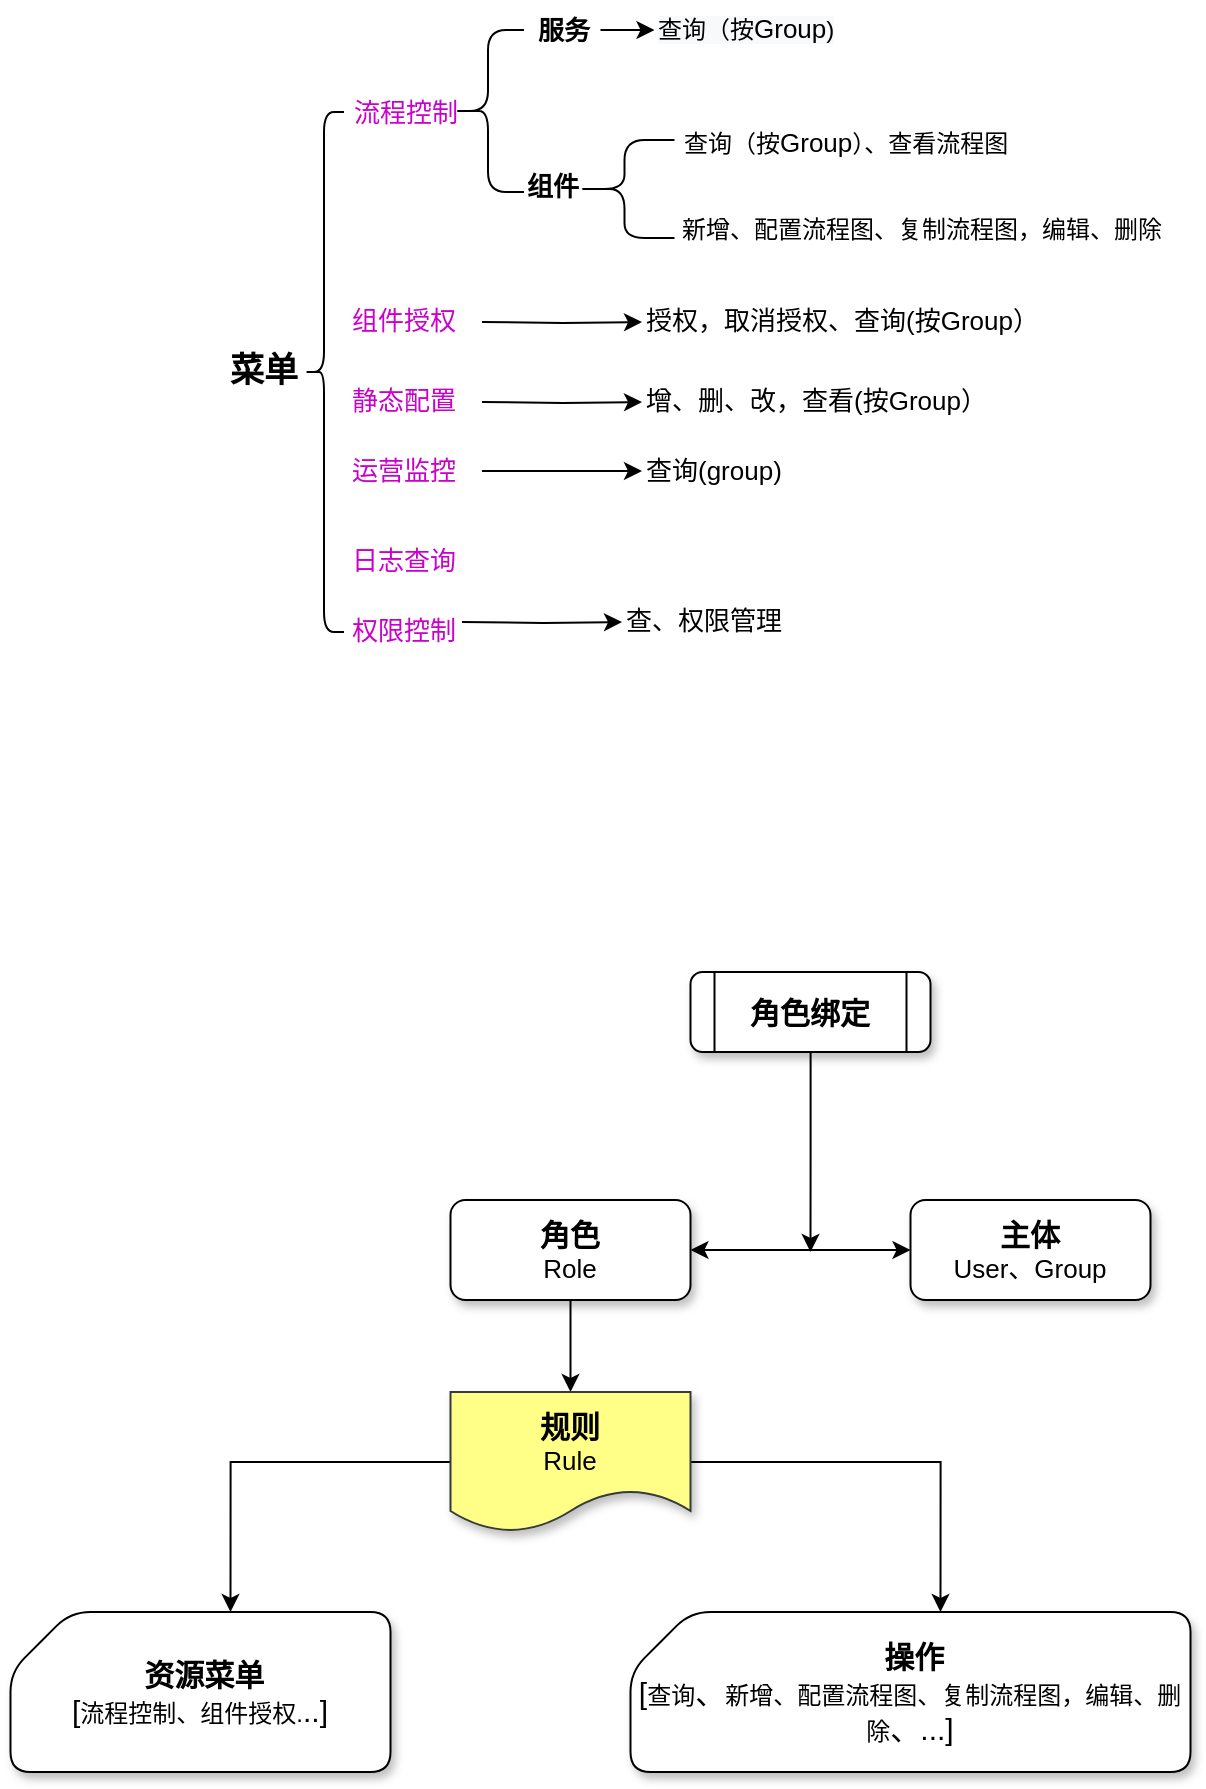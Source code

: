 <mxfile version="18.1.2" type="github" pages="15">
  <diagram id="7OookgQmFwPMR2R4jh_X" name="权限设计">
    <mxGraphModel dx="2088" dy="482" grid="1" gridSize="10" guides="1" tooltips="1" connect="1" arrows="1" fold="1" page="1" pageScale="1" pageWidth="980" pageHeight="690" math="0" shadow="0">
      <root>
        <mxCell id="2hIdPUoKE1bXBVzkzfMO-0" />
        <mxCell id="2hIdPUoKE1bXBVzkzfMO-1" parent="2hIdPUoKE1bXBVzkzfMO-0" />
        <mxCell id="haD4hVW923PeyUNKSnMZ-1" value="菜单" style="text;html=1;strokeColor=none;fillColor=none;align=center;verticalAlign=middle;whiteSpace=wrap;rounded=0;shadow=0;fontSize=17;fontStyle=1" parent="2hIdPUoKE1bXBVzkzfMO-1" vertex="1">
          <mxGeometry x="90" y="265" width="60" height="30" as="geometry" />
        </mxCell>
        <mxCell id="OK3X0le_muq3t4KpYH8Y-43" value="" style="edgeStyle=orthogonalEdgeStyle;rounded=0;orthogonalLoop=1;jettySize=auto;html=1;fontSize=13;fontColor=#000000;startArrow=none;startFill=0;endArrow=classic;endFill=1;elbow=vertical;" parent="2hIdPUoKE1bXBVzkzfMO-1" source="fLxgYDN2d__sk4BN7UGc-0" target="OK3X0le_muq3t4KpYH8Y-42" edge="1">
          <mxGeometry relative="1" as="geometry" />
        </mxCell>
        <mxCell id="fLxgYDN2d__sk4BN7UGc-0" value="服务" style="text;html=1;strokeColor=none;fillColor=none;align=center;verticalAlign=middle;whiteSpace=wrap;rounded=0;shadow=0;fontSize=13;fontStyle=1" parent="2hIdPUoKE1bXBVzkzfMO-1" vertex="1">
          <mxGeometry x="250.75" y="94" width="37.5" height="30" as="geometry" />
        </mxCell>
        <mxCell id="Wit0cMV9T5mof_s65Gfu-4" value="" style="shape=curlyBracket;whiteSpace=wrap;html=1;rounded=1;shadow=0;fontSize=12;gradientColor=none;align=left;verticalAlign=middle;" parent="2hIdPUoKE1bXBVzkzfMO-1" vertex="1">
          <mxGeometry x="275.25" y="164" width="50" height="49" as="geometry" />
        </mxCell>
        <mxCell id="Wit0cMV9T5mof_s65Gfu-5" value="查询（按&lt;span style=&quot;font-size: 13px&quot;&gt;Group&lt;/span&gt;）、查看流程图" style="text;html=1;strokeColor=none;fillColor=none;align=left;verticalAlign=middle;whiteSpace=wrap;rounded=0;shadow=0;fontSize=12;" parent="2hIdPUoKE1bXBVzkzfMO-1" vertex="1">
          <mxGeometry x="328.25" y="149.5" width="191.75" height="30" as="geometry" />
        </mxCell>
        <mxCell id="Wit0cMV9T5mof_s65Gfu-8" value="新增、配置流程图、复制流程图，编辑、删除" style="text;html=1;strokeColor=none;fillColor=none;align=center;verticalAlign=middle;whiteSpace=wrap;rounded=0;shadow=0;fontSize=12;" parent="2hIdPUoKE1bXBVzkzfMO-1" vertex="1">
          <mxGeometry x="315.25" y="194" width="268" height="30" as="geometry" />
        </mxCell>
        <mxCell id="OK3X0le_muq3t4KpYH8Y-0" value="&lt;b&gt;&lt;font style=&quot;font-size: 15px&quot;&gt;主体&lt;/font&gt;&lt;/b&gt;&lt;br&gt;User、Group" style="rounded=1;whiteSpace=wrap;html=1;shadow=1;fontSize=13;gradientColor=none;align=center;verticalAlign=middle;spacing=5;" parent="2hIdPUoKE1bXBVzkzfMO-1" vertex="1">
          <mxGeometry x="443.25" y="694" width="120" height="50" as="geometry" />
        </mxCell>
        <mxCell id="fLxgYDN2d__sk4BN7UGc-1" value="组件" style="text;html=1;strokeColor=none;fillColor=none;align=center;verticalAlign=middle;whiteSpace=wrap;rounded=0;shadow=0;fontSize=13;fontStyle=1" parent="2hIdPUoKE1bXBVzkzfMO-1" vertex="1">
          <mxGeometry x="241.25" y="172" width="47" height="30" as="geometry" />
        </mxCell>
        <mxCell id="OK3X0le_muq3t4KpYH8Y-8" value="流程控制" style="text;whiteSpace=wrap;html=1;fontSize=13;fontColor=#CC00CC;" parent="2hIdPUoKE1bXBVzkzfMO-1" vertex="1">
          <mxGeometry x="163" y="136" width="80" height="30" as="geometry" />
        </mxCell>
        <mxCell id="OK3X0le_muq3t4KpYH8Y-37" value="" style="edgeStyle=orthogonalEdgeStyle;rounded=0;orthogonalLoop=1;jettySize=auto;html=1;fontSize=15;fontColor=#000000;startArrow=none;startFill=0;endArrow=classic;endFill=1;elbow=vertical;" parent="2hIdPUoKE1bXBVzkzfMO-1" target="OK3X0le_muq3t4KpYH8Y-36" edge="1">
          <mxGeometry relative="1" as="geometry">
            <mxPoint x="229" y="255" as="sourcePoint" />
          </mxGeometry>
        </mxCell>
        <mxCell id="OK3X0le_muq3t4KpYH8Y-9" value="组件授权" style="text;whiteSpace=wrap;html=1;fontSize=13;fontColor=#CC00CC;" parent="2hIdPUoKE1bXBVzkzfMO-1" vertex="1">
          <mxGeometry x="162" y="240" width="80" height="30" as="geometry" />
        </mxCell>
        <mxCell id="OK3X0le_muq3t4KpYH8Y-10" value="静态配置" style="text;whiteSpace=wrap;html=1;fontSize=13;fontColor=#CC00CC;" parent="2hIdPUoKE1bXBVzkzfMO-1" vertex="1">
          <mxGeometry x="162" y="280" width="80" height="30" as="geometry" />
        </mxCell>
        <mxCell id="OK3X0le_muq3t4KpYH8Y-11" value="运营监控" style="text;whiteSpace=wrap;html=1;fontSize=13;fontColor=#CC00CC;" parent="2hIdPUoKE1bXBVzkzfMO-1" vertex="1">
          <mxGeometry x="162" y="315" width="80" height="30" as="geometry" />
        </mxCell>
        <mxCell id="OK3X0le_muq3t4KpYH8Y-12" value="日志查询" style="text;whiteSpace=wrap;html=1;fontSize=13;fontColor=#CC00CC;" parent="2hIdPUoKE1bXBVzkzfMO-1" vertex="1">
          <mxGeometry x="162" y="360" width="80" height="30" as="geometry" />
        </mxCell>
        <mxCell id="OK3X0le_muq3t4KpYH8Y-15" value="" style="shape=curlyBracket;whiteSpace=wrap;html=1;rounded=1;shadow=0;fontSize=13;fontColor=#CC00CC;gradientColor=none;align=center;verticalAlign=middle;" parent="2hIdPUoKE1bXBVzkzfMO-1" vertex="1">
          <mxGeometry x="140" y="150" width="20" height="260" as="geometry" />
        </mxCell>
        <mxCell id="OK3X0le_muq3t4KpYH8Y-17" value="" style="shape=curlyBracket;whiteSpace=wrap;html=1;rounded=1;shadow=0;fontSize=13;fontColor=#CC00CC;gradientColor=none;align=center;verticalAlign=middle;" parent="2hIdPUoKE1bXBVzkzfMO-1" vertex="1">
          <mxGeometry x="214" y="109" width="36" height="81" as="geometry" />
        </mxCell>
        <mxCell id="OK3X0le_muq3t4KpYH8Y-25" value="" style="edgeStyle=orthogonalEdgeStyle;rounded=0;orthogonalLoop=1;jettySize=auto;html=1;fontSize=12;fontColor=#000000;endArrow=classic;endFill=1;elbow=vertical;startArrow=classic;startFill=1;" parent="2hIdPUoKE1bXBVzkzfMO-1" source="OK3X0le_muq3t4KpYH8Y-18" target="OK3X0le_muq3t4KpYH8Y-0" edge="1">
          <mxGeometry relative="1" as="geometry" />
        </mxCell>
        <mxCell id="OK3X0le_muq3t4KpYH8Y-26" value="" style="edgeStyle=orthogonalEdgeStyle;rounded=0;orthogonalLoop=1;jettySize=auto;html=1;fontSize=12;fontColor=#000000;startArrow=none;startFill=0;endArrow=classic;endFill=1;elbow=vertical;" parent="2hIdPUoKE1bXBVzkzfMO-1" source="OK3X0le_muq3t4KpYH8Y-18" target="OK3X0le_muq3t4KpYH8Y-19" edge="1">
          <mxGeometry relative="1" as="geometry" />
        </mxCell>
        <mxCell id="OK3X0le_muq3t4KpYH8Y-18" value="&lt;b style=&quot;font-size: 15px&quot;&gt;角色&lt;br&gt;&lt;/b&gt;Role" style="rounded=1;whiteSpace=wrap;html=1;shadow=1;fontSize=13;gradientColor=none;align=center;verticalAlign=middle;spacing=5;" parent="2hIdPUoKE1bXBVzkzfMO-1" vertex="1">
          <mxGeometry x="213.25" y="694" width="120" height="50" as="geometry" />
        </mxCell>
        <mxCell id="OK3X0le_muq3t4KpYH8Y-23" style="edgeStyle=orthogonalEdgeStyle;rounded=0;orthogonalLoop=1;jettySize=auto;html=1;entryX=0;entryY=0;entryDx=110;entryDy=0;entryPerimeter=0;fontSize=12;fontColor=#000000;endArrow=classic;endFill=1;" parent="2hIdPUoKE1bXBVzkzfMO-1" source="OK3X0le_muq3t4KpYH8Y-19" target="OK3X0le_muq3t4KpYH8Y-20" edge="1">
          <mxGeometry relative="1" as="geometry" />
        </mxCell>
        <mxCell id="OK3X0le_muq3t4KpYH8Y-24" style="edgeStyle=orthogonalEdgeStyle;rounded=0;orthogonalLoop=1;jettySize=auto;html=1;entryX=0;entryY=0;entryDx=155;entryDy=0;entryPerimeter=0;fontSize=12;fontColor=#000000;endArrow=classic;endFill=1;exitX=1;exitY=0.5;exitDx=0;exitDy=0;" parent="2hIdPUoKE1bXBVzkzfMO-1" source="OK3X0le_muq3t4KpYH8Y-19" target="OK3X0le_muq3t4KpYH8Y-22" edge="1">
          <mxGeometry relative="1" as="geometry" />
        </mxCell>
        <mxCell id="OK3X0le_muq3t4KpYH8Y-19" value="&lt;b&gt;&lt;font style=&quot;font-size: 15px&quot;&gt;规则&lt;/font&gt;&lt;br&gt;&lt;/b&gt;Rule" style="shape=document;whiteSpace=wrap;html=1;boundedLbl=1;rounded=1;shadow=1;labelBorderColor=none;fontSize=13;align=center;verticalAlign=middle;strokeColor=#36393d;fillColor=#ffff88;" parent="2hIdPUoKE1bXBVzkzfMO-1" vertex="1">
          <mxGeometry x="213.25" y="790" width="120" height="70" as="geometry" />
        </mxCell>
        <mxCell id="OK3X0le_muq3t4KpYH8Y-20" value="&amp;nbsp;&lt;b&gt;资源菜单&lt;/b&gt;&lt;br&gt;[&lt;font style=&quot;font-size: 12px&quot;&gt;流程控制、组件授权.&lt;/font&gt;..]" style="shape=card;whiteSpace=wrap;html=1;rounded=1;shadow=1;labelBorderColor=none;fontSize=15;fontColor=#000000;strokeColor=default;gradientColor=none;align=center;verticalAlign=middle;" parent="2hIdPUoKE1bXBVzkzfMO-1" vertex="1">
          <mxGeometry x="-6.75" y="900" width="190" height="80" as="geometry" />
        </mxCell>
        <mxCell id="OK3X0le_muq3t4KpYH8Y-22" value="&amp;nbsp;&lt;b&gt;操作&lt;/b&gt;&lt;br&gt;[&lt;font style=&quot;font-size: 12px&quot;&gt;查询&lt;/font&gt;、&lt;span style=&quot;font-size: 12px&quot;&gt;新增、配置流程图、复制流程图，编辑、删除&lt;/span&gt;、...]" style="shape=card;whiteSpace=wrap;html=1;rounded=1;shadow=1;labelBorderColor=none;fontSize=15;fontColor=#000000;strokeColor=default;gradientColor=none;align=center;verticalAlign=middle;" parent="2hIdPUoKE1bXBVzkzfMO-1" vertex="1">
          <mxGeometry x="303.25" y="900" width="280" height="80" as="geometry" />
        </mxCell>
        <mxCell id="OK3X0le_muq3t4KpYH8Y-32" value="" style="edgeStyle=orthogonalEdgeStyle;rounded=0;orthogonalLoop=1;jettySize=auto;html=1;fontSize=15;fontColor=#000000;startArrow=none;startFill=0;endArrow=classic;endFill=1;elbow=vertical;" parent="2hIdPUoKE1bXBVzkzfMO-1" source="OK3X0le_muq3t4KpYH8Y-30" edge="1">
          <mxGeometry relative="1" as="geometry">
            <mxPoint x="393.25" y="720" as="targetPoint" />
          </mxGeometry>
        </mxCell>
        <mxCell id="OK3X0le_muq3t4KpYH8Y-30" value="角色绑定" style="shape=process;whiteSpace=wrap;html=1;backgroundOutline=1;rounded=1;shadow=1;labelBorderColor=none;fontSize=15;fontColor=#000000;strokeColor=default;gradientColor=none;align=center;verticalAlign=middle;fontStyle=1" parent="2hIdPUoKE1bXBVzkzfMO-1" vertex="1">
          <mxGeometry x="333.25" y="580" width="120" height="40" as="geometry" />
        </mxCell>
        <mxCell id="OK3X0le_muq3t4KpYH8Y-36" value="授权，取消授权、查询(按Group）" style="text;whiteSpace=wrap;html=1;fontSize=13;fontColor=#000000;" parent="2hIdPUoKE1bXBVzkzfMO-1" vertex="1">
          <mxGeometry x="309" y="240" width="211" height="30" as="geometry" />
        </mxCell>
        <mxCell id="OK3X0le_muq3t4KpYH8Y-38" value="" style="edgeStyle=orthogonalEdgeStyle;rounded=0;orthogonalLoop=1;jettySize=auto;html=1;fontSize=15;fontColor=#000000;startArrow=none;startFill=0;endArrow=classic;endFill=1;elbow=vertical;" parent="2hIdPUoKE1bXBVzkzfMO-1" target="OK3X0le_muq3t4KpYH8Y-39" edge="1">
          <mxGeometry relative="1" as="geometry">
            <mxPoint x="229" y="295" as="sourcePoint" />
          </mxGeometry>
        </mxCell>
        <mxCell id="OK3X0le_muq3t4KpYH8Y-39" value="增、删、改，查看(按Group）" style="text;whiteSpace=wrap;html=1;fontSize=13;fontColor=#000000;" parent="2hIdPUoKE1bXBVzkzfMO-1" vertex="1">
          <mxGeometry x="309" y="280" width="191" height="30" as="geometry" />
        </mxCell>
        <mxCell id="OK3X0le_muq3t4KpYH8Y-40" value="" style="edgeStyle=orthogonalEdgeStyle;rounded=0;orthogonalLoop=1;jettySize=auto;html=1;fontSize=15;fontColor=#000000;startArrow=none;startFill=0;endArrow=classic;endFill=1;elbow=vertical;" parent="2hIdPUoKE1bXBVzkzfMO-1" edge="1">
          <mxGeometry relative="1" as="geometry">
            <mxPoint x="229" y="329.5" as="sourcePoint" />
            <mxPoint x="309" y="329.5" as="targetPoint" />
          </mxGeometry>
        </mxCell>
        <mxCell id="OK3X0le_muq3t4KpYH8Y-41" value="查询(group)" style="text;whiteSpace=wrap;html=1;fontSize=13;fontColor=#000000;" parent="2hIdPUoKE1bXBVzkzfMO-1" vertex="1">
          <mxGeometry x="309" y="315" width="170" height="30" as="geometry" />
        </mxCell>
        <mxCell id="OK3X0le_muq3t4KpYH8Y-42" value="&lt;span style=&quot;color: rgb(0 , 0 , 0) ; font-family: &amp;#34;helvetica&amp;#34; ; font-size: 12px ; font-style: normal ; font-weight: 400 ; letter-spacing: normal ; text-align: left ; text-indent: 0px ; text-transform: none ; word-spacing: 0px ; background-color: rgb(248 , 249 , 250) ; display: inline ; float: none&quot;&gt;查询（按&lt;span style=&quot;font-family: &amp;#34;helvetica&amp;#34; ; font-size: 13px&quot;&gt;Group&lt;/span&gt;)&lt;/span&gt;" style="text;whiteSpace=wrap;html=1;fontSize=13;fontColor=#000000;" parent="2hIdPUoKE1bXBVzkzfMO-1" vertex="1">
          <mxGeometry x="315.25" y="94" width="104.75" height="30" as="geometry" />
        </mxCell>
        <mxCell id="OK3X0le_muq3t4KpYH8Y-44" value="权限控制" style="text;whiteSpace=wrap;html=1;fontSize=13;fontColor=#CC00CC;" parent="2hIdPUoKE1bXBVzkzfMO-1" vertex="1">
          <mxGeometry x="162" y="395" width="80" height="30" as="geometry" />
        </mxCell>
        <mxCell id="jJhoSGwbWvUk6srZZhhT-0" value="" style="edgeStyle=orthogonalEdgeStyle;rounded=0;orthogonalLoop=1;jettySize=auto;html=1;fontSize=15;fontColor=#000000;startArrow=none;startFill=0;endArrow=classic;endFill=1;elbow=vertical;" parent="2hIdPUoKE1bXBVzkzfMO-1" target="jJhoSGwbWvUk6srZZhhT-1" edge="1">
          <mxGeometry relative="1" as="geometry">
            <mxPoint x="219" y="405" as="sourcePoint" />
          </mxGeometry>
        </mxCell>
        <mxCell id="jJhoSGwbWvUk6srZZhhT-1" value="查、权限管理" style="text;whiteSpace=wrap;html=1;fontSize=13;fontColor=#000000;" parent="2hIdPUoKE1bXBVzkzfMO-1" vertex="1">
          <mxGeometry x="299" y="390" width="91" height="30" as="geometry" />
        </mxCell>
      </root>
    </mxGraphModel>
  </diagram>
  <diagram id="jfX0CBC-JVi6P4XO1Txc" name="部署架构">
    <mxGraphModel dx="2068" dy="482" grid="1" gridSize="10" guides="1" tooltips="1" connect="1" arrows="1" fold="1" page="0" pageScale="1" pageWidth="827" pageHeight="1169" math="0" shadow="0">
      <root>
        <mxCell id="eRolIROhpykk6HRBPDTd-0" />
        <mxCell id="eRolIROhpykk6HRBPDTd-1" parent="eRolIROhpykk6HRBPDTd-0" />
        <mxCell id="eRolIROhpykk6HRBPDTd-30" value="磐舟一级" style="rounded=0;whiteSpace=wrap;html=1;shadow=1;fontSize=18;strokeColor=default;verticalAlign=top;fontStyle=1" parent="eRolIROhpykk6HRBPDTd-1" vertex="1">
          <mxGeometry x="-950" width="590" height="310" as="geometry" />
        </mxCell>
        <mxCell id="eRolIROhpykk6HRBPDTd-25" value="思特奇低代码开发态" style="rounded=1;whiteSpace=wrap;html=1;shadow=1;fontSize=14;verticalAlign=top;fontStyle=1" parent="eRolIROhpykk6HRBPDTd-1" vertex="1">
          <mxGeometry x="-910" y="50" width="520" height="150" as="geometry" />
        </mxCell>
        <mxCell id="eRolIROhpykk6HRBPDTd-13" value="省份二级（省份磐基、现有生产）" style="rounded=0;whiteSpace=wrap;html=1;shadow=1;verticalAlign=top;fontStyle=1;fontSize=14;" parent="eRolIROhpykk6HRBPDTd-1" vertex="1">
          <mxGeometry x="-950" y="340" width="590" height="100" as="geometry" />
        </mxCell>
        <mxCell id="eRolIROhpykk6HRBPDTd-17" value="流控WEB" style="rounded=0;whiteSpace=wrap;html=1;shadow=1;fontSize=14;" parent="eRolIROhpykk6HRBPDTd-1" vertex="1">
          <mxGeometry x="-867" y="90" width="90" height="40" as="geometry" />
        </mxCell>
        <mxCell id="eRolIROhpykk6HRBPDTd-18" value="流控服务" style="rounded=0;whiteSpace=wrap;html=1;shadow=1;fontSize=14;" parent="eRolIROhpykk6HRBPDTd-1" vertex="1">
          <mxGeometry x="-866" y="143" width="90" height="40" as="geometry" />
        </mxCell>
        <mxCell id="eRolIROhpykk6HRBPDTd-19" value="APP工厂WEB" style="rounded=0;whiteSpace=wrap;html=1;shadow=1;fontSize=14;fillColor=#d80073;fontColor=#ffffff;strokeColor=#A50040;" parent="eRolIROhpykk6HRBPDTd-1" vertex="1">
          <mxGeometry x="-770" y="90" width="110" height="40" as="geometry" />
        </mxCell>
        <mxCell id="eRolIROhpykk6HRBPDTd-20" value="APP工厂服务" style="rounded=0;whiteSpace=wrap;html=1;shadow=1;fontSize=14;fillColor=#d80073;fontColor=#ffffff;strokeColor=#A50040;" parent="eRolIROhpykk6HRBPDTd-1" vertex="1">
          <mxGeometry x="-770" y="143" width="110" height="40" as="geometry" />
        </mxCell>
        <mxCell id="eRolIROhpykk6HRBPDTd-21" value="EP WEB" style="rounded=0;whiteSpace=wrap;html=1;shadow=1;fontSize=14;fillColor=#a20025;fontColor=#ffffff;strokeColor=#6F0000;" parent="eRolIROhpykk6HRBPDTd-1" vertex="1">
          <mxGeometry x="-655" y="90" width="100" height="40" as="geometry" />
        </mxCell>
        <mxCell id="eRolIROhpykk6HRBPDTd-22" value="EP 服务" style="rounded=0;whiteSpace=wrap;html=1;shadow=1;fontSize=14;fillColor=#a20025;fontColor=#ffffff;strokeColor=#6F0000;" parent="eRolIROhpykk6HRBPDTd-1" vertex="1">
          <mxGeometry x="-655" y="143" width="100" height="40" as="geometry" />
        </mxCell>
        <mxCell id="eRolIROhpykk6HRBPDTd-23" value="日志平台" style="rounded=0;whiteSpace=wrap;html=1;shadow=1;fontSize=14;fillColor=#e51400;fontColor=#ffffff;strokeColor=#B20000;" parent="eRolIROhpykk6HRBPDTd-1" vertex="1">
          <mxGeometry x="-483" y="90" width="80" height="90" as="geometry" />
        </mxCell>
        <mxCell id="eRolIROhpykk6HRBPDTd-24" value="网关" style="rounded=0;whiteSpace=wrap;html=1;shadow=1;fontSize=14;fillColor=#a20025;fontColor=#ffffff;strokeColor=#6F0000;" parent="eRolIROhpykk6HRBPDTd-1" vertex="1">
          <mxGeometry x="-550" y="90" width="60" height="91" as="geometry" />
        </mxCell>
        <mxCell id="eRolIROhpykk6HRBPDTd-26" value="非度低代码平台" style="rounded=1;whiteSpace=wrap;html=1;shadow=1;fontSize=14;fontStyle=1" parent="eRolIROhpykk6HRBPDTd-1" vertex="1">
          <mxGeometry x="-906" y="210" width="236" height="80" as="geometry" />
        </mxCell>
        <mxCell id="eRolIROhpykk6HRBPDTd-27" value="神马需管" style="rounded=1;whiteSpace=wrap;html=1;shadow=1;fontSize=14;fontStyle=1;verticalAlign=top;" parent="eRolIROhpykk6HRBPDTd-1" vertex="1">
          <mxGeometry x="-660" y="210" width="270" height="80" as="geometry" />
        </mxCell>
        <mxCell id="eRolIROhpykk6HRBPDTd-28" value="服务基线" style="rounded=0;whiteSpace=wrap;html=1;shadow=1;fontSize=14;strokeColor=#d6b656;dashed=1;fillColor=#fff2cc;" parent="eRolIROhpykk6HRBPDTd-1" vertex="1">
          <mxGeometry x="-630" y="240" width="90" height="40" as="geometry" />
        </mxCell>
        <mxCell id="eRolIROhpykk6HRBPDTd-29" value="组件、配置发布" style="rounded=0;whiteSpace=wrap;html=1;shadow=1;fontSize=14;strokeColor=#d6b656;dashed=1;fillColor=#fff2cc;" parent="eRolIROhpykk6HRBPDTd-1" vertex="1">
          <mxGeometry x="-535" y="240" width="105" height="40" as="geometry" />
        </mxCell>
        <mxCell id="eRolIROhpykk6HRBPDTd-31" value="流控引擎" style="rounded=0;whiteSpace=wrap;html=1;shadow=1;fontSize=14;" parent="eRolIROhpykk6HRBPDTd-1" vertex="1">
          <mxGeometry x="-890" y="380" width="90" height="40" as="geometry" />
        </mxCell>
        <mxCell id="eRolIROhpykk6HRBPDTd-33" value="流控WEB" style="rounded=0;whiteSpace=wrap;html=1;shadow=1;fontSize=14;" parent="eRolIROhpykk6HRBPDTd-1" vertex="1">
          <mxGeometry x="-777" y="380" width="90" height="40" as="geometry" />
        </mxCell>
        <mxCell id="eRolIROhpykk6HRBPDTd-35" value="流控服务" style="rounded=0;whiteSpace=wrap;html=1;shadow=1;fontSize=14;" parent="eRolIROhpykk6HRBPDTd-1" vertex="1">
          <mxGeometry x="-660" y="380" width="90" height="40" as="geometry" />
        </mxCell>
      </root>
    </mxGraphModel>
  </diagram>
  <diagram id="R6JmqC_NGcPAg3zRaIy5" name="部署架构-12月底">
    <mxGraphModel dx="1108" dy="482" grid="1" gridSize="10" guides="1" tooltips="1" connect="1" arrows="1" fold="1" page="1" pageScale="1" pageWidth="827" pageHeight="1169" math="0" shadow="0">
      <root>
        <mxCell id="CxBOyggLdA0DiXZsixGQ-0" />
        <mxCell id="CxBOyggLdA0DiXZsixGQ-1" parent="CxBOyggLdA0DiXZsixGQ-0" />
        <mxCell id="-ghV1nLZhLrZJWXKEO55-20" value="数&lt;br style=&quot;font-size: 14px;&quot;&gt;据&lt;br style=&quot;font-size: 14px;&quot;&gt;层" style="rounded=0;whiteSpace=wrap;html=1;labelBackgroundColor=default;labelBorderColor=none;fontFamily=Times New Roman;fontSize=14;align=left;fontStyle=1;shadow=1;" parent="CxBOyggLdA0DiXZsixGQ-1" vertex="1">
          <mxGeometry x="140" y="480" width="570" height="150" as="geometry" />
        </mxCell>
        <mxCell id="-ghV1nLZhLrZJWXKEO55-91" value="&lt;font style=&quot;font-size: 10px&quot; face=&quot;Times New Roman&quot;&gt;kafka&lt;br&gt;集&lt;br&gt;群&lt;br&gt;容&lt;br&gt;器&lt;br&gt;化&lt;/font&gt;" style="rounded=0;whiteSpace=wrap;html=1;fontSize=11;align=left;horizontal=1;verticalAlign=middle;fillColor=#d5e8d4;strokeColor=#82b366;shadow=1;" parent="CxBOyggLdA0DiXZsixGQ-1" vertex="1">
          <mxGeometry x="560" y="506" width="130" height="100" as="geometry" />
        </mxCell>
        <mxCell id="-ghV1nLZhLrZJWXKEO55-19" value="服&lt;br style=&quot;font-size: 14px;&quot;&gt;务&lt;br style=&quot;font-size: 14px;&quot;&gt;层" style="rounded=0;whiteSpace=wrap;html=1;labelBackgroundColor=default;labelBorderColor=none;fontFamily=Times New Roman;fontSize=14;align=left;fontStyle=1;shadow=1;" parent="CxBOyggLdA0DiXZsixGQ-1" vertex="1">
          <mxGeometry x="140" y="300" width="570" height="160" as="geometry" />
        </mxCell>
        <mxCell id="-ghV1nLZhLrZJWXKEO55-17" value="&lt;font style=&quot;font-size: 14px&quot;&gt;&lt;b&gt;交&lt;br&gt;互&lt;br&gt;层&lt;/b&gt;&lt;/font&gt;" style="rounded=0;whiteSpace=wrap;html=1;labelBackgroundColor=default;labelBorderColor=none;fontFamily=Times New Roman;fontSize=10;align=left;shadow=1;" parent="CxBOyggLdA0DiXZsixGQ-1" vertex="1">
          <mxGeometry x="140" y="120" width="570" height="160" as="geometry" />
        </mxCell>
        <mxCell id="-ghV1nLZhLrZJWXKEO55-15" value="&lt;font style=&quot;font-size: 10px&quot; face=&quot;Times New Roman&quot;&gt;redis&lt;br&gt;集&lt;br&gt;群&lt;br&gt;容&lt;br&gt;器&lt;br&gt;化&lt;/font&gt;" style="rounded=0;whiteSpace=wrap;html=1;fontSize=11;align=left;horizontal=1;verticalAlign=middle;fillColor=#d5e8d4;strokeColor=#82b366;shadow=1;" parent="CxBOyggLdA0DiXZsixGQ-1" vertex="1">
          <mxGeometry x="380" y="506" width="170" height="100" as="geometry" />
        </mxCell>
        <mxCell id="-ghV1nLZhLrZJWXKEO55-2" value="&lt;font style=&quot;font-size: 10px&quot; face=&quot;Times New Roman&quot;&gt;mysql&lt;br&gt;集&lt;br&gt;群&lt;br&gt;容&lt;br&gt;器&lt;br&gt;化&lt;/font&gt;" style="rounded=0;whiteSpace=wrap;html=1;fontSize=11;align=left;horizontal=1;verticalAlign=top;fillColor=#d5e8d4;strokeColor=#82b366;shadow=1;" parent="CxBOyggLdA0DiXZsixGQ-1" vertex="1">
          <mxGeometry x="171.25" y="506" width="188.75" height="100" as="geometry" />
        </mxCell>
        <mxCell id="WE8ka0olmGdJass1wR2l-14" value="&lt;font face=&quot;times new roman&quot;&gt;&lt;span style=&quot;font-size: 8px&quot;&gt;W&lt;br&gt;E&lt;br&gt;B&lt;br&gt;应&lt;br&gt;用&lt;br&gt;容&lt;br&gt;器&lt;br&gt;化&lt;/span&gt;&lt;/font&gt;" style="rounded=0;whiteSpace=wrap;html=1;fontSize=10;align=left;horizontal=1;verticalAlign=middle;fillColor=#f5f5f5;fontColor=#333333;strokeColor=#666666;shadow=1;" parent="CxBOyggLdA0DiXZsixGQ-1" vertex="1">
          <mxGeometry x="178.75" y="135" width="511.25" height="130" as="geometry" />
        </mxCell>
        <mxCell id="WE8ka0olmGdJass1wR2l-6" value="EP" style="rounded=0;whiteSpace=wrap;html=1;verticalAlign=top;fillColor=#d5e8d4;strokeColor=#82b366;shadow=1;" parent="CxBOyggLdA0DiXZsixGQ-1" vertex="1">
          <mxGeometry x="383" y="160" width="157" height="80" as="geometry" />
        </mxCell>
        <mxCell id="WE8ka0olmGdJass1wR2l-0" value="低代码门户" style="rounded=0;whiteSpace=wrap;html=1;verticalAlign=top;fillColor=#d5e8d4;strokeColor=#82b366;shadow=1;" parent="CxBOyggLdA0DiXZsixGQ-1" vertex="1">
          <mxGeometry x="209" y="160" width="161" height="80" as="geometry" />
        </mxCell>
        <mxCell id="WE8ka0olmGdJass1wR2l-3" value="&lt;font style=&quot;font-size: 11px&quot;&gt;流控APP&lt;/font&gt;" style="rounded=1;whiteSpace=wrap;html=1;fontSize=10;fillColor=#1ba1e2;strokeColor=#006EAF;fontColor=#ffffff;" parent="CxBOyggLdA0DiXZsixGQ-1" vertex="1">
          <mxGeometry x="220" y="190" width="60" height="20" as="geometry" />
        </mxCell>
        <mxCell id="WE8ka0olmGdJass1wR2l-4" value="APP工厂" style="rounded=1;whiteSpace=wrap;html=1;fontSize=10;fillColor=#1ba1e2;fontColor=#ffffff;strokeColor=#006EAF;" parent="CxBOyggLdA0DiXZsixGQ-1" vertex="1">
          <mxGeometry x="290" y="190" width="50" height="20" as="geometry" />
        </mxCell>
        <mxCell id="WE8ka0olmGdJass1wR2l-5" value="权限" style="rounded=1;whiteSpace=wrap;html=1;fontSize=10;fillColor=#1ba1e2;fontColor=#ffffff;strokeColor=#006EAF;" parent="CxBOyggLdA0DiXZsixGQ-1" vertex="1">
          <mxGeometry x="398.5" y="190" width="55.5" height="20" as="geometry" />
        </mxCell>
        <mxCell id="WE8ka0olmGdJass1wR2l-7" value="应用中心" style="rounded=1;whiteSpace=wrap;html=1;fontSize=10;fillColor=#1ba1e2;fontColor=#ffffff;strokeColor=#006EAF;" parent="CxBOyggLdA0DiXZsixGQ-1" vertex="1">
          <mxGeometry x="464" y="190" width="51" height="20" as="geometry" />
        </mxCell>
        <mxCell id="WE8ka0olmGdJass1wR2l-8" value="非度开发态门户" style="rounded=0;whiteSpace=wrap;html=1;verticalAlign=middle;fillColor=#fa6800;fontColor=#000000;strokeColor=#C73500;shadow=1;" parent="CxBOyggLdA0DiXZsixGQ-1" vertex="1">
          <mxGeometry x="560" y="160" width="50" height="80" as="geometry" />
        </mxCell>
        <mxCell id="WE8ka0olmGdJass1wR2l-10" value="神马需管" style="rounded=0;whiteSpace=wrap;html=1;verticalAlign=middle;fillColor=#fa6800;fontColor=#000000;strokeColor=#C73500;shadow=1;" parent="CxBOyggLdA0DiXZsixGQ-1" vertex="1">
          <mxGeometry x="620" y="160" width="50" height="80" as="geometry" />
        </mxCell>
        <mxCell id="WE8ka0olmGdJass1wR2l-12" value="nginx" style="rounded=0;whiteSpace=wrap;html=1;fontSize=11;fillColor=#dae8fc;gradientColor=#7ea6e0;strokeColor=#6c8ebf;" parent="CxBOyggLdA0DiXZsixGQ-1" vertex="1">
          <mxGeometry x="219" y="215" width="120" height="20" as="geometry" />
        </mxCell>
        <mxCell id="WE8ka0olmGdJass1wR2l-13" value="nginx" style="rounded=0;whiteSpace=wrap;html=1;fontSize=11;fillColor=#dae8fc;gradientColor=#7ea6e0;strokeColor=#6c8ebf;" parent="CxBOyggLdA0DiXZsixGQ-1" vertex="1">
          <mxGeometry x="398.5" y="215" width="120" height="20" as="geometry" />
        </mxCell>
        <mxCell id="WE8ka0olmGdJass1wR2l-15" value="&lt;font style=&quot;font-size: 10px&quot; face=&quot;Times New Roman&quot;&gt;能&lt;br&gt;力&lt;br&gt;层，&lt;br&gt;容&lt;br&gt;器&lt;br&gt;化&lt;/font&gt;" style="rounded=0;whiteSpace=wrap;html=1;fontSize=11;align=left;horizontal=1;verticalAlign=middle;fillColor=#f5f5f5;fontColor=#333333;strokeColor=#666666;shadow=1;" parent="CxBOyggLdA0DiXZsixGQ-1" vertex="1">
          <mxGeometry x="178.75" y="330" width="511.25" height="110" as="geometry" />
        </mxCell>
        <mxCell id="WE8ka0olmGdJass1wR2l-16" value="EP" style="rounded=0;whiteSpace=wrap;html=1;verticalAlign=top;fillColor=#d5e8d4;strokeColor=#82b366;shadow=1;" parent="CxBOyggLdA0DiXZsixGQ-1" vertex="1">
          <mxGeometry x="383" y="355" width="167" height="65" as="geometry" />
        </mxCell>
        <mxCell id="WE8ka0olmGdJass1wR2l-17" value="思特奇开发态能力" style="rounded=0;whiteSpace=wrap;html=1;verticalAlign=top;fillColor=#d5e8d4;strokeColor=#82b366;shadow=1;" parent="CxBOyggLdA0DiXZsixGQ-1" vertex="1">
          <mxGeometry x="209" y="355" width="161" height="65" as="geometry" />
        </mxCell>
        <mxCell id="WE8ka0olmGdJass1wR2l-18" value="&lt;font style=&quot;font-size: 11px&quot;&gt;流控能力&lt;/font&gt;" style="rounded=1;whiteSpace=wrap;html=1;fontSize=10;fillColor=#1ba1e2;fontColor=#ffffff;strokeColor=#006EAF;" parent="CxBOyggLdA0DiXZsixGQ-1" vertex="1">
          <mxGeometry x="220" y="385" width="50" height="20" as="geometry" />
        </mxCell>
        <mxCell id="WE8ka0olmGdJass1wR2l-19" value="APP工厂能力" style="rounded=1;whiteSpace=wrap;html=1;fontSize=10;fillColor=#1ba1e2;fontColor=#ffffff;strokeColor=#006EAF;" parent="CxBOyggLdA0DiXZsixGQ-1" vertex="1">
          <mxGeometry x="280" y="385" width="80" height="20" as="geometry" />
        </mxCell>
        <mxCell id="WE8ka0olmGdJass1wR2l-20" value="权限" style="rounded=1;whiteSpace=wrap;html=1;fontSize=10;fillColor=#1ba1e2;fontColor=#ffffff;strokeColor=#006EAF;" parent="CxBOyggLdA0DiXZsixGQ-1" vertex="1">
          <mxGeometry x="390" y="385" width="55.5" height="20" as="geometry" />
        </mxCell>
        <mxCell id="WE8ka0olmGdJass1wR2l-21" value="应用中心" style="rounded=1;whiteSpace=wrap;html=1;fontSize=10;fillColor=#1ba1e2;fontColor=#ffffff;strokeColor=#006EAF;" parent="CxBOyggLdA0DiXZsixGQ-1" vertex="1">
          <mxGeometry x="467.5" y="385" width="51" height="20" as="geometry" />
        </mxCell>
        <mxCell id="WE8ka0olmGdJass1wR2l-22" value="非度能力" style="rounded=0;whiteSpace=wrap;html=1;verticalAlign=middle;fillColor=#fa6800;fontColor=#000000;strokeColor=#C73500;shadow=1;" parent="CxBOyggLdA0DiXZsixGQ-1" vertex="1">
          <mxGeometry x="560" y="355" width="50" height="65" as="geometry" />
        </mxCell>
        <mxCell id="WE8ka0olmGdJass1wR2l-23" value="神马能力" style="rounded=0;whiteSpace=wrap;html=1;verticalAlign=middle;fillColor=#fa6800;fontColor=#000000;strokeColor=#C73500;shadow=1;" parent="CxBOyggLdA0DiXZsixGQ-1" vertex="1">
          <mxGeometry x="620" y="355" width="50" height="65" as="geometry" />
        </mxCell>
        <mxCell id="-ghV1nLZhLrZJWXKEO55-4" value="" style="sketch=0;aspect=fixed;html=1;points=[];align=center;image;fontSize=12;image=img/lib/mscae/Cache_Redis_Product.svg;rounded=1;fontFamily=Times New Roman;" parent="CxBOyggLdA0DiXZsixGQ-1" vertex="1">
          <mxGeometry x="441.5" y="521" width="50" height="42" as="geometry" />
        </mxCell>
        <mxCell id="-ghV1nLZhLrZJWXKEO55-5" value="" style="sketch=0;aspect=fixed;html=1;points=[];align=center;image;fontSize=12;image=img/lib/mscae/Cache_Redis_Product.svg;rounded=1;fontFamily=Times New Roman;" parent="CxBOyggLdA0DiXZsixGQ-1" vertex="1">
          <mxGeometry x="480" y="549.5" width="50" height="42" as="geometry" />
        </mxCell>
        <mxCell id="-ghV1nLZhLrZJWXKEO55-13" value="" style="shape=cylinder3;whiteSpace=wrap;html=1;boundedLbl=1;backgroundOutline=1;size=15;rounded=1;fontFamily=Times New Roman;fontSize=10;fillColor=#1ba1e2;fontColor=#ffffff;strokeColor=#006EAF;" parent="CxBOyggLdA0DiXZsixGQ-1" vertex="1">
          <mxGeometry x="220" y="521" width="60" height="55" as="geometry" />
        </mxCell>
        <mxCell id="-ghV1nLZhLrZJWXKEO55-14" value="" style="shape=cylinder3;whiteSpace=wrap;html=1;boundedLbl=1;backgroundOutline=1;size=15;rounded=1;fontFamily=Times New Roman;fontSize=10;fillColor=#1ba1e2;fontColor=#ffffff;strokeColor=#006EAF;" parent="CxBOyggLdA0DiXZsixGQ-1" vertex="1">
          <mxGeometry x="270" y="549.5" width="60" height="55" as="geometry" />
        </mxCell>
        <mxCell id="-ghV1nLZhLrZJWXKEO55-50" value="数&lt;br style=&quot;font-size: 14px;&quot;&gt;据&lt;br style=&quot;font-size: 14px;&quot;&gt;层" style="rounded=0;whiteSpace=wrap;html=1;labelBackgroundColor=default;labelBorderColor=none;fontFamily=Times New Roman;fontSize=14;align=left;fontStyle=1;shadow=1;" parent="CxBOyggLdA0DiXZsixGQ-1" vertex="1">
          <mxGeometry x="142.06" y="1130" width="593" height="120" as="geometry" />
        </mxCell>
        <mxCell id="-ghV1nLZhLrZJWXKEO55-51" value="服&lt;br style=&quot;font-size: 14px;&quot;&gt;务&lt;br style=&quot;font-size: 14px;&quot;&gt;层" style="rounded=0;whiteSpace=wrap;html=1;labelBackgroundColor=default;labelBorderColor=none;fontFamily=Times New Roman;fontSize=14;align=left;fontStyle=1;shadow=1;" parent="CxBOyggLdA0DiXZsixGQ-1" vertex="1">
          <mxGeometry x="142.06" y="930" width="591.5" height="160" as="geometry" />
        </mxCell>
        <mxCell id="-ghV1nLZhLrZJWXKEO55-52" value="&lt;font style=&quot;font-size: 14px&quot;&gt;&lt;b&gt;交&lt;br&gt;互&lt;br&gt;层&lt;/b&gt;&lt;/font&gt;" style="rounded=0;whiteSpace=wrap;html=1;labelBackgroundColor=default;labelBorderColor=none;fontFamily=Times New Roman;fontSize=10;align=left;shadow=1;" parent="CxBOyggLdA0DiXZsixGQ-1" vertex="1">
          <mxGeometry x="142.06" y="750" width="591.5" height="160" as="geometry" />
        </mxCell>
        <mxCell id="-ghV1nLZhLrZJWXKEO55-53" value="&lt;font style=&quot;font-size: 10px&quot; face=&quot;Times New Roman&quot;&gt;redis&lt;br&gt;集&lt;br&gt;群&lt;br&gt;容&lt;br&gt;器&lt;br&gt;化&lt;/font&gt;" style="rounded=0;whiteSpace=wrap;html=1;fontSize=11;align=left;horizontal=1;verticalAlign=middle;fillColor=#d5e8d4;strokeColor=#82b366;shadow=1;" parent="CxBOyggLdA0DiXZsixGQ-1" vertex="1">
          <mxGeometry x="475.06" y="1151.5" width="230.94" height="88.5" as="geometry" />
        </mxCell>
        <mxCell id="-ghV1nLZhLrZJWXKEO55-54" value="&lt;font style=&quot;font-size: 10px&quot; face=&quot;Times New Roman&quot;&gt;mysql&lt;br&gt;集&lt;br&gt;群&lt;br&gt;容&lt;br&gt;器&lt;br&gt;化&lt;/font&gt;" style="rounded=0;whiteSpace=wrap;html=1;fontSize=11;align=left;horizontal=1;verticalAlign=top;fillColor=#d5e8d4;strokeColor=#82b366;shadow=1;" parent="CxBOyggLdA0DiXZsixGQ-1" vertex="1">
          <mxGeometry x="180.81" y="1150" width="224.25" height="90" as="geometry" />
        </mxCell>
        <mxCell id="-ghV1nLZhLrZJWXKEO55-55" value="&lt;font face=&quot;times new roman&quot;&gt;&lt;span style=&quot;font-size: 8px&quot;&gt;W&lt;br&gt;E&lt;br&gt;B&lt;br&gt;应&lt;br&gt;用&lt;br&gt;容&lt;br&gt;器&lt;br&gt;化&lt;/span&gt;&lt;/font&gt;" style="rounded=0;whiteSpace=wrap;html=1;fontSize=10;align=left;horizontal=1;verticalAlign=middle;fillColor=#f5f5f5;fontColor=#333333;strokeColor=#666666;shadow=1;" parent="CxBOyggLdA0DiXZsixGQ-1" vertex="1">
          <mxGeometry x="180.81" y="765" width="531.25" height="130" as="geometry" />
        </mxCell>
        <mxCell id="-ghV1nLZhLrZJWXKEO55-56" value="EP" style="rounded=0;whiteSpace=wrap;html=1;verticalAlign=top;fillColor=#d5e8d4;strokeColor=#82b366;shadow=1;" parent="CxBOyggLdA0DiXZsixGQ-1" vertex="1">
          <mxGeometry x="387.56" y="790" width="157" height="80" as="geometry" />
        </mxCell>
        <mxCell id="-ghV1nLZhLrZJWXKEO55-57" value="能运OP" style="rounded=0;whiteSpace=wrap;html=1;verticalAlign=top;fillColor=#d5e8d4;strokeColor=#82b366;shadow=1;" parent="CxBOyggLdA0DiXZsixGQ-1" vertex="1">
          <mxGeometry x="211.06" y="790" width="161" height="80" as="geometry" />
        </mxCell>
        <mxCell id="-ghV1nLZhLrZJWXKEO55-58" value="&lt;font style=&quot;font-size: 11px&quot;&gt;流控APP&lt;/font&gt;" style="rounded=1;whiteSpace=wrap;html=1;fontSize=10;fillColor=#1ba1e2;strokeColor=#006EAF;fontColor=#ffffff;" parent="CxBOyggLdA0DiXZsixGQ-1" vertex="1">
          <mxGeometry x="222.06" y="820" width="60" height="20" as="geometry" />
        </mxCell>
        <mxCell id="-ghV1nLZhLrZJWXKEO55-59" value="APP工厂" style="rounded=1;whiteSpace=wrap;html=1;fontSize=10;fillColor=#1ba1e2;fontColor=#ffffff;strokeColor=#006EAF;" parent="CxBOyggLdA0DiXZsixGQ-1" vertex="1">
          <mxGeometry x="292.06" y="820" width="50" height="20" as="geometry" />
        </mxCell>
        <mxCell id="-ghV1nLZhLrZJWXKEO55-60" value="权限" style="rounded=1;whiteSpace=wrap;html=1;fontSize=10;fillColor=#1ba1e2;fontColor=#ffffff;strokeColor=#006EAF;" parent="CxBOyggLdA0DiXZsixGQ-1" vertex="1">
          <mxGeometry x="403.06" y="820" width="55.5" height="20" as="geometry" />
        </mxCell>
        <mxCell id="-ghV1nLZhLrZJWXKEO55-61" value="应用中心" style="rounded=1;whiteSpace=wrap;html=1;fontSize=10;fillColor=#1ba1e2;fontColor=#ffffff;strokeColor=#006EAF;" parent="CxBOyggLdA0DiXZsixGQ-1" vertex="1">
          <mxGeometry x="468.56" y="820" width="51" height="20" as="geometry" />
        </mxCell>
        <mxCell id="-ghV1nLZhLrZJWXKEO55-64" value="nginx" style="rounded=0;whiteSpace=wrap;html=1;fontSize=11;fillColor=#dae8fc;gradientColor=#7ea6e0;strokeColor=#6c8ebf;" parent="CxBOyggLdA0DiXZsixGQ-1" vertex="1">
          <mxGeometry x="221.06" y="845" width="120" height="20" as="geometry" />
        </mxCell>
        <mxCell id="-ghV1nLZhLrZJWXKEO55-65" value="nginx" style="rounded=0;whiteSpace=wrap;html=1;fontSize=11;fillColor=#dae8fc;gradientColor=#7ea6e0;strokeColor=#6c8ebf;" parent="CxBOyggLdA0DiXZsixGQ-1" vertex="1">
          <mxGeometry x="404.06" y="845" width="120" height="20" as="geometry" />
        </mxCell>
        <mxCell id="-ghV1nLZhLrZJWXKEO55-66" value="&lt;font style=&quot;font-size: 10px&quot; face=&quot;Times New Roman&quot;&gt;能&lt;br&gt;力&lt;br&gt;层，&lt;br&gt;容&lt;br&gt;器&lt;br&gt;化&lt;/font&gt;" style="rounded=0;whiteSpace=wrap;html=1;fontSize=11;align=left;horizontal=1;verticalAlign=middle;fillColor=#f5f5f5;fontColor=#333333;strokeColor=#666666;shadow=1;" parent="CxBOyggLdA0DiXZsixGQ-1" vertex="1">
          <mxGeometry x="180.81" y="960" width="532.75" height="110" as="geometry" />
        </mxCell>
        <mxCell id="-ghV1nLZhLrZJWXKEO55-67" value="EP" style="rounded=0;whiteSpace=wrap;html=1;verticalAlign=top;fillColor=#d5e8d4;strokeColor=#82b366;shadow=1;" parent="CxBOyggLdA0DiXZsixGQ-1" vertex="1">
          <mxGeometry x="389.06" y="980" width="150" height="70" as="geometry" />
        </mxCell>
        <mxCell id="-ghV1nLZhLrZJWXKEO55-68" value="开发态能力" style="rounded=0;whiteSpace=wrap;html=1;verticalAlign=top;fillColor=#d5e8d4;strokeColor=#82b366;shadow=1;" parent="CxBOyggLdA0DiXZsixGQ-1" vertex="1">
          <mxGeometry x="211.06" y="980" width="154" height="70" as="geometry" />
        </mxCell>
        <mxCell id="-ghV1nLZhLrZJWXKEO55-69" value="&lt;font style=&quot;font-size: 11px&quot;&gt;流控能力&lt;/font&gt;" style="rounded=1;whiteSpace=wrap;html=1;fontSize=10;fillColor=#1ba1e2;fontColor=#ffffff;strokeColor=#006EAF;" parent="CxBOyggLdA0DiXZsixGQ-1" vertex="1">
          <mxGeometry x="217.06" y="1015" width="50" height="20" as="geometry" />
        </mxCell>
        <mxCell id="-ghV1nLZhLrZJWXKEO55-70" value="APP工厂能力" style="rounded=1;whiteSpace=wrap;html=1;fontSize=10;fillColor=#1ba1e2;fontColor=#ffffff;strokeColor=#006EAF;" parent="CxBOyggLdA0DiXZsixGQ-1" vertex="1">
          <mxGeometry x="275.06" y="1015" width="83" height="20" as="geometry" />
        </mxCell>
        <mxCell id="-ghV1nLZhLrZJWXKEO55-71" value="权限" style="rounded=1;whiteSpace=wrap;html=1;fontSize=10;fillColor=#1ba1e2;fontColor=#ffffff;strokeColor=#006EAF;" parent="CxBOyggLdA0DiXZsixGQ-1" vertex="1">
          <mxGeometry x="401.06" y="1005" width="55.5" height="20" as="geometry" />
        </mxCell>
        <mxCell id="-ghV1nLZhLrZJWXKEO55-72" value="应用中心" style="rounded=1;whiteSpace=wrap;html=1;fontSize=10;fillColor=#1ba1e2;fontColor=#ffffff;strokeColor=#006EAF;" parent="CxBOyggLdA0DiXZsixGQ-1" vertex="1">
          <mxGeometry x="480.31" y="1005" width="51" height="20" as="geometry" />
        </mxCell>
        <mxCell id="-ghV1nLZhLrZJWXKEO55-75" value="" style="sketch=0;aspect=fixed;html=1;points=[];align=center;image;fontSize=12;image=img/lib/mscae/Cache_Redis_Product.svg;rounded=1;fontFamily=Times New Roman;" parent="CxBOyggLdA0DiXZsixGQ-1" vertex="1">
          <mxGeometry x="544.88" y="1185.5" width="50" height="42" as="geometry" />
        </mxCell>
        <mxCell id="-ghV1nLZhLrZJWXKEO55-76" value="" style="sketch=0;aspect=fixed;html=1;points=[];align=center;image;fontSize=12;image=img/lib/mscae/Cache_Redis_Product.svg;rounded=1;fontFamily=Times New Roman;" parent="CxBOyggLdA0DiXZsixGQ-1" vertex="1">
          <mxGeometry x="621.13" y="1185.5" width="50" height="42" as="geometry" />
        </mxCell>
        <mxCell id="-ghV1nLZhLrZJWXKEO55-77" value="" style="shape=cylinder3;whiteSpace=wrap;html=1;boundedLbl=1;backgroundOutline=1;size=15;rounded=1;fontFamily=Times New Roman;fontSize=10;fillColor=#1ba1e2;fontColor=#ffffff;strokeColor=#006EAF;" parent="CxBOyggLdA0DiXZsixGQ-1" vertex="1">
          <mxGeometry x="222.56" y="1160" width="60" height="49" as="geometry" />
        </mxCell>
        <mxCell id="-ghV1nLZhLrZJWXKEO55-78" value="" style="shape=cylinder3;whiteSpace=wrap;html=1;boundedLbl=1;backgroundOutline=1;size=15;rounded=1;fontFamily=Times New Roman;fontSize=10;fillColor=#1ba1e2;fontColor=#ffffff;strokeColor=#006EAF;" parent="CxBOyggLdA0DiXZsixGQ-1" vertex="1">
          <mxGeometry x="273.56" y="1185.5" width="51.5" height="45" as="geometry" />
        </mxCell>
        <mxCell id="-ghV1nLZhLrZJWXKEO55-90" value="" style="sketch=0;points=[[0,0,0],[0.25,0,0],[0.5,0,0],[0.75,0,0],[1,0,0],[0,1,0],[0.25,1,0],[0.5,1,0],[0.75,1,0],[1,1,0],[0,0.25,0],[0,0.5,0],[0,0.75,0],[1,0.25,0],[1,0.5,0],[1,0.75,0]];outlineConnect=0;fontColor=#232F3E;gradientColor=#945DF2;gradientDirection=north;fillColor=#5A30B5;strokeColor=#ffffff;dashed=0;verticalLabelPosition=bottom;verticalAlign=top;align=center;html=1;fontSize=12;fontStyle=0;aspect=fixed;shape=mxgraph.aws4.resourceIcon;resIcon=mxgraph.aws4.managed_streaming_for_kafka;rounded=1;shadow=1;labelBackgroundColor=default;labelBorderColor=none;fontFamily=Times New Roman;" parent="CxBOyggLdA0DiXZsixGQ-1" vertex="1">
          <mxGeometry x="596.07" y="532" width="33" height="33" as="geometry" />
        </mxCell>
        <mxCell id="-ghV1nLZhLrZJWXKEO55-92" value="" style="sketch=0;points=[[0,0,0],[0.25,0,0],[0.5,0,0],[0.75,0,0],[1,0,0],[0,1,0],[0.25,1,0],[0.5,1,0],[0.75,1,0],[1,1,0],[0,0.25,0],[0,0.5,0],[0,0.75,0],[1,0.25,0],[1,0.5,0],[1,0.75,0]];outlineConnect=0;fontColor=#232F3E;gradientColor=#945DF2;gradientDirection=north;fillColor=#5A30B5;strokeColor=#ffffff;dashed=0;verticalLabelPosition=bottom;verticalAlign=top;align=center;html=1;fontSize=12;fontStyle=0;aspect=fixed;shape=mxgraph.aws4.resourceIcon;resIcon=mxgraph.aws4.managed_streaming_for_kafka;rounded=1;shadow=1;labelBackgroundColor=default;labelBorderColor=none;fontFamily=Times New Roman;" parent="CxBOyggLdA0DiXZsixGQ-1" vertex="1">
          <mxGeometry x="628.5" y="554" width="33" height="33" as="geometry" />
        </mxCell>
        <mxCell id="2k74v8Rz-6d85vHrZZt0-5" value="流控运行态" style="rounded=0;whiteSpace=wrap;html=1;verticalAlign=top;fillColor=#a0522d;strokeColor=#6D1F00;shadow=1;fontColor=#ffffff;" parent="CxBOyggLdA0DiXZsixGQ-1" vertex="1">
          <mxGeometry x="564.56" y="790" width="130.5" height="80" as="geometry" />
        </mxCell>
        <mxCell id="2k74v8Rz-6d85vHrZZt0-6" value="&lt;font style=&quot;font-size: 11px&quot;&gt;流控引擎&lt;/font&gt;" style="rounded=1;whiteSpace=wrap;html=1;fontSize=10;fillColor=#fff2cc;strokeColor=#d6b656;gradientColor=#ffd966;" parent="CxBOyggLdA0DiXZsixGQ-1" vertex="1">
          <mxGeometry x="596.56" y="820" width="60" height="20" as="geometry" />
        </mxCell>
        <mxCell id="2k74v8Rz-6d85vHrZZt0-7" value="tomcat/宝兰德" style="rounded=0;whiteSpace=wrap;html=1;fontSize=11;fillColor=#fff2cc;strokeColor=#d6b656;gradientColor=#ffd966;" parent="CxBOyggLdA0DiXZsixGQ-1" vertex="1">
          <mxGeometry x="569.44" y="845" width="120" height="20" as="geometry" />
        </mxCell>
        <mxCell id="m8iohDrGUD4k8N8PNEPq-0" value="&lt;h1 style=&quot;font-size: 16px;&quot;&gt;一级逻辑部署架构图&lt;/h1&gt;" style="text;html=1;strokeColor=none;fillColor=none;spacing=5;spacingTop=-20;whiteSpace=wrap;overflow=hidden;rounded=0;shadow=1;fontSize=16;" parent="CxBOyggLdA0DiXZsixGQ-1" vertex="1">
          <mxGeometry x="133.68" y="70" width="299" height="40" as="geometry" />
        </mxCell>
        <mxCell id="m8iohDrGUD4k8N8PNEPq-1" value="&lt;h1 style=&quot;font-size: 16px;&quot;&gt;二级逻辑部署架构图&lt;/h1&gt;" style="text;html=1;strokeColor=none;fillColor=none;spacing=5;spacingTop=-20;whiteSpace=wrap;overflow=hidden;rounded=0;shadow=1;fontSize=16;" parent="CxBOyggLdA0DiXZsixGQ-1" vertex="1">
          <mxGeometry x="133.68" y="700" width="299" height="40" as="geometry" />
        </mxCell>
      </root>
    </mxGraphModel>
  </diagram>
  <diagram id="NlnpglixuvBR748IbBFu" name="物理部署架构">
    <mxGraphModel dx="1108" dy="482" grid="1" gridSize="10" guides="1" tooltips="1" connect="1" arrows="1" fold="1" page="1" pageScale="1" pageWidth="827" pageHeight="1169" math="0" shadow="0">
      <root>
        <mxCell id="scAd58_D4XFcCs6EPtxb-0" />
        <mxCell id="scAd58_D4XFcCs6EPtxb-1" parent="scAd58_D4XFcCs6EPtxb-0" />
        <mxCell id="BksArtJaqPXPRjaK5Df9-0" value="&lt;b&gt;一级磐基资源池&lt;/b&gt;" style="rounded=0;whiteSpace=wrap;html=1;shadow=0;labelBackgroundColor=none;labelBorderColor=none;fontFamily=Times New Roman;fontSize=14;verticalAlign=top;fillColor=#ffff88;strokeColor=none;" parent="scAd58_D4XFcCs6EPtxb-1" vertex="1">
          <mxGeometry x="60" y="70" width="240" height="170" as="geometry" />
        </mxCell>
        <mxCell id="cuYnLHRk5zLlFNwp068M-1" value="&lt;span style=&quot;background-color: rgb(255 , 255 , 255) ; font-size: 6px&quot;&gt;一级低代码平台&lt;br&gt;（开发态）&lt;/span&gt;" style="ellipse;whiteSpace=wrap;html=1;rounded=0;shadow=1;labelBackgroundColor=none;labelBorderColor=none;fontFamily=Times New Roman;fontSize=6;gradientColor=none;strokeColor=none;" parent="scAd58_D4XFcCs6EPtxb-1" vertex="1">
          <mxGeometry x="110" y="120" width="120" height="80" as="geometry" />
        </mxCell>
        <mxCell id="cuYnLHRk5zLlFNwp068M-2" value="&lt;b&gt;二级&lt;/b&gt;&lt;b&gt;四川&lt;/b&gt;&lt;b&gt;磐基资源池&lt;/b&gt;" style="rounded=0;whiteSpace=wrap;html=1;shadow=0;labelBackgroundColor=none;labelBorderColor=none;fontFamily=Times New Roman;fontSize=14;verticalAlign=top;fillColor=#d5e8d4;strokeColor=none;" parent="scAd58_D4XFcCs6EPtxb-1" vertex="1">
          <mxGeometry x="530" y="90" width="220" height="160" as="geometry" />
        </mxCell>
        <mxCell id="cuYnLHRk5zLlFNwp068M-3" value="&lt;span style=&quot;background-color: rgb(255, 255, 255); font-size: 9px;&quot;&gt;二级低代码平台&lt;br style=&quot;font-size: 9px;&quot;&gt;（开发+运行态）&lt;br style=&quot;font-size: 9px;&quot;&gt;&lt;/span&gt;" style="ellipse;whiteSpace=wrap;html=1;rounded=0;shadow=1;labelBackgroundColor=none;labelBorderColor=none;fontFamily=Times New Roman;fontSize=9;gradientColor=none;strokeColor=none;" parent="scAd58_D4XFcCs6EPtxb-1" vertex="1">
          <mxGeometry x="580" y="120" width="120" height="80" as="geometry" />
        </mxCell>
        <mxCell id="cuYnLHRk5zLlFNwp068M-4" value="&lt;b&gt;&lt;br&gt;二级黑龙江集中化&lt;/b&gt;&lt;b&gt;资源池&lt;/b&gt;" style="rounded=0;whiteSpace=wrap;html=1;shadow=0;labelBackgroundColor=none;labelBorderColor=none;fontFamily=Times New Roman;fontSize=14;verticalAlign=top;fillColor=#e1d5e7;strokeColor=none;" parent="scAd58_D4XFcCs6EPtxb-1" vertex="1">
          <mxGeometry x="60" y="425" width="200" height="160" as="geometry" />
        </mxCell>
        <mxCell id="cuYnLHRk5zLlFNwp068M-5" value="&lt;span style=&quot;background-color: rgb(255, 255, 255); font-size: 9px;&quot;&gt;二级低代码平台&lt;/span&gt;&lt;span style=&quot;background-color: rgb(255, 255, 255); font-size: 9px;&quot;&gt;（开发+运行态）&lt;/span&gt;" style="ellipse;whiteSpace=wrap;html=1;rounded=0;shadow=1;labelBackgroundColor=none;labelBorderColor=none;fontFamily=Times New Roman;fontSize=9;gradientColor=none;strokeColor=none;" parent="scAd58_D4XFcCs6EPtxb-1" vertex="1">
          <mxGeometry x="70" y="490" width="120" height="80" as="geometry" />
        </mxCell>
        <mxCell id="cuYnLHRk5zLlFNwp068M-6" value="&lt;b&gt;&lt;br&gt;二级吉林集中化&lt;/b&gt;&lt;b&gt;资源池&lt;/b&gt;" style="rounded=0;whiteSpace=wrap;html=1;shadow=0;labelBackgroundColor=none;labelBorderColor=none;fontFamily=Times New Roman;fontSize=14;verticalAlign=top;fillColor=#e1d5e7;strokeColor=none;" parent="scAd58_D4XFcCs6EPtxb-1" vertex="1">
          <mxGeometry x="290" y="425" width="220" height="160" as="geometry" />
        </mxCell>
        <mxCell id="cuYnLHRk5zLlFNwp068M-7" value="&lt;span style=&quot;background-color: rgb(255, 255, 255); font-size: 8px;&quot;&gt;二级低代码平台&lt;br style=&quot;font-size: 8px;&quot;&gt;&lt;/span&gt;&lt;span style=&quot;background-color: rgb(255, 255, 255); font-size: 8px;&quot;&gt;（开发+运行态）&lt;/span&gt;&lt;span style=&quot;background-color: rgb(255, 255, 255); font-size: 8px;&quot;&gt;&lt;br style=&quot;font-size: 8px;&quot;&gt;&lt;/span&gt;" style="ellipse;whiteSpace=wrap;html=1;rounded=0;shadow=1;labelBackgroundColor=none;labelBorderColor=none;fontFamily=Times New Roman;fontSize=8;gradientColor=none;strokeColor=none;" parent="scAd58_D4XFcCs6EPtxb-1" vertex="1">
          <mxGeometry x="320" y="490" width="120" height="80" as="geometry" />
        </mxCell>
        <mxCell id="cuYnLHRk5zLlFNwp068M-20" value="" style="shape=mxgraph.cisco.routers.isci_router;sketch=0;html=1;pointerEvents=1;dashed=0;fillColor=#036897;strokeColor=#ffffff;strokeWidth=2;verticalLabelPosition=bottom;verticalAlign=top;align=center;outlineConnect=0;rounded=0;shadow=1;labelBackgroundColor=none;labelBorderColor=none;fontFamily=Times New Roman;fontSize=14;" parent="scAd58_D4XFcCs6EPtxb-1" vertex="1">
          <mxGeometry x="500" y="150" width="60" height="40" as="geometry" />
        </mxCell>
        <mxCell id="cuYnLHRk5zLlFNwp068M-25" value="" style="edgeStyle=orthogonalEdgeStyle;curved=1;rounded=0;orthogonalLoop=1;jettySize=auto;html=1;fontFamily=Times New Roman;fontSize=14;startArrow=classic;startFill=1;" parent="scAd58_D4XFcCs6EPtxb-1" source="cuYnLHRk5zLlFNwp068M-21" target="cuYnLHRk5zLlFNwp068M-20" edge="1">
          <mxGeometry relative="1" as="geometry" />
        </mxCell>
        <mxCell id="cuYnLHRk5zLlFNwp068M-34" value="" style="edgeStyle=orthogonalEdgeStyle;curved=1;rounded=0;orthogonalLoop=1;jettySize=auto;html=1;fontFamily=Times New Roman;fontSize=14;startArrow=classic;startFill=1;" parent="scAd58_D4XFcCs6EPtxb-1" source="cuYnLHRk5zLlFNwp068M-21" target="cuYnLHRk5zLlFNwp068M-32" edge="1">
          <mxGeometry relative="1" as="geometry">
            <mxPoint x="310" y="250" as="targetPoint" />
            <Array as="points">
              <mxPoint x="390" y="160" />
              <mxPoint x="390" y="310" />
              <mxPoint x="640" y="310" />
            </Array>
          </mxGeometry>
        </mxCell>
        <mxCell id="cuYnLHRk5zLlFNwp068M-21" value="" style="shape=mxgraph.cisco.routers.isci_router;sketch=0;html=1;pointerEvents=1;dashed=0;fillColor=#036897;strokeColor=#ffffff;strokeWidth=2;verticalLabelPosition=bottom;verticalAlign=top;align=center;outlineConnect=0;rounded=0;shadow=1;labelBackgroundColor=none;labelBorderColor=none;fontFamily=Times New Roman;fontSize=14;" parent="scAd58_D4XFcCs6EPtxb-1" vertex="1">
          <mxGeometry x="280" y="140" width="60" height="40" as="geometry" />
        </mxCell>
        <mxCell id="cuYnLHRk5zLlFNwp068M-22" value="" style="shape=mxgraph.cisco.routers.isci_router;sketch=0;html=1;pointerEvents=1;dashed=0;fillColor=#036897;strokeColor=#ffffff;strokeWidth=2;verticalLabelPosition=bottom;verticalAlign=top;align=center;outlineConnect=0;rounded=0;shadow=1;labelBackgroundColor=none;labelBorderColor=none;fontFamily=Times New Roman;fontSize=14;" parent="scAd58_D4XFcCs6EPtxb-1" vertex="1">
          <mxGeometry x="360" y="400" width="60" height="40" as="geometry" />
        </mxCell>
        <mxCell id="cuYnLHRk5zLlFNwp068M-23" value="" style="shape=mxgraph.cisco.routers.isci_router;sketch=0;html=1;pointerEvents=1;dashed=0;fillColor=#036897;strokeColor=#ffffff;strokeWidth=2;verticalLabelPosition=bottom;verticalAlign=top;align=center;outlineConnect=0;rounded=0;shadow=1;labelBackgroundColor=none;labelBorderColor=none;fontFamily=Times New Roman;fontSize=14;" parent="scAd58_D4XFcCs6EPtxb-1" vertex="1">
          <mxGeometry x="130" y="390" width="60" height="40" as="geometry" />
        </mxCell>
        <mxCell id="cuYnLHRk5zLlFNwp068M-27" value="" style="edgeStyle=orthogonalEdgeStyle;curved=1;rounded=0;orthogonalLoop=1;jettySize=auto;html=1;fontFamily=Times New Roman;fontSize=14;startArrow=classic;startFill=1;entryX=0.5;entryY=0;entryDx=0;entryDy=0;entryPerimeter=0;" parent="scAd58_D4XFcCs6EPtxb-1" source="cuYnLHRk5zLlFNwp068M-24" target="cuYnLHRk5zLlFNwp068M-23" edge="1">
          <mxGeometry relative="1" as="geometry">
            <mxPoint x="190" y="340" as="targetPoint" />
          </mxGeometry>
        </mxCell>
        <mxCell id="cuYnLHRk5zLlFNwp068M-29" value="" style="edgeStyle=orthogonalEdgeStyle;curved=1;rounded=0;orthogonalLoop=1;jettySize=auto;html=1;fontFamily=Times New Roman;fontSize=14;startArrow=classic;startFill=1;" parent="scAd58_D4XFcCs6EPtxb-1" source="cuYnLHRk5zLlFNwp068M-24" target="cuYnLHRk5zLlFNwp068M-22" edge="1">
          <mxGeometry relative="1" as="geometry">
            <mxPoint x="270" y="250" as="targetPoint" />
          </mxGeometry>
        </mxCell>
        <mxCell id="cuYnLHRk5zLlFNwp068M-24" value="" style="shape=mxgraph.cisco.routers.isci_router;sketch=0;html=1;pointerEvents=1;dashed=0;fillColor=#036897;strokeColor=#ffffff;strokeWidth=2;verticalLabelPosition=bottom;verticalAlign=top;align=center;outlineConnect=0;rounded=0;shadow=1;labelBackgroundColor=none;labelBorderColor=none;fontFamily=Times New Roman;fontSize=14;" parent="scAd58_D4XFcCs6EPtxb-1" vertex="1">
          <mxGeometry x="160" y="220" width="60" height="40" as="geometry" />
        </mxCell>
        <mxCell id="cuYnLHRk5zLlFNwp068M-30" value="&lt;b&gt;&lt;br&gt;大音省内资源池&lt;br&gt;&lt;/b&gt;" style="rounded=0;whiteSpace=wrap;html=1;shadow=0;labelBackgroundColor=none;labelBorderColor=none;fontFamily=Times New Roman;fontSize=14;verticalAlign=top;fillColor=#e1d5e7;strokeColor=none;" parent="scAd58_D4XFcCs6EPtxb-1" vertex="1">
          <mxGeometry x="530" y="425" width="210" height="160" as="geometry" />
        </mxCell>
        <mxCell id="cuYnLHRk5zLlFNwp068M-31" value="&lt;span style=&quot;background-color: rgb(255, 255, 255); font-size: 8px;&quot;&gt;二级低代码平台&lt;br style=&quot;font-size: 8px;&quot;&gt;&lt;/span&gt;&lt;span style=&quot;background-color: rgb(255, 255, 255); font-size: 8px;&quot;&gt;（开发+运行态）&lt;/span&gt;&lt;span style=&quot;background-color: rgb(255, 255, 255); font-size: 8px;&quot;&gt;&lt;br style=&quot;font-size: 8px;&quot;&gt;&lt;/span&gt;" style="ellipse;whiteSpace=wrap;html=1;rounded=0;shadow=1;labelBackgroundColor=none;labelBorderColor=none;fontFamily=Times New Roman;fontSize=8;gradientColor=none;strokeColor=none;" parent="scAd58_D4XFcCs6EPtxb-1" vertex="1">
          <mxGeometry x="570" y="490" width="120" height="80" as="geometry" />
        </mxCell>
        <mxCell id="cuYnLHRk5zLlFNwp068M-32" value="" style="shape=mxgraph.cisco.routers.isci_router;sketch=0;html=1;pointerEvents=1;dashed=0;fillColor=#036897;strokeColor=#ffffff;strokeWidth=2;verticalLabelPosition=bottom;verticalAlign=top;align=center;outlineConnect=0;rounded=0;shadow=1;labelBackgroundColor=none;labelBorderColor=none;fontFamily=Times New Roman;fontSize=14;" parent="scAd58_D4XFcCs6EPtxb-1" vertex="1">
          <mxGeometry x="610" y="400" width="60" height="40" as="geometry" />
        </mxCell>
      </root>
    </mxGraphModel>
  </diagram>
  <diagram id="SiobWWZfLbzQbs-Wo1Jf" name="集成架构">
    <mxGraphModel dx="1935" dy="482" grid="1" gridSize="10" guides="1" tooltips="1" connect="1" arrows="1" fold="1" page="1" pageScale="1" pageWidth="827" pageHeight="1169" math="0" shadow="0">
      <root>
        <mxCell id="En62j66gYRC_EiW9AkI2-0" />
        <mxCell id="En62j66gYRC_EiW9AkI2-1" parent="En62j66gYRC_EiW9AkI2-0" />
        <mxCell id="ipejyrZfImkOn1XVZdxL-3" value="思特奇低代码门户" style="rounded=0;whiteSpace=wrap;html=1;fillColor=#1ba1e2;strokeColor=#006EAF;shadow=1;verticalAlign=top;fontColor=#ffffff;fontSize=9;align=center;" parent="En62j66gYRC_EiW9AkI2-1" vertex="1">
          <mxGeometry x="140" y="740" width="170" height="110" as="geometry" />
        </mxCell>
        <mxCell id="ipejyrZfImkOn1XVZdxL-4" value="流控APP" style="rounded=0;whiteSpace=wrap;html=1;shadow=1;fillColor=#ffff88;strokeColor=#36393d;fontSize=12;" parent="En62j66gYRC_EiW9AkI2-1" vertex="1">
          <mxGeometry x="180" y="768" width="90" height="30" as="geometry" />
        </mxCell>
        <mxCell id="ipejyrZfImkOn1XVZdxL-5" value="APP工厂" style="rounded=0;whiteSpace=wrap;html=1;shadow=1;fillColor=#ffff88;strokeColor=#36393d;fontSize=12;" parent="En62j66gYRC_EiW9AkI2-1" vertex="1">
          <mxGeometry x="180" y="805" width="90" height="30" as="geometry" />
        </mxCell>
        <mxCell id="p_JrLtFjQOZSsdlsvnKS-0" value="" style="rounded=0;whiteSpace=wrap;html=1;fillColor=#d0cee2;strokeColor=#56517e;shadow=1;verticalAlign=middle;fontSize=9;align=center;" parent="En62j66gYRC_EiW9AkI2-1" vertex="1">
          <mxGeometry x="400" y="576" width="120" height="50" as="geometry" />
        </mxCell>
        <mxCell id="sZTqvxaczfLuT-dMIU3Q-17" value="" style="edgeStyle=orthogonalEdgeStyle;curved=1;rounded=0;orthogonalLoop=1;jettySize=auto;html=1;fontSize=6;fontColor=#000000;startArrow=classic;startFill=1;endArrow=none;endFill=0;strokeColor=#000000;strokeWidth=1;entryX=0;entryY=0.762;entryDx=0;entryDy=0;entryPerimeter=0;" parent="En62j66gYRC_EiW9AkI2-1" target="p_JrLtFjQOZSsdlsvnKS-3" edge="1">
          <mxGeometry relative="1" as="geometry">
            <mxPoint x="504" y="614" as="sourcePoint" />
            <mxPoint x="569" y="614" as="targetPoint" />
          </mxGeometry>
        </mxCell>
        <mxCell id="sZTqvxaczfLuT-dMIU3Q-18" value="订阅通知、加载内存" style="edgeLabel;html=1;align=center;verticalAlign=middle;resizable=0;points=[];fontSize=6;fontColor=#000000;" parent="sZTqvxaczfLuT-dMIU3Q-17" vertex="1" connectable="0">
          <mxGeometry x="0.204" y="-1" relative="1" as="geometry">
            <mxPoint as="offset" />
          </mxGeometry>
        </mxCell>
        <mxCell id="taD4Kio0BNKShYw6HWEB-11" style="rounded=0;orthogonalLoop=1;jettySize=auto;html=1;entryX=0;entryY=0.5;entryDx=0;entryDy=0;exitX=0.75;exitY=0;exitDx=0;exitDy=0;edgeStyle=orthogonalEdgeStyle;curved=1;fillColor=#1ba1e2;strokeColor=#006EAF;" parent="En62j66gYRC_EiW9AkI2-1" source="p_JrLtFjQOZSsdlsvnKS-14" edge="1">
          <mxGeometry relative="1" as="geometry">
            <mxPoint x="647.15" y="536" as="targetPoint" />
            <Array as="points">
              <mxPoint x="482" y="536" />
            </Array>
          </mxGeometry>
        </mxCell>
        <mxCell id="p_JrLtFjQOZSsdlsvnKS-14" value="&lt;font size=&quot;1&quot;&gt;流控引擎&lt;/font&gt;" style="rounded=0;whiteSpace=wrap;html=1;shadow=1;fillColor=#0050ef;strokeColor=#001DBC;fontSize=12;fontColor=#ffffff;" parent="En62j66gYRC_EiW9AkI2-1" vertex="1">
          <mxGeometry x="414" y="588" width="90" height="30" as="geometry" />
        </mxCell>
        <mxCell id="p_JrLtFjQOZSsdlsvnKS-5" value="" style="rounded=0;whiteSpace=wrap;html=1;fillColor=#d0cee2;strokeColor=#56517e;shadow=1;verticalAlign=middle;fontSize=9;align=center;" parent="En62j66gYRC_EiW9AkI2-1" vertex="1">
          <mxGeometry x="520" y="417" width="227.15" height="60" as="geometry" />
        </mxCell>
        <mxCell id="sZTqvxaczfLuT-dMIU3Q-15" value="" style="edgeStyle=orthogonalEdgeStyle;curved=1;rounded=0;orthogonalLoop=1;jettySize=auto;html=1;fontSize=6;fontColor=#000000;startArrow=none;startFill=0;endArrow=classic;endFill=1;strokeColor=#000000;strokeWidth=1;" parent="En62j66gYRC_EiW9AkI2-1" source="p_JrLtFjQOZSsdlsvnKS-6" target="p_JrLtFjQOZSsdlsvnKS-14" edge="1">
          <mxGeometry relative="1" as="geometry">
            <mxPoint x="427.15" y="525" as="targetPoint" />
          </mxGeometry>
        </mxCell>
        <mxCell id="p_JrLtFjQOZSsdlsvnKS-6" value="组件发布进程" style="rounded=0;whiteSpace=wrap;html=1;shadow=1;fillColor=#b0e3e6;strokeColor=#0e8088;fontSize=12;" parent="En62j66gYRC_EiW9AkI2-1" vertex="1">
          <mxGeometry x="530" y="437" width="90" height="30" as="geometry" />
        </mxCell>
        <mxCell id="VcQ23h0H1Gsfd5RVYyFy-0" value="" style="endArrow=none;html=1;rounded=0;fontSize=11;fontColor=#000000;strokeColor=#A50040;fillColor=#d80073;dashed=1;strokeWidth=2;" parent="En62j66gYRC_EiW9AkI2-1" edge="1">
          <mxGeometry width="50" height="50" relative="1" as="geometry">
            <mxPoint y="408" as="sourcePoint" />
            <mxPoint x="775" y="408" as="targetPoint" />
          </mxGeometry>
        </mxCell>
        <mxCell id="jLLmEEbgW7DHYtLaFQJZ-2" value="思特奇低代码门户" style="rounded=0;whiteSpace=wrap;html=1;fillColor=#1ba1e2;strokeColor=#006EAF;shadow=1;verticalAlign=top;fontColor=#ffffff;fontSize=9;align=center;" parent="En62j66gYRC_EiW9AkI2-1" vertex="1">
          <mxGeometry x="140" y="240" width="170" height="110" as="geometry" />
        </mxCell>
        <mxCell id="MbQa9fJaOUiC2clvxstE-2" value="&lt;font color=&quot;#000000&quot;&gt;组件&lt;br&gt;发布&lt;/font&gt;" style="edgeStyle=orthogonalEdgeStyle;rounded=0;orthogonalLoop=1;jettySize=auto;html=1;fontSize=4;fontColor=#FFFFFF;strokeColor=#000000;startArrow=classic;startFill=1;" parent="En62j66gYRC_EiW9AkI2-1" source="jLLmEEbgW7DHYtLaFQJZ-3" target="htY3zZwg25abRMs5xFfh-0" edge="1">
          <mxGeometry x="0.089" relative="1" as="geometry">
            <mxPoint x="1" as="offset" />
          </mxGeometry>
        </mxCell>
        <mxCell id="jLLmEEbgW7DHYtLaFQJZ-3" value="流控APP" style="rounded=0;whiteSpace=wrap;html=1;shadow=1;fillColor=#ffff88;strokeColor=#36393d;fontSize=12;" parent="En62j66gYRC_EiW9AkI2-1" vertex="1">
          <mxGeometry x="180" y="270" width="90" height="30" as="geometry" />
        </mxCell>
        <mxCell id="gIZuYTjIoVpADOVg5tKz-1" style="edgeStyle=orthogonalEdgeStyle;rounded=0;orthogonalLoop=1;jettySize=auto;html=1;entryX=0;entryY=0.5;entryDx=0;entryDy=0;dashed=1;strokeColor=#FF0000;" parent="En62j66gYRC_EiW9AkI2-1" source="8Cpxl_2Z4pV-jVyvqF6B-2" target="jLLmEEbgW7DHYtLaFQJZ-2" edge="1">
          <mxGeometry relative="1" as="geometry" />
        </mxCell>
        <mxCell id="gIZuYTjIoVpADOVg5tKz-2" value="跳转" style="edgeLabel;html=1;align=center;verticalAlign=middle;resizable=0;points=[];" parent="gIZuYTjIoVpADOVg5tKz-1" vertex="1" connectable="0">
          <mxGeometry x="-0.39" y="2" relative="1" as="geometry">
            <mxPoint x="-2" y="-15" as="offset" />
          </mxGeometry>
        </mxCell>
        <mxCell id="8Cpxl_2Z4pV-jVyvqF6B-2" value="" style="rounded=0;whiteSpace=wrap;html=1;fillColor=#f5f5f5;strokeColor=#666666;shadow=1;gradientColor=#b3b3b3;" parent="En62j66gYRC_EiW9AkI2-1" vertex="1">
          <mxGeometry x="75" y="126.25" width="90" height="60" as="geometry" />
        </mxCell>
        <mxCell id="jLLmEEbgW7DHYtLaFQJZ-1" value="跳转" style="edgeStyle=orthogonalEdgeStyle;rounded=0;orthogonalLoop=1;jettySize=auto;html=1;" parent="En62j66gYRC_EiW9AkI2-1" source="8Cpxl_2Z4pV-jVyvqF6B-3" target="jLLmEEbgW7DHYtLaFQJZ-0" edge="1">
          <mxGeometry relative="1" as="geometry" />
        </mxCell>
        <mxCell id="8Cpxl_2Z4pV-jVyvqF6B-3" value="4A" style="rounded=0;whiteSpace=wrap;html=1;fillColor=#eeeeee;strokeColor=#36393d;shadow=1;" parent="En62j66gYRC_EiW9AkI2-1" vertex="1">
          <mxGeometry x="85" y="140" width="70" height="30" as="geometry" />
        </mxCell>
        <mxCell id="8Cpxl_2Z4pV-jVyvqF6B-4" value="" style="edgeStyle=orthogonalEdgeStyle;rounded=0;orthogonalLoop=1;jettySize=auto;html=1;" parent="En62j66gYRC_EiW9AkI2-1" source="8Cpxl_2Z4pV-jVyvqF6B-1" target="8Cpxl_2Z4pV-jVyvqF6B-3" edge="1">
          <mxGeometry relative="1" as="geometry" />
        </mxCell>
        <mxCell id="8Cpxl_2Z4pV-jVyvqF6B-1" value="开发、运营、管理员" style="shape=umlActor;verticalLabelPosition=bottom;verticalAlign=top;html=1;outlineConnect=0;" parent="En62j66gYRC_EiW9AkI2-1" vertex="1">
          <mxGeometry x="110" y="40" width="20" height="40" as="geometry" />
        </mxCell>
        <mxCell id="gIZuYTjIoVpADOVg5tKz-0" value="跳转" style="edgeStyle=orthogonalEdgeStyle;rounded=0;orthogonalLoop=1;jettySize=auto;html=1;" parent="En62j66gYRC_EiW9AkI2-1" source="jLLmEEbgW7DHYtLaFQJZ-0" edge="1">
          <mxGeometry relative="1" as="geometry">
            <mxPoint x="265" y="240" as="targetPoint" />
          </mxGeometry>
        </mxCell>
        <mxCell id="sZTqvxaczfLuT-dMIU3Q-10" value="跳转" style="edgeStyle=orthogonalEdgeStyle;curved=1;rounded=0;orthogonalLoop=1;jettySize=auto;html=1;fontSize=6;fontColor=#000000;startArrow=none;startFill=0;endArrow=classic;endFill=1;strokeColor=#000000;strokeWidth=1;" parent="En62j66gYRC_EiW9AkI2-1" source="jLLmEEbgW7DHYtLaFQJZ-0" target="htY3zZwg25abRMs5xFfh-0" edge="1">
          <mxGeometry relative="1" as="geometry" />
        </mxCell>
        <mxCell id="jLLmEEbgW7DHYtLaFQJZ-0" value="非度开发态门户" style="rounded=0;whiteSpace=wrap;html=1;verticalAlign=middle;fillColor=#f5f5f5;strokeColor=#666666;shadow=1;gradientColor=#b3b3b3;" parent="En62j66gYRC_EiW9AkI2-1" vertex="1">
          <mxGeometry x="220" y="123.75" width="90" height="62.5" as="geometry" />
        </mxCell>
        <mxCell id="2-fJDnXL6K1SpAREVf_n-2" value="" style="edgeStyle=orthogonalEdgeStyle;rounded=0;orthogonalLoop=1;jettySize=auto;html=1;fontSize=11;fontColor=#000000;strokeColor=#000000;entryX=0.5;entryY=0;entryDx=0;entryDy=0;" parent="En62j66gYRC_EiW9AkI2-1" source="htY3zZwg25abRMs5xFfh-0" target="2-fJDnXL6K1SpAREVf_n-0" edge="1">
          <mxGeometry relative="1" as="geometry">
            <mxPoint x="513.5" y="156.9" as="targetPoint" />
          </mxGeometry>
        </mxCell>
        <mxCell id="2-fJDnXL6K1SpAREVf_n-3" value="组件发布消息" style="edgeLabel;html=1;align=center;verticalAlign=middle;resizable=0;points=[];fontSize=11;fontColor=#000000;rotation=0;" parent="2-fJDnXL6K1SpAREVf_n-2" vertex="1" connectable="0">
          <mxGeometry x="0.011" y="-2" relative="1" as="geometry">
            <mxPoint x="2" y="-6" as="offset" />
          </mxGeometry>
        </mxCell>
        <mxCell id="htY3zZwg25abRMs5xFfh-0" value="神马需管" style="rounded=0;whiteSpace=wrap;html=1;verticalAlign=middle;fillColor=#fa6800;fontColor=#000000;strokeColor=#C73500;shadow=1;" parent="En62j66gYRC_EiW9AkI2-1" vertex="1">
          <mxGeometry x="400" y="123.13" width="80" height="66.25" as="geometry" />
        </mxCell>
        <mxCell id="MbQa9fJaOUiC2clvxstE-1" value="APP工厂" style="rounded=0;whiteSpace=wrap;html=1;shadow=1;fillColor=#ffff88;strokeColor=#36393d;fontSize=12;" parent="En62j66gYRC_EiW9AkI2-1" vertex="1">
          <mxGeometry x="180" y="307" width="90" height="30" as="geometry" />
        </mxCell>
        <mxCell id="2-fJDnXL6K1SpAREVf_n-0" value="KAFKA" style="rounded=0;whiteSpace=wrap;html=1;shadow=1;fontSize=11;fontColor=#ffffff;fillColor=#008a00;strokeColor=#005700;" parent="En62j66gYRC_EiW9AkI2-1" vertex="1">
          <mxGeometry x="537.15" y="320" width="200" height="30" as="geometry" />
        </mxCell>
        <mxCell id="VcQ23h0H1Gsfd5RVYyFy-1" value="一&lt;br&gt;级&lt;br&gt;磐&lt;br&gt;基" style="text;html=1;strokeColor=none;fillColor=none;align=center;verticalAlign=middle;whiteSpace=wrap;rounded=0;shadow=1;fontSize=24;fontColor=#000000;horizontal=1;fontStyle=1" parent="En62j66gYRC_EiW9AkI2-1" vertex="1">
          <mxGeometry y="224" width="60" height="30" as="geometry" />
        </mxCell>
        <mxCell id="sZTqvxaczfLuT-dMIU3Q-1" value="写入、发布通知" style="edgeStyle=orthogonalEdgeStyle;curved=1;rounded=0;orthogonalLoop=1;jettySize=auto;html=1;fontSize=12;fontColor=#000000;startArrow=classic;startFill=1;endArrow=none;endFill=0;strokeColor=#000000;strokeWidth=1;entryX=1;entryY=0.5;entryDx=0;entryDy=0;" parent="En62j66gYRC_EiW9AkI2-1" edge="1">
          <mxGeometry relative="1" as="geometry">
            <mxPoint x="690" y="595" as="sourcePoint" />
            <mxPoint x="504" y="595" as="targetPoint" />
          </mxGeometry>
        </mxCell>
        <mxCell id="p_JrLtFjQOZSsdlsvnKS-3" value="" style="sketch=0;aspect=fixed;html=1;points=[];align=center;image;fontSize=12;image=img/lib/mscae/Cache_Redis_Product.svg;shadow=1;fontColor=#000000;" parent="En62j66gYRC_EiW9AkI2-1" vertex="1">
          <mxGeometry x="690" y="578" width="57.15" height="48" as="geometry" />
        </mxCell>
        <mxCell id="sZTqvxaczfLuT-dMIU3Q-13" value="日志消息" style="edgeStyle=orthogonalEdgeStyle;curved=1;rounded=0;orthogonalLoop=1;jettySize=auto;html=1;fontSize=6;fontColor=#000000;startArrow=none;startFill=0;endArrow=classic;endFill=1;strokeColor=#006EAF;strokeWidth=1;fillColor=#1ba1e2;entryX=0.58;entryY=1.1;entryDx=0;entryDy=0;entryPerimeter=0;" parent="En62j66gYRC_EiW9AkI2-1" source="sZTqvxaczfLuT-dMIU3Q-2" target="2-fJDnXL6K1SpAREVf_n-0" edge="1">
          <mxGeometry relative="1" as="geometry" />
        </mxCell>
        <mxCell id="sZTqvxaczfLuT-dMIU3Q-2" value="日志上传进程" style="rounded=0;whiteSpace=wrap;html=1;shadow=1;fillColor=#b0e3e6;strokeColor=#0e8088;fontSize=12;" parent="En62j66gYRC_EiW9AkI2-1" vertex="1">
          <mxGeometry x="647.15" y="437" width="90" height="30" as="geometry" />
        </mxCell>
        <mxCell id="sZTqvxaczfLuT-dMIU3Q-9" value="组件发布消息" style="edgeStyle=orthogonalEdgeStyle;curved=1;rounded=0;orthogonalLoop=1;jettySize=auto;html=1;entryX=0.5;entryY=0;entryDx=0;entryDy=0;fontSize=6;fontColor=#000000;startArrow=none;startFill=0;endArrow=classic;endFill=1;strokeColor=#000000;strokeWidth=1;exitX=0.41;exitY=1.1;exitDx=0;exitDy=0;exitPerimeter=0;" parent="En62j66gYRC_EiW9AkI2-1" source="2-fJDnXL6K1SpAREVf_n-0" target="p_JrLtFjQOZSsdlsvnKS-6" edge="1">
          <mxGeometry relative="1" as="geometry" />
        </mxCell>
        <mxCell id="taD4Kio0BNKShYw6HWEB-0" value="思特奇低代码门户" style="rounded=0;whiteSpace=wrap;html=1;fillColor=#1ba1e2;strokeColor=#006EAF;shadow=1;verticalAlign=top;fontColor=#ffffff;fontSize=9;align=center;" parent="En62j66gYRC_EiW9AkI2-1" vertex="1">
          <mxGeometry x="140" y="560" width="170" height="110" as="geometry" />
        </mxCell>
        <mxCell id="taD4Kio0BNKShYw6HWEB-9" value="组件发布" style="edgeStyle=orthogonalEdgeStyle;rounded=0;orthogonalLoop=1;jettySize=auto;html=1;exitX=1;exitY=0.5;exitDx=0;exitDy=0;entryX=0;entryY=0.5;entryDx=0;entryDy=0;curved=1;" parent="En62j66gYRC_EiW9AkI2-1" source="taD4Kio0BNKShYw6HWEB-1" target="p_JrLtFjQOZSsdlsvnKS-14" edge="1">
          <mxGeometry relative="1" as="geometry" />
        </mxCell>
        <mxCell id="taD4Kio0BNKShYw6HWEB-1" value="流控APP" style="rounded=0;whiteSpace=wrap;html=1;shadow=1;fillColor=#ffff88;strokeColor=#36393d;fontSize=12;" parent="En62j66gYRC_EiW9AkI2-1" vertex="1">
          <mxGeometry x="180" y="588" width="90" height="30" as="geometry" />
        </mxCell>
        <mxCell id="taD4Kio0BNKShYw6HWEB-2" value="APP工厂" style="rounded=0;whiteSpace=wrap;html=1;shadow=1;fillColor=#ffff88;strokeColor=#36393d;fontSize=12;" parent="En62j66gYRC_EiW9AkI2-1" vertex="1">
          <mxGeometry x="180" y="625" width="90" height="30" as="geometry" />
        </mxCell>
        <mxCell id="taD4Kio0BNKShYw6HWEB-12" style="edgeStyle=orthogonalEdgeStyle;curved=1;rounded=0;orthogonalLoop=1;jettySize=auto;html=1;entryX=0.5;entryY=1;entryDx=0;entryDy=0;fillColor=#1ba1e2;strokeColor=#006EAF;" parent="En62j66gYRC_EiW9AkI2-1" source="taD4Kio0BNKShYw6HWEB-10" target="sZTqvxaczfLuT-dMIU3Q-2" edge="1">
          <mxGeometry relative="1" as="geometry" />
        </mxCell>
        <mxCell id="taD4Kio0BNKShYw6HWEB-10" value="日志平台" style="rounded=0;whiteSpace=wrap;html=1;shadow=1;fillColor=#647687;strokeColor=#314354;fontColor=#ffffff;" parent="En62j66gYRC_EiW9AkI2-1" vertex="1">
          <mxGeometry x="647.15" y="510" width="90" height="36" as="geometry" />
        </mxCell>
        <mxCell id="taD4Kio0BNKShYw6HWEB-13" value="二&lt;br&gt;级&lt;br&gt;" style="text;html=1;strokeColor=none;fillColor=none;align=center;verticalAlign=middle;whiteSpace=wrap;rounded=0;shadow=1;fontSize=24;fontColor=#000000;horizontal=1;fontStyle=1" parent="En62j66gYRC_EiW9AkI2-1" vertex="1">
          <mxGeometry x="-2" y="588" width="60" height="242" as="geometry" />
        </mxCell>
        <mxCell id="taD4Kio0BNKShYw6HWEB-14" style="edgeStyle=orthogonalEdgeStyle;curved=1;rounded=0;orthogonalLoop=1;jettySize=auto;html=1;exitX=0.5;exitY=1;exitDx=0;exitDy=0;startArrow=classic;startFill=1;" parent="En62j66gYRC_EiW9AkI2-1" source="taD4Kio0BNKShYw6HWEB-13" target="taD4Kio0BNKShYw6HWEB-13" edge="1">
          <mxGeometry relative="1" as="geometry" />
        </mxCell>
        <mxCell id="ipejyrZfImkOn1XVZdxL-0" value="" style="endArrow=none;html=1;rounded=0;fontSize=12;fillColor=#0050ef;strokeColor=#001DBC;strokeWidth=2;dashed=1;" parent="En62j66gYRC_EiW9AkI2-1" edge="1">
          <mxGeometry width="50" height="50" relative="1" as="geometry">
            <mxPoint x="780" y="700" as="sourcePoint" />
            <mxPoint x="780" y="40" as="targetPoint" />
          </mxGeometry>
        </mxCell>
        <mxCell id="ipejyrZfImkOn1XVZdxL-2" value="生产环境" style="text;html=1;strokeColor=none;fillColor=none;align=center;verticalAlign=middle;whiteSpace=wrap;rounded=0;shadow=1;fontSize=12;rotation=90;fontStyle=1" parent="En62j66gYRC_EiW9AkI2-1" vertex="1">
          <mxGeometry x="640.03" y="400" width="315.22" height="30.61" as="geometry" />
        </mxCell>
        <mxCell id="ipejyrZfImkOn1XVZdxL-6" value="离线JSON导入" style="edgeStyle=orthogonalEdgeStyle;rounded=0;orthogonalLoop=1;jettySize=auto;html=1;entryX=0;entryY=0.5;entryDx=0;entryDy=0;fontSize=12;startArrow=none;startFill=0;strokeWidth=1;exitX=0;exitY=0.75;exitDx=0;exitDy=0;dashed=1;" parent="En62j66gYRC_EiW9AkI2-1" source="ipejyrZfImkOn1XVZdxL-4" target="taD4Kio0BNKShYw6HWEB-1" edge="1">
          <mxGeometry relative="1" as="geometry" />
        </mxCell>
        <mxCell id="ipejyrZfImkOn1XVZdxL-9" value="" style="endArrow=none;dashed=1;html=1;dashPattern=1 3;strokeWidth=2;rounded=0;fontSize=12;" parent="En62j66gYRC_EiW9AkI2-1" edge="1">
          <mxGeometry width="50" height="50" relative="1" as="geometry">
            <mxPoint x="780" y="890" as="sourcePoint" />
            <mxPoint x="780" y="730" as="targetPoint" />
          </mxGeometry>
        </mxCell>
        <mxCell id="ipejyrZfImkOn1XVZdxL-10" value="测试环境" style="text;html=1;strokeColor=none;fillColor=none;align=center;verticalAlign=middle;whiteSpace=wrap;rounded=0;shadow=1;fontSize=12;rotation=90;fontStyle=1;fontColor=#0000CC;" parent="En62j66gYRC_EiW9AkI2-1" vertex="1">
          <mxGeometry x="738.84" y="804.39" width="117.61" height="30.61" as="geometry" />
        </mxCell>
        <mxCell id="ipejyrZfImkOn1XVZdxL-11" value="" style="endArrow=none;html=1;rounded=0;fontSize=11;fontColor=#000000;strokeColor=#666666;fillColor=#d80073;dashed=1;strokeWidth=1;" parent="En62j66gYRC_EiW9AkI2-1" edge="1">
          <mxGeometry width="50" height="50" relative="1" as="geometry">
            <mxPoint x="20" y="710" as="sourcePoint" />
            <mxPoint x="795" y="710" as="targetPoint" />
          </mxGeometry>
        </mxCell>
      </root>
    </mxGraphModel>
  </diagram>
  <diagram id="SlJDTEClPZ0-GBM95XJ4" name="运行模型">
    <mxGraphModel dx="1131" dy="482" grid="1" gridSize="10" guides="1" tooltips="1" connect="1" arrows="1" fold="1" page="1" pageScale="1" pageWidth="827" pageHeight="1169" math="0" shadow="0">
      <root>
        <mxCell id="q5k2c561QO0NNbgfQ_u4-0" />
        <mxCell id="q5k2c561QO0NNbgfQ_u4-1" parent="q5k2c561QO0NNbgfQ_u4-0" />
        <mxCell id="QgxMOX8nenV90JX3DCJL-7" value="" style="rounded=1;whiteSpace=wrap;html=1;shadow=1;fontSize=7;" parent="q5k2c561QO0NNbgfQ_u4-1" vertex="1">
          <mxGeometry x="220" y="520" width="390" height="60" as="geometry" />
        </mxCell>
        <mxCell id="QgxMOX8nenV90JX3DCJL-8" value="用户中心" style="rounded=0;whiteSpace=wrap;html=1;shadow=1;fontSize=7;" parent="q5k2c561QO0NNbgfQ_u4-1" vertex="1">
          <mxGeometry x="240" y="530" width="70" height="30" as="geometry" />
        </mxCell>
        <mxCell id="QgxMOX8nenV90JX3DCJL-9" value="客户中心" style="rounded=0;whiteSpace=wrap;html=1;shadow=1;fontSize=7;" parent="q5k2c561QO0NNbgfQ_u4-1" vertex="1">
          <mxGeometry x="320" y="530" width="70" height="30" as="geometry" />
        </mxCell>
        <mxCell id="QgxMOX8nenV90JX3DCJL-10" value="....." style="rounded=0;whiteSpace=wrap;html=1;shadow=1;fontSize=7;" parent="q5k2c561QO0NNbgfQ_u4-1" vertex="1">
          <mxGeometry x="400" y="530" width="70" height="30" as="geometry" />
        </mxCell>
        <mxCell id="QgxMOX8nenV90JX3DCJL-11" value="账务中心" style="rounded=0;whiteSpace=wrap;html=1;shadow=1;fontSize=7;" parent="q5k2c561QO0NNbgfQ_u4-1" vertex="1">
          <mxGeometry x="490" y="530" width="70" height="30" as="geometry" />
        </mxCell>
        <mxCell id="Q5nYbdmGS0kJiRp-mI_B-8" value="" style="rounded=0;whiteSpace=wrap;html=1;shadow=1;fontSize=7;" parent="q5k2c561QO0NNbgfQ_u4-1" vertex="1">
          <mxGeometry x="285" y="430" width="300" height="60" as="geometry" />
        </mxCell>
        <mxCell id="Q5nYbdmGS0kJiRp-mI_B-10" value="服务集成平台" style="rounded=1;whiteSpace=wrap;html=1;shadow=1;fontSize=7;" parent="q5k2c561QO0NNbgfQ_u4-1" vertex="1">
          <mxGeometry x="305" y="440" width="120" height="30" as="geometry" />
        </mxCell>
        <mxCell id="Q5nYbdmGS0kJiRp-mI_B-11" value="微服务网关" style="rounded=1;whiteSpace=wrap;html=1;shadow=1;fontSize=7;" parent="q5k2c561QO0NNbgfQ_u4-1" vertex="1">
          <mxGeometry x="455" y="440" width="120" height="30" as="geometry" />
        </mxCell>
        <mxCell id="Q5nYbdmGS0kJiRp-mI_B-20" value="" style="edgeStyle=orthogonalEdgeStyle;rounded=0;orthogonalLoop=1;jettySize=auto;html=1;fontSize=7;startArrow=none;startFill=0;" parent="q5k2c561QO0NNbgfQ_u4-1" source="tIJpTiEOjjpAzK7LDs_g-0" target="Q5nYbdmGS0kJiRp-mI_B-18" edge="1">
          <mxGeometry relative="1" as="geometry" />
        </mxCell>
        <mxCell id="tIJpTiEOjjpAzK7LDs_g-0" value="外部渠道" style="ellipse;whiteSpace=wrap;html=1;shadow=1;fontSize=16;" parent="q5k2c561QO0NNbgfQ_u4-1" vertex="1">
          <mxGeometry x="70" y="80" width="110" height="40" as="geometry" />
        </mxCell>
        <mxCell id="Q5nYbdmGS0kJiRp-mI_B-13" value="能力调用" style="edgeStyle=orthogonalEdgeStyle;rounded=0;orthogonalLoop=1;jettySize=auto;html=1;fontSize=7;startArrow=none;startFill=0;entryX=0;entryY=0.75;entryDx=0;entryDy=0;" parent="q5k2c561QO0NNbgfQ_u4-1" source="LuWKbgcOKvoKHgwobOfd-0" target="Q5nYbdmGS0kJiRp-mI_B-3" edge="1">
          <mxGeometry relative="1" as="geometry">
            <mxPoint x="295" y="200" as="targetPoint" />
            <Array as="points">
              <mxPoint x="300" y="323" />
            </Array>
          </mxGeometry>
        </mxCell>
        <mxCell id="LuWKbgcOKvoKHgwobOfd-0" value="内部渠道" style="ellipse;whiteSpace=wrap;html=1;shadow=1;fontSize=16;" parent="q5k2c561QO0NNbgfQ_u4-1" vertex="1">
          <mxGeometry x="240" y="80" width="110" height="40" as="geometry" />
        </mxCell>
        <mxCell id="QgxMOX8nenV90JX3DCJL-0" value="" style="edgeStyle=orthogonalEdgeStyle;rounded=0;orthogonalLoop=1;jettySize=auto;html=1;fontSize=7;startArrow=none;startFill=0;" parent="q5k2c561QO0NNbgfQ_u4-1" source="LuWKbgcOKvoKHgwobOfd-1" target="LuWKbgcOKvoKHgwobOfd-2" edge="1">
          <mxGeometry relative="1" as="geometry" />
        </mxCell>
        <mxCell id="QgxMOX8nenV90JX3DCJL-2" value="" style="edgeStyle=orthogonalEdgeStyle;rounded=0;orthogonalLoop=1;jettySize=auto;html=1;fontSize=7;startArrow=none;startFill=0;" parent="q5k2c561QO0NNbgfQ_u4-1" source="LuWKbgcOKvoKHgwobOfd-1" target="LuWKbgcOKvoKHgwobOfd-2" edge="1">
          <mxGeometry relative="1" as="geometry" />
        </mxCell>
        <mxCell id="QgxMOX8nenV90JX3DCJL-3" value="" style="edgeStyle=orthogonalEdgeStyle;rounded=0;orthogonalLoop=1;jettySize=auto;html=1;fontSize=7;startArrow=none;startFill=0;" parent="q5k2c561QO0NNbgfQ_u4-1" source="LuWKbgcOKvoKHgwobOfd-1" target="LuWKbgcOKvoKHgwobOfd-2" edge="1">
          <mxGeometry relative="1" as="geometry" />
        </mxCell>
        <mxCell id="LuWKbgcOKvoKHgwobOfd-1" value="营业员" style="shape=umlActor;verticalLabelPosition=bottom;verticalAlign=top;html=1;outlineConnect=0;shadow=1;fontSize=16;" parent="q5k2c561QO0NNbgfQ_u4-1" vertex="1">
          <mxGeometry x="460" y="40" width="30" height="30" as="geometry" />
        </mxCell>
        <mxCell id="LuWKbgcOKvoKHgwobOfd-2" value="营业OP" style="rounded=1;whiteSpace=wrap;html=1;shadow=1;fontSize=16;" parent="q5k2c561QO0NNbgfQ_u4-1" vertex="1">
          <mxGeometry x="360" y="140" width="230" height="40" as="geometry" />
        </mxCell>
        <mxCell id="LuWKbgcOKvoKHgwobOfd-4" value="界面集成" style="edgeStyle=orthogonalEdgeStyle;curved=1;rounded=0;orthogonalLoop=1;jettySize=auto;html=1;fontSize=10;startArrow=none;startFill=0;" parent="q5k2c561QO0NNbgfQ_u4-1" source="LuWKbgcOKvoKHgwobOfd-3" target="LuWKbgcOKvoKHgwobOfd-2" edge="1">
          <mxGeometry relative="1" as="geometry" />
        </mxCell>
        <mxCell id="LuWKbgcOKvoKHgwobOfd-3" value="" style="rounded=1;whiteSpace=wrap;html=1;shadow=1;fontSize=16;" parent="q5k2c561QO0NNbgfQ_u4-1" vertex="1">
          <mxGeometry x="360" y="230" width="230" height="40" as="geometry" />
        </mxCell>
        <mxCell id="Q5nYbdmGS0kJiRp-mI_B-5" value="" style="edgeStyle=orthogonalEdgeStyle;curved=1;rounded=0;orthogonalLoop=1;jettySize=auto;html=1;fontSize=7;startArrow=none;startFill=0;" parent="q5k2c561QO0NNbgfQ_u4-1" source="LuWKbgcOKvoKHgwobOfd-5" target="Q5nYbdmGS0kJiRp-mI_B-0" edge="1">
          <mxGeometry relative="1" as="geometry" />
        </mxCell>
        <mxCell id="LuWKbgcOKvoKHgwobOfd-5" value="账务管理APP" style="rounded=0;whiteSpace=wrap;html=1;shadow=1;fontSize=7;" parent="q5k2c561QO0NNbgfQ_u4-1" vertex="1">
          <mxGeometry x="500" y="235" width="80" height="30" as="geometry" />
        </mxCell>
        <mxCell id="LuWKbgcOKvoKHgwobOfd-6" value="订单受理APP" style="rounded=0;whiteSpace=wrap;html=1;shadow=1;fontSize=7;" parent="q5k2c561QO0NNbgfQ_u4-1" vertex="1">
          <mxGeometry x="370" y="235" width="80" height="30" as="geometry" />
        </mxCell>
        <mxCell id="LuWKbgcOKvoKHgwobOfd-7" value="...." style="rounded=1;whiteSpace=wrap;html=1;shadow=1;fontSize=7;" parent="q5k2c561QO0NNbgfQ_u4-1" vertex="1">
          <mxGeometry x="455" y="235" width="40" height="30" as="geometry" />
        </mxCell>
        <mxCell id="Q5nYbdmGS0kJiRp-mI_B-4" value="" style="edgeStyle=orthogonalEdgeStyle;curved=1;rounded=0;orthogonalLoop=1;jettySize=auto;html=1;fontSize=7;startArrow=none;startFill=0;" parent="q5k2c561QO0NNbgfQ_u4-1" source="Q5nYbdmGS0kJiRp-mI_B-0" target="Q5nYbdmGS0kJiRp-mI_B-3" edge="1">
          <mxGeometry relative="1" as="geometry" />
        </mxCell>
        <mxCell id="Q5nYbdmGS0kJiRp-mI_B-0" value="&lt;font size=&quot;1&quot;&gt;业务流控引擎&lt;/font&gt;" style="rounded=0;whiteSpace=wrap;html=1;shadow=1;fillColor=#0050ef;strokeColor=#001DBC;fontSize=12;fontColor=#ffffff;" parent="q5k2c561QO0NNbgfQ_u4-1" vertex="1">
          <mxGeometry x="502.5" y="300" width="75" height="30" as="geometry" />
        </mxCell>
        <mxCell id="Q5nYbdmGS0kJiRp-mI_B-7" value="" style="edgeStyle=orthogonalEdgeStyle;curved=1;rounded=0;orthogonalLoop=1;jettySize=auto;html=1;fontSize=7;startArrow=none;startFill=0;" parent="q5k2c561QO0NNbgfQ_u4-1" source="Q5nYbdmGS0kJiRp-mI_B-3" target="Q5nYbdmGS0kJiRp-mI_B-6" edge="1">
          <mxGeometry relative="1" as="geometry" />
        </mxCell>
        <mxCell id="Q5nYbdmGS0kJiRp-mI_B-3" value="F5" style="rounded=0;whiteSpace=wrap;html=1;shadow=1;fontSize=7;" parent="q5k2c561QO0NNbgfQ_u4-1" vertex="1">
          <mxGeometry x="399" y="300" width="60" height="30" as="geometry" />
        </mxCell>
        <mxCell id="QgxMOX8nenV90JX3DCJL-5" value="" style="edgeStyle=orthogonalEdgeStyle;rounded=0;orthogonalLoop=1;jettySize=auto;html=1;fontSize=7;startArrow=none;startFill=0;" parent="q5k2c561QO0NNbgfQ_u4-1" source="Q5nYbdmGS0kJiRp-mI_B-6" edge="1">
          <mxGeometry relative="1" as="geometry">
            <mxPoint x="429" y="430" as="targetPoint" />
          </mxGeometry>
        </mxCell>
        <mxCell id="Q5nYbdmGS0kJiRp-mI_B-6" value="灰度平台" style="rounded=0;whiteSpace=wrap;html=1;shadow=1;fontSize=7;" parent="q5k2c561QO0NNbgfQ_u4-1" vertex="1">
          <mxGeometry x="399" y="360" width="60" height="30" as="geometry" />
        </mxCell>
        <mxCell id="Q5nYbdmGS0kJiRp-mI_B-17" value="业务能力调用" style="edgeStyle=orthogonalEdgeStyle;rounded=0;orthogonalLoop=1;jettySize=auto;html=1;fontSize=7;startArrow=none;startFill=0;entryX=0;entryY=0.75;entryDx=0;entryDy=0;exitX=0.5;exitY=1;exitDx=0;exitDy=0;" parent="q5k2c561QO0NNbgfQ_u4-1" source="Q5nYbdmGS0kJiRp-mI_B-14" target="Q5nYbdmGS0kJiRp-mI_B-3" edge="1">
          <mxGeometry relative="1" as="geometry">
            <mxPoint x="125" y="360" as="targetPoint" />
          </mxGeometry>
        </mxCell>
        <mxCell id="Q5nYbdmGS0kJiRp-mI_B-14" value="能力开发平台" style="rounded=1;whiteSpace=wrap;html=1;shadow=1;fontSize=7;" parent="q5k2c561QO0NNbgfQ_u4-1" vertex="1">
          <mxGeometry x="65" y="220" width="120" height="40" as="geometry" />
        </mxCell>
        <mxCell id="Q5nYbdmGS0kJiRp-mI_B-21" value="" style="edgeStyle=orthogonalEdgeStyle;rounded=0;orthogonalLoop=1;jettySize=auto;html=1;fontSize=7;startArrow=none;startFill=0;" parent="q5k2c561QO0NNbgfQ_u4-1" source="Q5nYbdmGS0kJiRp-mI_B-18" target="Q5nYbdmGS0kJiRp-mI_B-14" edge="1">
          <mxGeometry relative="1" as="geometry" />
        </mxCell>
        <mxCell id="Q5nYbdmGS0kJiRp-mI_B-18" value="F5" style="rounded=0;whiteSpace=wrap;html=1;shadow=1;fontSize=7;" parent="q5k2c561QO0NNbgfQ_u4-1" vertex="1">
          <mxGeometry x="95" y="150" width="60" height="30" as="geometry" />
        </mxCell>
        <mxCell id="QgxMOX8nenV90JX3DCJL-12" value="" style="edgeStyle=orthogonalEdgeStyle;rounded=0;orthogonalLoop=1;jettySize=auto;html=1;fontSize=7;startArrow=none;startFill=0;" parent="q5k2c561QO0NNbgfQ_u4-1" source="Q5nYbdmGS0kJiRp-mI_B-8" edge="1">
          <mxGeometry relative="1" as="geometry">
            <mxPoint x="435" y="520" as="targetPoint" />
          </mxGeometry>
        </mxCell>
      </root>
    </mxGraphModel>
  </diagram>
  <diagram id="WgMclqIOtgCTHg938a-b" name="数据架构">
    <mxGraphModel dx="1108" dy="482" grid="1" gridSize="10" guides="1" tooltips="1" connect="1" arrows="1" fold="1" page="1" pageScale="1" pageWidth="827" pageHeight="1169" math="0" shadow="0">
      <root>
        <mxCell id="PSQSwKXJe3NekQpmzLIt-0" />
        <mxCell id="PSQSwKXJe3NekQpmzLIt-1" parent="PSQSwKXJe3NekQpmzLIt-0" />
        <mxCell id="PSQSwKXJe3NekQpmzLIt-4" value="物理架构" style="rounded=0;whiteSpace=wrap;html=1;shadow=1;fontSize=21;verticalAlign=top;fontStyle=1" parent="PSQSwKXJe3NekQpmzLIt-1" vertex="1">
          <mxGeometry x="30" y="130" width="190" height="290" as="geometry" />
        </mxCell>
        <mxCell id="PSQSwKXJe3NekQpmzLIt-2" value="分布式缓存redis" style="rounded=1;whiteSpace=wrap;html=1;shadow=1;fontSize=7;fillColor=#d80073;fontColor=#ffffff;strokeColor=#A50040;" parent="PSQSwKXJe3NekQpmzLIt-1" vertex="1">
          <mxGeometry x="60" y="230" width="120" height="30" as="geometry" />
        </mxCell>
        <mxCell id="PSQSwKXJe3NekQpmzLIt-3" value="分布式数据库mysql" style="rounded=1;whiteSpace=wrap;html=1;shadow=1;fontSize=7;fillColor=#6a00ff;fontColor=#ffffff;strokeColor=#3700CC;" parent="PSQSwKXJe3NekQpmzLIt-1" vertex="1">
          <mxGeometry x="60" y="272.5" width="120" height="30" as="geometry" />
        </mxCell>
        <mxCell id="PSQSwKXJe3NekQpmzLIt-5" value="逻辑架构" style="rounded=0;whiteSpace=wrap;html=1;shadow=1;fontSize=21;verticalAlign=top;fontStyle=1" parent="PSQSwKXJe3NekQpmzLIt-1" vertex="1">
          <mxGeometry x="270" y="130" width="190" height="290" as="geometry" />
        </mxCell>
        <mxCell id="kthLd_2H8J9s3u67b6zR-7" style="edgeStyle=none;rounded=0;orthogonalLoop=1;jettySize=auto;html=1;entryX=1;entryY=0.5;entryDx=0;entryDy=0;fontSize=12;startArrow=none;startFill=0;" parent="PSQSwKXJe3NekQpmzLIt-1" source="PSQSwKXJe3NekQpmzLIt-6" target="PSQSwKXJe3NekQpmzLIt-3" edge="1">
          <mxGeometry relative="1" as="geometry" />
        </mxCell>
        <mxCell id="kthLd_2H8J9s3u67b6zR-8" style="edgeStyle=none;rounded=0;orthogonalLoop=1;jettySize=auto;html=1;entryX=1;entryY=0.5;entryDx=0;entryDy=0;fontSize=12;startArrow=none;startFill=0;" parent="PSQSwKXJe3NekQpmzLIt-1" source="PSQSwKXJe3NekQpmzLIt-6" target="PSQSwKXJe3NekQpmzLIt-2" edge="1">
          <mxGeometry relative="1" as="geometry" />
        </mxCell>
        <mxCell id="PSQSwKXJe3NekQpmzLIt-6" value="业务能力运营中心库" style="rounded=1;whiteSpace=wrap;html=1;shadow=1;fontSize=12;fillColor=#0050ef;fontColor=#ffffff;strokeColor=#001DBC;" parent="PSQSwKXJe3NekQpmzLIt-1" vertex="1">
          <mxGeometry x="294" y="240" width="120" height="30" as="geometry" />
        </mxCell>
        <mxCell id="kthLd_2H8J9s3u67b6zR-9" value="" style="edgeStyle=none;rounded=0;orthogonalLoop=1;jettySize=auto;html=1;fontSize=12;startArrow=none;startFill=0;" parent="PSQSwKXJe3NekQpmzLIt-1" source="PSQSwKXJe3NekQpmzLIt-7" target="PSQSwKXJe3NekQpmzLIt-3" edge="1">
          <mxGeometry relative="1" as="geometry" />
        </mxCell>
        <mxCell id="PSQSwKXJe3NekQpmzLIt-7" value="EP库" style="rounded=1;whiteSpace=wrap;html=1;shadow=1;fontSize=12;fillColor=#0050ef;fontColor=#ffffff;strokeColor=#001DBC;" parent="PSQSwKXJe3NekQpmzLIt-1" vertex="1">
          <mxGeometry x="294" y="275" width="120" height="30" as="geometry" />
        </mxCell>
        <mxCell id="PSQSwKXJe3NekQpmzLIt-8" value="技术/产品平台" style="rounded=0;whiteSpace=wrap;html=1;shadow=1;fontSize=21;verticalAlign=top;fontStyle=1" parent="PSQSwKXJe3NekQpmzLIt-1" vertex="1">
          <mxGeometry x="510" y="130" width="190" height="290" as="geometry" />
        </mxCell>
        <mxCell id="kthLd_2H8J9s3u67b6zR-4" value="" style="rounded=0;orthogonalLoop=1;jettySize=auto;html=1;fontSize=12;startArrow=none;startFill=0;entryX=1;entryY=0.5;entryDx=0;entryDy=0;" parent="PSQSwKXJe3NekQpmzLIt-1" source="kthLd_2H8J9s3u67b6zR-0" target="PSQSwKXJe3NekQpmzLIt-6" edge="1">
          <mxGeometry relative="1" as="geometry">
            <mxPoint x="505" y="232.5" as="targetPoint" />
          </mxGeometry>
        </mxCell>
        <mxCell id="kthLd_2H8J9s3u67b6zR-0" value="业务流程控制" style="rounded=1;whiteSpace=wrap;html=1;shadow=1;fontSize=12;fillColor=#60a917;fontColor=#ffffff;strokeColor=#2D7600;" parent="PSQSwKXJe3NekQpmzLIt-1" vertex="1">
          <mxGeometry x="545" y="217.5" width="120" height="30" as="geometry" />
        </mxCell>
        <mxCell id="kthLd_2H8J9s3u67b6zR-5" style="edgeStyle=none;rounded=0;orthogonalLoop=1;jettySize=auto;html=1;entryX=1;entryY=0.5;entryDx=0;entryDy=0;fontSize=12;startArrow=none;startFill=0;" parent="PSQSwKXJe3NekQpmzLIt-1" source="kthLd_2H8J9s3u67b6zR-1" target="PSQSwKXJe3NekQpmzLIt-7" edge="1">
          <mxGeometry relative="1" as="geometry" />
        </mxCell>
        <mxCell id="kthLd_2H8J9s3u67b6zR-1" value="EP" style="rounded=1;whiteSpace=wrap;html=1;shadow=1;fontSize=12;fillColor=#60a917;fontColor=#ffffff;strokeColor=#2D7600;" parent="PSQSwKXJe3NekQpmzLIt-1" vertex="1">
          <mxGeometry x="545" y="258.5" width="120" height="30" as="geometry" />
        </mxCell>
        <mxCell id="kthLd_2H8J9s3u67b6zR-6" style="edgeStyle=none;rounded=0;orthogonalLoop=1;jettySize=auto;html=1;entryX=1;entryY=0.75;entryDx=0;entryDy=0;fontSize=12;startArrow=none;startFill=0;" parent="PSQSwKXJe3NekQpmzLIt-1" source="kthLd_2H8J9s3u67b6zR-2" target="PSQSwKXJe3NekQpmzLIt-6" edge="1">
          <mxGeometry relative="1" as="geometry" />
        </mxCell>
        <mxCell id="kthLd_2H8J9s3u67b6zR-2" value="业务能力运营中心" style="rounded=1;whiteSpace=wrap;html=1;shadow=1;fontSize=12;fillColor=#60a917;fontColor=#ffffff;strokeColor=#2D7600;" parent="PSQSwKXJe3NekQpmzLIt-1" vertex="1">
          <mxGeometry x="545" y="302.5" width="120" height="30" as="geometry" />
        </mxCell>
      </root>
    </mxGraphModel>
  </diagram>
  <diagram id="85JIYflOhBYssJFokpyy" name="大音部署架构">
    <mxGraphModel dx="1108" dy="482" grid="1" gridSize="10" guides="1" tooltips="1" connect="1" arrows="1" fold="1" page="1" pageScale="1" pageWidth="827" pageHeight="1169" math="0" shadow="0">
      <root>
        <mxCell id="9iHek1mfeKVDO28R9k1o-0" />
        <mxCell id="9iHek1mfeKVDO28R9k1o-1" parent="9iHek1mfeKVDO28R9k1o-0" />
        <mxCell id="iPva5cjAsVr029-Axu0E-50" value="" style="rounded=0;whiteSpace=wrap;html=1;fillColor=#d0cee2;strokeColor=#56517e;shadow=1;verticalAlign=middle;fontSize=9;align=center;" parent="9iHek1mfeKVDO28R9k1o-1" vertex="1">
          <mxGeometry x="410" y="778" width="120" height="50" as="geometry" />
        </mxCell>
        <mxCell id="iPva5cjAsVr029-Axu0E-51" value="&lt;font size=&quot;1&quot;&gt;流控引擎&lt;/font&gt;" style="rounded=0;whiteSpace=wrap;html=1;shadow=1;fillColor=#0050ef;strokeColor=#001DBC;fontSize=12;fontColor=#ffffff;" parent="9iHek1mfeKVDO28R9k1o-1" vertex="1">
          <mxGeometry x="424" y="790" width="90" height="30" as="geometry" />
        </mxCell>
        <mxCell id="iPva5cjAsVr029-Axu0E-52" value="" style="edgeStyle=orthogonalEdgeStyle;rounded=0;orthogonalLoop=1;jettySize=auto;html=1;" parent="9iHek1mfeKVDO28R9k1o-1" source="iPva5cjAsVr029-Axu0E-0" target="iPva5cjAsVr029-Axu0E-51" edge="1">
          <mxGeometry relative="1" as="geometry" />
        </mxCell>
        <mxCell id="iPva5cjAsVr029-Axu0E-0" value="低代码门户" style="rounded=0;whiteSpace=wrap;html=1;fillColor=#1ba1e2;strokeColor=#006EAF;shadow=1;verticalAlign=top;fontColor=#ffffff;fontSize=9;align=center;" parent="9iHek1mfeKVDO28R9k1o-1" vertex="1">
          <mxGeometry x="150" y="765" width="170" height="80" as="geometry" />
        </mxCell>
        <mxCell id="iPva5cjAsVr029-Axu0E-1" value="流程控制编排" style="rounded=0;whiteSpace=wrap;html=1;shadow=1;fillColor=#ffff88;strokeColor=#36393d;fontSize=12;" parent="9iHek1mfeKVDO28R9k1o-1" vertex="1">
          <mxGeometry x="190" y="790" width="90" height="30" as="geometry" />
        </mxCell>
        <mxCell id="iPva5cjAsVr029-Axu0E-3" value="" style="rounded=0;whiteSpace=wrap;html=1;fillColor=#d0cee2;strokeColor=#56517e;shadow=1;verticalAlign=middle;fontSize=9;align=center;" parent="9iHek1mfeKVDO28R9k1o-1" vertex="1">
          <mxGeometry x="410" y="586" width="120" height="50" as="geometry" />
        </mxCell>
        <mxCell id="iPva5cjAsVr029-Axu0E-4" value="" style="edgeStyle=orthogonalEdgeStyle;curved=1;rounded=0;orthogonalLoop=1;jettySize=auto;html=1;fontSize=6;fontColor=#000000;startArrow=classic;startFill=1;endArrow=none;endFill=0;strokeColor=#000000;strokeWidth=1;entryX=0;entryY=0.762;entryDx=0;entryDy=0;entryPerimeter=0;" parent="9iHek1mfeKVDO28R9k1o-1" target="iPva5cjAsVr029-Axu0E-32" edge="1">
          <mxGeometry relative="1" as="geometry">
            <mxPoint x="514" y="624" as="sourcePoint" />
            <mxPoint x="579" y="624" as="targetPoint" />
          </mxGeometry>
        </mxCell>
        <mxCell id="iPva5cjAsVr029-Axu0E-5" value="订阅通知、加载内存" style="edgeLabel;html=1;align=center;verticalAlign=middle;resizable=0;points=[];fontSize=6;fontColor=#000000;" parent="iPva5cjAsVr029-Axu0E-4" vertex="1" connectable="0">
          <mxGeometry x="0.204" y="-1" relative="1" as="geometry">
            <mxPoint as="offset" />
          </mxGeometry>
        </mxCell>
        <mxCell id="iPva5cjAsVr029-Axu0E-7" value="&lt;font size=&quot;1&quot;&gt;流控引擎&lt;/font&gt;" style="rounded=0;whiteSpace=wrap;html=1;shadow=1;fillColor=#0050ef;strokeColor=#001DBC;fontSize=12;fontColor=#ffffff;" parent="9iHek1mfeKVDO28R9k1o-1" vertex="1">
          <mxGeometry x="424" y="598" width="90" height="30" as="geometry" />
        </mxCell>
        <mxCell id="iPva5cjAsVr029-Axu0E-6" style="rounded=0;orthogonalLoop=1;jettySize=auto;html=1;entryX=0.5;entryY=1;entryDx=0;entryDy=0;exitX=0.75;exitY=0;exitDx=0;exitDy=0;edgeStyle=orthogonalEdgeStyle;curved=1;fillColor=#1ba1e2;strokeColor=#006EAF;" parent="9iHek1mfeKVDO28R9k1o-1" source="iPva5cjAsVr029-Axu0E-7" target="iPva5cjAsVr029-Axu0E-29" edge="1">
          <mxGeometry relative="1" as="geometry">
            <mxPoint x="647.15" y="470.61" as="targetPoint" />
            <Array as="points">
              <mxPoint x="492" y="546" />
              <mxPoint x="647" y="546" />
            </Array>
          </mxGeometry>
        </mxCell>
        <mxCell id="avxZkATNxYVBMt2hJzyJ-0" value="日志消息" style="edgeLabel;html=1;align=center;verticalAlign=middle;resizable=0;points=[];" parent="iPva5cjAsVr029-Axu0E-6" vertex="1" connectable="0">
          <mxGeometry x="0.416" y="13" relative="1" as="geometry">
            <mxPoint as="offset" />
          </mxGeometry>
        </mxCell>
        <mxCell id="iPva5cjAsVr029-Axu0E-11" value="" style="endArrow=none;html=1;rounded=0;fontSize=11;fontColor=#000000;strokeColor=#A50040;fillColor=#d80073;dashed=1;strokeWidth=2;" parent="9iHek1mfeKVDO28R9k1o-1" edge="1">
          <mxGeometry width="50" height="50" relative="1" as="geometry">
            <mxPoint x="10" y="418" as="sourcePoint" />
            <mxPoint x="785" y="418" as="targetPoint" />
          </mxGeometry>
        </mxCell>
        <mxCell id="iPva5cjAsVr029-Axu0E-12" value="" style="rounded=0;whiteSpace=wrap;html=1;fillColor=#1ba1e2;strokeColor=#006EAF;shadow=1;verticalAlign=top;fontColor=#ffffff;fontSize=9;align=center;" parent="9iHek1mfeKVDO28R9k1o-1" vertex="1">
          <mxGeometry x="150" y="190" width="230" height="86" as="geometry" />
        </mxCell>
        <mxCell id="iPva5cjAsVr029-Axu0E-20" value="" style="edgeStyle=orthogonalEdgeStyle;rounded=0;orthogonalLoop=1;jettySize=auto;html=1;" parent="9iHek1mfeKVDO28R9k1o-1" source="iPva5cjAsVr029-Axu0E-21" edge="1">
          <mxGeometry relative="1" as="geometry">
            <mxPoint x="265" y="190" as="targetPoint" />
          </mxGeometry>
        </mxCell>
        <mxCell id="iPva5cjAsVr029-Axu0E-21" value="&amp;nbsp;运营、管理员" style="shape=umlActor;verticalLabelPosition=bottom;verticalAlign=top;html=1;outlineConnect=0;" parent="9iHek1mfeKVDO28R9k1o-1" vertex="1">
          <mxGeometry x="255" y="90" width="20" height="40" as="geometry" />
        </mxCell>
        <mxCell id="iPva5cjAsVr029-Axu0E-25" value="" style="edgeStyle=orthogonalEdgeStyle;rounded=0;orthogonalLoop=1;jettySize=auto;html=1;fontSize=11;fontColor=#000000;strokeColor=#000000;entryX=0.5;entryY=0;entryDx=0;entryDy=0;startArrow=classicThin;startFill=1;endArrow=none;endFill=0;exitX=1;exitY=0.5;exitDx=0;exitDy=0;" parent="9iHek1mfeKVDO28R9k1o-1" source="iPva5cjAsVr029-Axu0E-12" target="iPva5cjAsVr029-Axu0E-29" edge="1">
          <mxGeometry relative="1" as="geometry">
            <mxPoint x="523.5" y="166.9" as="targetPoint" />
            <mxPoint x="490" y="166.3" as="sourcePoint" />
          </mxGeometry>
        </mxCell>
        <mxCell id="iPva5cjAsVr029-Axu0E-26" value="日志消息" style="edgeLabel;html=1;align=center;verticalAlign=middle;resizable=0;points=[];fontSize=11;fontColor=#000000;rotation=0;" parent="iPva5cjAsVr029-Axu0E-25" vertex="1" connectable="0">
          <mxGeometry x="0.011" y="-2" relative="1" as="geometry">
            <mxPoint x="2" y="-6" as="offset" />
          </mxGeometry>
        </mxCell>
        <mxCell id="iPva5cjAsVr029-Axu0E-29" value="KAFKA" style="rounded=0;whiteSpace=wrap;html=1;shadow=1;fontSize=11;fontColor=#ffffff;fillColor=#008a00;strokeColor=#005700;" parent="9iHek1mfeKVDO28R9k1o-1" vertex="1">
          <mxGeometry x="547.15" y="330" width="200" height="30" as="geometry" />
        </mxCell>
        <mxCell id="iPva5cjAsVr029-Axu0E-30" value="一&lt;br&gt;级&lt;br&gt;磐&lt;br&gt;基" style="text;html=1;strokeColor=none;fillColor=none;align=center;verticalAlign=middle;whiteSpace=wrap;rounded=0;shadow=1;fontSize=24;fontColor=#000000;horizontal=1;fontStyle=1" parent="9iHek1mfeKVDO28R9k1o-1" vertex="1">
          <mxGeometry x="10" y="234" width="60" height="30" as="geometry" />
        </mxCell>
        <mxCell id="iPva5cjAsVr029-Axu0E-31" value="写入、发布通知" style="edgeStyle=orthogonalEdgeStyle;curved=1;rounded=0;orthogonalLoop=1;jettySize=auto;html=1;fontSize=12;fontColor=#000000;startArrow=classic;startFill=1;endArrow=none;endFill=0;strokeColor=#000000;strokeWidth=1;entryX=1;entryY=0.5;entryDx=0;entryDy=0;" parent="9iHek1mfeKVDO28R9k1o-1" edge="1">
          <mxGeometry relative="1" as="geometry">
            <mxPoint x="700" y="605" as="sourcePoint" />
            <mxPoint x="514" y="605" as="targetPoint" />
          </mxGeometry>
        </mxCell>
        <mxCell id="iPva5cjAsVr029-Axu0E-32" value="" style="sketch=0;aspect=fixed;html=1;points=[];align=center;image;fontSize=12;image=img/lib/mscae/Cache_Redis_Product.svg;shadow=1;fontColor=#000000;" parent="9iHek1mfeKVDO28R9k1o-1" vertex="1">
          <mxGeometry x="700" y="588" width="57.15" height="48" as="geometry" />
        </mxCell>
        <mxCell id="iPva5cjAsVr029-Axu0E-36" value="低代码门户" style="rounded=0;whiteSpace=wrap;html=1;fillColor=#1ba1e2;strokeColor=#006EAF;shadow=1;verticalAlign=top;fontColor=#ffffff;fontSize=9;align=center;" parent="9iHek1mfeKVDO28R9k1o-1" vertex="1">
          <mxGeometry x="150" y="570" width="170" height="80" as="geometry" />
        </mxCell>
        <mxCell id="7GRd0AF6q5qbXfB-XKCk-2" style="edgeStyle=orthogonalEdgeStyle;rounded=0;orthogonalLoop=1;jettySize=auto;html=1;entryX=0;entryY=0;entryDx=0;entryDy=33.75;entryPerimeter=0;startArrow=none;startFill=0;endArrow=classic;endFill=1;exitX=0.5;exitY=1;exitDx=0;exitDy=0;" parent="9iHek1mfeKVDO28R9k1o-1" source="iPva5cjAsVr029-Axu0E-38" target="7GRd0AF6q5qbXfB-XKCk-0" edge="1">
          <mxGeometry relative="1" as="geometry" />
        </mxCell>
        <mxCell id="iPva5cjAsVr029-Axu0E-37" value="组件发布" style="edgeStyle=orthogonalEdgeStyle;rounded=0;orthogonalLoop=1;jettySize=auto;html=1;exitX=1;exitY=0.5;exitDx=0;exitDy=0;entryX=0;entryY=0.5;entryDx=0;entryDy=0;curved=1;" parent="9iHek1mfeKVDO28R9k1o-1" source="iPva5cjAsVr029-Axu0E-38" target="iPva5cjAsVr029-Axu0E-7" edge="1">
          <mxGeometry relative="1" as="geometry" />
        </mxCell>
        <mxCell id="iPva5cjAsVr029-Axu0E-38" value="流程控制编排" style="rounded=0;whiteSpace=wrap;html=1;shadow=1;fillColor=#ffff88;strokeColor=#36393d;fontSize=12;" parent="9iHek1mfeKVDO28R9k1o-1" vertex="1">
          <mxGeometry x="190" y="598" width="90" height="30" as="geometry" />
        </mxCell>
        <mxCell id="iPva5cjAsVr029-Axu0E-42" value="二&lt;br&gt;级&lt;br&gt;" style="text;html=1;strokeColor=none;fillColor=none;align=center;verticalAlign=middle;whiteSpace=wrap;rounded=0;shadow=1;fontSize=24;fontColor=#000000;horizontal=1;fontStyle=1" parent="9iHek1mfeKVDO28R9k1o-1" vertex="1">
          <mxGeometry x="8" y="598" width="60" height="242" as="geometry" />
        </mxCell>
        <mxCell id="iPva5cjAsVr029-Axu0E-43" style="edgeStyle=orthogonalEdgeStyle;curved=1;rounded=0;orthogonalLoop=1;jettySize=auto;html=1;exitX=0.5;exitY=1;exitDx=0;exitDy=0;startArrow=classic;startFill=1;" parent="9iHek1mfeKVDO28R9k1o-1" source="iPva5cjAsVr029-Axu0E-42" target="iPva5cjAsVr029-Axu0E-42" edge="1">
          <mxGeometry relative="1" as="geometry" />
        </mxCell>
        <mxCell id="iPva5cjAsVr029-Axu0E-44" value="" style="endArrow=none;html=1;rounded=0;fontSize=12;fillColor=#0050ef;strokeColor=#001DBC;strokeWidth=2;dashed=1;" parent="9iHek1mfeKVDO28R9k1o-1" edge="1">
          <mxGeometry width="50" height="50" relative="1" as="geometry">
            <mxPoint x="790" y="710" as="sourcePoint" />
            <mxPoint x="790" y="50" as="targetPoint" />
          </mxGeometry>
        </mxCell>
        <mxCell id="iPva5cjAsVr029-Axu0E-45" value="生产环境" style="text;html=1;strokeColor=none;fillColor=none;align=center;verticalAlign=middle;whiteSpace=wrap;rounded=0;shadow=1;fontSize=12;rotation=90;fontStyle=1" parent="9iHek1mfeKVDO28R9k1o-1" vertex="1">
          <mxGeometry x="650.03" y="410" width="315.22" height="30.61" as="geometry" />
        </mxCell>
        <mxCell id="iPva5cjAsVr029-Axu0E-46" value="离线JSON导入" style="edgeStyle=orthogonalEdgeStyle;rounded=0;orthogonalLoop=1;jettySize=auto;html=1;entryX=0;entryY=0.5;entryDx=0;entryDy=0;fontSize=12;startArrow=none;startFill=0;strokeWidth=1;exitX=0;exitY=0.75;exitDx=0;exitDy=0;dashed=1;" parent="9iHek1mfeKVDO28R9k1o-1" source="iPva5cjAsVr029-Axu0E-1" target="iPva5cjAsVr029-Axu0E-38" edge="1">
          <mxGeometry relative="1" as="geometry" />
        </mxCell>
        <mxCell id="iPva5cjAsVr029-Axu0E-47" value="" style="endArrow=none;dashed=1;html=1;dashPattern=1 3;strokeWidth=2;rounded=0;fontSize=12;" parent="9iHek1mfeKVDO28R9k1o-1" edge="1">
          <mxGeometry width="50" height="50" relative="1" as="geometry">
            <mxPoint x="790" y="900" as="sourcePoint" />
            <mxPoint x="790" y="740" as="targetPoint" />
          </mxGeometry>
        </mxCell>
        <mxCell id="iPva5cjAsVr029-Axu0E-48" value="测试环境" style="text;html=1;strokeColor=none;fillColor=none;align=center;verticalAlign=middle;whiteSpace=wrap;rounded=0;shadow=1;fontSize=12;rotation=90;fontStyle=1;fontColor=#0000CC;" parent="9iHek1mfeKVDO28R9k1o-1" vertex="1">
          <mxGeometry x="748.84" y="814.39" width="117.61" height="30.61" as="geometry" />
        </mxCell>
        <mxCell id="iPva5cjAsVr029-Axu0E-49" value="" style="endArrow=none;html=1;rounded=0;fontSize=11;fontColor=#000000;strokeColor=#666666;fillColor=#d80073;dashed=1;strokeWidth=1;" parent="9iHek1mfeKVDO28R9k1o-1" edge="1">
          <mxGeometry width="50" height="50" relative="1" as="geometry">
            <mxPoint x="30" y="720" as="sourcePoint" />
            <mxPoint x="805" y="720" as="targetPoint" />
          </mxGeometry>
        </mxCell>
        <mxCell id="iPva5cjAsVr029-Axu0E-53" value="一级低代码" style="rounded=0;whiteSpace=wrap;html=1;shadow=1;fillColor=#ffff88;strokeColor=#36393d;fontSize=12;" parent="9iHek1mfeKVDO28R9k1o-1" vertex="1">
          <mxGeometry x="210" y="218" width="90" height="30" as="geometry" />
        </mxCell>
        <mxCell id="7GRd0AF6q5qbXfB-XKCk-0" value="mysql" style="shape=cylinder3;whiteSpace=wrap;html=1;boundedLbl=1;backgroundOutline=1;size=15;rounded=1;fontFamily=Times New Roman;fontSize=10;fillColor=#1ba1e2;fontColor=#ffffff;strokeColor=#006EAF;" parent="9iHek1mfeKVDO28R9k1o-1" vertex="1">
          <mxGeometry x="437.15" y="660" width="52.85" height="50" as="geometry" />
        </mxCell>
        <mxCell id="7GRd0AF6q5qbXfB-XKCk-1" value="mysql" style="shape=cylinder3;whiteSpace=wrap;html=1;boundedLbl=1;backgroundOutline=1;size=15;rounded=1;fontFamily=Times New Roman;fontSize=10;fillColor=#1ba1e2;fontColor=#ffffff;strokeColor=#006EAF;" parent="9iHek1mfeKVDO28R9k1o-1" vertex="1">
          <mxGeometry x="437.15" y="880" width="52.85" height="50" as="geometry" />
        </mxCell>
        <mxCell id="7GRd0AF6q5qbXfB-XKCk-4" style="edgeStyle=elbowEdgeStyle;rounded=0;orthogonalLoop=1;jettySize=auto;html=1;startArrow=none;startFill=0;endArrow=classic;endFill=1;exitX=0.5;exitY=1;exitDx=0;exitDy=0;" parent="9iHek1mfeKVDO28R9k1o-1" edge="1">
          <mxGeometry relative="1" as="geometry">
            <mxPoint x="234.95" y="845" as="sourcePoint" />
            <mxPoint x="437" y="911" as="targetPoint" />
            <Array as="points">
              <mxPoint x="230" y="880" />
            </Array>
          </mxGeometry>
        </mxCell>
      </root>
    </mxGraphModel>
  </diagram>
  <diagram id="R2LsOcsJQSrpMb1No9Lt" name="大音运行模型">
    <mxGraphModel dx="1108" dy="482" grid="1" gridSize="10" guides="1" tooltips="1" connect="1" arrows="1" fold="1" page="1" pageScale="1" pageWidth="827" pageHeight="1169" math="0" shadow="0">
      <root>
        <mxCell id="ORDg4nl7RIOu1soJ1Lj4-0" />
        <mxCell id="ORDg4nl7RIOu1soJ1Lj4-1" parent="ORDg4nl7RIOu1soJ1Lj4-0" />
        <mxCell id="ORDg4nl7RIOu1soJ1Lj4-30" value="大音平台" style="rounded=0;whiteSpace=wrap;html=1;shadow=1;fontSize=7;horizontal=1;verticalAlign=top;" parent="ORDg4nl7RIOu1soJ1Lj4-1" vertex="1">
          <mxGeometry x="330" y="320" width="300" height="140" as="geometry" />
        </mxCell>
        <mxCell id="ORDg4nl7RIOu1soJ1Lj4-40" value="" style="edgeStyle=orthogonalEdgeStyle;rounded=0;orthogonalLoop=1;jettySize=auto;html=1;startArrow=none;startFill=0;endArrow=classic;endFill=1;" parent="ORDg4nl7RIOu1soJ1Lj4-1" source="ORDg4nl7RIOu1soJ1Lj4-37" target="ORDg4nl7RIOu1soJ1Lj4-38" edge="1">
          <mxGeometry relative="1" as="geometry" />
        </mxCell>
        <mxCell id="ORDg4nl7RIOu1soJ1Lj4-37" value="大音能力" style="rounded=1;whiteSpace=wrap;html=1;shadow=1;fontSize=7;" parent="ORDg4nl7RIOu1soJ1Lj4-1" vertex="1">
          <mxGeometry x="510" y="350" width="80" height="30" as="geometry" />
        </mxCell>
        <mxCell id="ORDg4nl7RIOu1soJ1Lj4-44" value="" style="edgeStyle=orthogonalEdgeStyle;rounded=0;orthogonalLoop=1;jettySize=auto;html=1;startArrow=none;startFill=0;endArrow=classic;endFill=1;" parent="ORDg4nl7RIOu1soJ1Lj4-1" source="ORDg4nl7RIOu1soJ1Lj4-38" target="ORDg4nl7RIOu1soJ1Lj4-41" edge="1">
          <mxGeometry relative="1" as="geometry" />
        </mxCell>
        <mxCell id="ORDg4nl7RIOu1soJ1Lj4-38" value="流控引擎" style="rounded=1;whiteSpace=wrap;html=1;shadow=1;fontSize=7;fillColor=#0050ef;fontColor=#ffffff;strokeColor=#001DBC;" parent="ORDg4nl7RIOu1soJ1Lj4-1" vertex="1">
          <mxGeometry x="360" y="350" width="80" height="30" as="geometry" />
        </mxCell>
        <mxCell id="ORDg4nl7RIOu1soJ1Lj4-14" value="" style="edgeStyle=orthogonalEdgeStyle;rounded=0;orthogonalLoop=1;jettySize=auto;html=1;fontSize=7;startArrow=none;startFill=0;" parent="ORDg4nl7RIOu1soJ1Lj4-1" source="ORDg4nl7RIOu1soJ1Lj4-17" target="ORDg4nl7RIOu1soJ1Lj4-18" edge="1">
          <mxGeometry relative="1" as="geometry" />
        </mxCell>
        <mxCell id="ORDg4nl7RIOu1soJ1Lj4-15" value="" style="edgeStyle=orthogonalEdgeStyle;rounded=0;orthogonalLoop=1;jettySize=auto;html=1;fontSize=7;startArrow=none;startFill=0;" parent="ORDg4nl7RIOu1soJ1Lj4-1" source="ORDg4nl7RIOu1soJ1Lj4-17" target="ORDg4nl7RIOu1soJ1Lj4-18" edge="1">
          <mxGeometry relative="1" as="geometry" />
        </mxCell>
        <mxCell id="ORDg4nl7RIOu1soJ1Lj4-16" value="" style="edgeStyle=orthogonalEdgeStyle;rounded=0;orthogonalLoop=1;jettySize=auto;html=1;fontSize=7;startArrow=none;startFill=0;" parent="ORDg4nl7RIOu1soJ1Lj4-1" source="ORDg4nl7RIOu1soJ1Lj4-17" target="ORDg4nl7RIOu1soJ1Lj4-18" edge="1">
          <mxGeometry relative="1" as="geometry" />
        </mxCell>
        <mxCell id="ORDg4nl7RIOu1soJ1Lj4-17" value="营业员" style="shape=umlActor;verticalLabelPosition=bottom;verticalAlign=top;html=1;outlineConnect=0;shadow=1;fontSize=16;" parent="ORDg4nl7RIOu1soJ1Lj4-1" vertex="1">
          <mxGeometry x="460" y="40" width="30" height="30" as="geometry" />
        </mxCell>
        <mxCell id="ORDg4nl7RIOu1soJ1Lj4-36" value="" style="edgeStyle=orthogonalEdgeStyle;rounded=0;orthogonalLoop=1;jettySize=auto;html=1;startArrow=none;startFill=0;endArrow=classic;endFill=1;entryX=0.5;entryY=0;entryDx=0;entryDy=0;" parent="ORDg4nl7RIOu1soJ1Lj4-1" source="ORDg4nl7RIOu1soJ1Lj4-18" target="ORDg4nl7RIOu1soJ1Lj4-23" edge="1">
          <mxGeometry relative="1" as="geometry">
            <mxPoint x="475" y="230" as="targetPoint" />
          </mxGeometry>
        </mxCell>
        <mxCell id="ORDg4nl7RIOu1soJ1Lj4-18" value="客服OP" style="rounded=1;whiteSpace=wrap;html=1;shadow=1;fontSize=16;" parent="ORDg4nl7RIOu1soJ1Lj4-1" vertex="1">
          <mxGeometry x="360" y="140" width="230" height="40" as="geometry" />
        </mxCell>
        <mxCell id="ORDg4nl7RIOu1soJ1Lj4-39" value="" style="edgeStyle=orthogonalEdgeStyle;rounded=0;orthogonalLoop=1;jettySize=auto;html=1;startArrow=none;startFill=0;endArrow=classic;endFill=1;entryX=0.5;entryY=0;entryDx=0;entryDy=0;" parent="ORDg4nl7RIOu1soJ1Lj4-1" source="ORDg4nl7RIOu1soJ1Lj4-23" target="ORDg4nl7RIOu1soJ1Lj4-37" edge="1">
          <mxGeometry relative="1" as="geometry" />
        </mxCell>
        <mxCell id="ORDg4nl7RIOu1soJ1Lj4-23" value="网状网" style="rounded=1;whiteSpace=wrap;html=1;shadow=1;fontSize=7;" parent="ORDg4nl7RIOu1soJ1Lj4-1" vertex="1">
          <mxGeometry x="435" y="235" width="80" height="30" as="geometry" />
        </mxCell>
        <mxCell id="ORDg4nl7RIOu1soJ1Lj4-46" value="" style="edgeStyle=orthogonalEdgeStyle;rounded=0;orthogonalLoop=1;jettySize=auto;html=1;startArrow=none;startFill=0;endArrow=classic;endFill=1;" parent="ORDg4nl7RIOu1soJ1Lj4-1" source="ORDg4nl7RIOu1soJ1Lj4-41" target="ORDg4nl7RIOu1soJ1Lj4-45" edge="1">
          <mxGeometry relative="1" as="geometry" />
        </mxCell>
        <mxCell id="ORDg4nl7RIOu1soJ1Lj4-41" value="大音能力" style="rounded=1;whiteSpace=wrap;html=1;shadow=1;fontSize=7;" parent="ORDg4nl7RIOu1soJ1Lj4-1" vertex="1">
          <mxGeometry x="360" y="420" width="80" height="30" as="geometry" />
        </mxCell>
        <mxCell id="ORDg4nl7RIOu1soJ1Lj4-45" value="网状网" style="rounded=1;whiteSpace=wrap;html=1;shadow=1;fontSize=7;" parent="ORDg4nl7RIOu1soJ1Lj4-1" vertex="1">
          <mxGeometry x="330" y="530" width="290" height="30" as="geometry" />
        </mxCell>
      </root>
    </mxGraphModel>
  </diagram>
  <diagram id="51r6JEXg-bzk9kyucfe2" name="功能架构">
    <mxGraphModel dx="1108" dy="482" grid="1" gridSize="10" guides="1" tooltips="1" connect="1" arrows="1" fold="1" page="1" pageScale="1" pageWidth="827" pageHeight="1169" math="0" shadow="0">
      <root>
        <mxCell id="5cCdeVz5C6KVlZURhOPf-0" />
        <mxCell id="5cCdeVz5C6KVlZURhOPf-1" parent="5cCdeVz5C6KVlZURhOPf-0" />
        <mxCell id="5cCdeVz5C6KVlZURhOPf-8" value="" style="rounded=0;whiteSpace=wrap;html=1;fontSize=10;align=left;horizontal=1;verticalAlign=middle;shadow=1;dashed=1;" parent="5cCdeVz5C6KVlZURhOPf-1" vertex="1">
          <mxGeometry x="83.63" y="220" width="511.25" height="210" as="geometry" />
        </mxCell>
        <mxCell id="5cCdeVz5C6KVlZURhOPf-11" value="&lt;font style=&quot;font-size: 11px&quot;&gt;组件管理&lt;/font&gt;" style="rounded=1;whiteSpace=wrap;html=1;fontSize=10;shadow=0;" parent="5cCdeVz5C6KVlZURhOPf-1" vertex="1">
          <mxGeometry x="124.88" y="240" width="95.12" height="20" as="geometry" />
        </mxCell>
        <mxCell id="5cCdeVz5C6KVlZURhOPf-12" value="服务管理" style="rounded=1;whiteSpace=wrap;html=1;fontSize=10;shadow=0;fillColor=none;strokeColor=#6c8ebf;" parent="5cCdeVz5C6KVlZURhOPf-1" vertex="1">
          <mxGeometry x="228.74" y="240" width="100" height="20" as="geometry" />
        </mxCell>
        <mxCell id="5cCdeVz5C6KVlZURhOPf-64" value="" style="rounded=0;whiteSpace=wrap;html=1;fontSize=10;align=left;horizontal=1;verticalAlign=middle;shadow=1;dashed=1;" parent="5cCdeVz5C6KVlZURhOPf-1" vertex="1">
          <mxGeometry x="83.63" y="60" width="511.25" height="150" as="geometry" />
        </mxCell>
        <mxCell id="5cCdeVz5C6KVlZURhOPf-75" value="" style="rounded=0;whiteSpace=wrap;html=1;fontSize=10;align=left;horizontal=1;verticalAlign=middle;shadow=1;dashed=1;" parent="5cCdeVz5C6KVlZURhOPf-1" vertex="1">
          <mxGeometry x="85.63" y="440" width="511.25" height="130" as="geometry" />
        </mxCell>
        <mxCell id="5cCdeVz5C6KVlZURhOPf-90" value="黑名单配置管理" style="rounded=1;whiteSpace=wrap;html=1;fontSize=10;shadow=0;fillColor=none;strokeColor=#6c8ebf;" parent="5cCdeVz5C6KVlZURhOPf-1" vertex="1">
          <mxGeometry x="230" y="330" width="100" height="20" as="geometry" />
        </mxCell>
        <mxCell id="5cCdeVz5C6KVlZURhOPf-91" value="文件配置管理" style="rounded=1;whiteSpace=wrap;html=1;fontSize=10;shadow=0;fillColor=none;strokeColor=#6c8ebf;" parent="5cCdeVz5C6KVlZURhOPf-1" vertex="1">
          <mxGeometry x="344.38" y="330" width="100" height="20" as="geometry" />
        </mxCell>
        <mxCell id="5cCdeVz5C6KVlZURhOPf-92" value="平台配置管理" style="rounded=1;whiteSpace=wrap;html=1;fontSize=10;shadow=0;fillColor=none;strokeColor=#6c8ebf;" parent="5cCdeVz5C6KVlZURhOPf-1" vertex="1">
          <mxGeometry x="454.88" y="240" width="105.12" height="20" as="geometry" />
        </mxCell>
        <mxCell id="5cCdeVz5C6KVlZURhOPf-93" value="金库配置" style="rounded=1;whiteSpace=wrap;html=1;fontSize=10;shadow=0;fillColor=none;strokeColor=#6c8ebf;" parent="5cCdeVz5C6KVlZURhOPf-1" vertex="1">
          <mxGeometry x="229.94" y="270" width="97.59" height="20" as="geometry" />
        </mxCell>
        <mxCell id="5cCdeVz5C6KVlZURhOPf-96" value="&lt;font style=&quot;font-size: 11px&quot;&gt;静态页面原子组件库&lt;/font&gt;" style="rounded=1;whiteSpace=wrap;html=1;fontSize=10;fillColor=none;strokeColor=#6c8ebf;shadow=0;sketch=0;glass=0;" parent="5cCdeVz5C6KVlZURhOPf-1" vertex="1">
          <mxGeometry x="130" y="80" width="130" height="20" as="geometry" />
        </mxCell>
        <mxCell id="5cCdeVz5C6KVlZURhOPf-97" value="&lt;div&gt;&lt;span style=&quot;font-size: 10px&quot;&gt;静态页面组合组件库&lt;/span&gt;&lt;/div&gt;" style="rounded=1;whiteSpace=wrap;html=1;fontSize=10;fillColor=#fa6800;strokeColor=#C73500;shadow=0;fontColor=#000000;" parent="5cCdeVz5C6KVlZURhOPf-1" vertex="1">
          <mxGeometry x="130" y="110" width="130" height="20" as="geometry" />
        </mxCell>
        <mxCell id="5cCdeVz5C6KVlZURhOPf-98" value="多组件拼装页面(静态)" style="rounded=1;whiteSpace=wrap;html=1;fontSize=10;fillColor=#fa6800;strokeColor=#C73500;shadow=0;fontColor=#000000;" parent="5cCdeVz5C6KVlZURhOPf-1" vertex="1">
          <mxGeometry x="130" y="140" width="130" height="20" as="geometry" />
        </mxCell>
        <mxCell id="5cCdeVz5C6KVlZURhOPf-99" value="静态产品库" style="rounded=1;whiteSpace=wrap;html=1;fontSize=10;fillColor=#fa6800;strokeColor=#C73500;shadow=0;fontColor=#000000;" parent="5cCdeVz5C6KVlZURhOPf-1" vertex="1">
          <mxGeometry x="266.56" y="110" width="95.12" height="20" as="geometry" />
        </mxCell>
        <mxCell id="5cCdeVz5C6KVlZURhOPf-100" value="模板库" style="rounded=1;whiteSpace=wrap;html=1;fontSize=10;fillColor=#fa6800;strokeColor=#C73500;shadow=0;fontColor=#000000;" parent="5cCdeVz5C6KVlZURhOPf-1" vertex="1">
          <mxGeometry x="266.56" y="140" width="95.12" height="20" as="geometry" />
        </mxCell>
        <mxCell id="5cCdeVz5C6KVlZURhOPf-101" value="静态页面库" style="rounded=1;whiteSpace=wrap;html=1;fontSize=10;fillColor=none;strokeColor=#6c8ebf;shadow=0;" parent="5cCdeVz5C6KVlZURhOPf-1" vertex="1">
          <mxGeometry x="267.88" y="80" width="95.12" height="20" as="geometry" />
        </mxCell>
        <mxCell id="5cCdeVz5C6KVlZURhOPf-103" value="静态页面开发" style="rounded=1;whiteSpace=wrap;html=1;fontSize=10;fillColor=none;strokeColor=#6c8ebf;shadow=0;" parent="5cCdeVz5C6KVlZURhOPf-1" vertex="1">
          <mxGeometry x="371.06" y="80" width="95.12" height="20" as="geometry" />
        </mxCell>
        <mxCell id="5cCdeVz5C6KVlZURhOPf-104" value="组合组件开发" style="rounded=1;whiteSpace=wrap;html=1;fontSize=10;fillColor=#fa6800;strokeColor=#C73500;shadow=0;fontColor=#000000;" parent="5cCdeVz5C6KVlZURhOPf-1" vertex="1">
          <mxGeometry x="371.06" y="110" width="95.12" height="20" as="geometry" />
        </mxCell>
        <mxCell id="5cCdeVz5C6KVlZURhOPf-105" value="页面交互配置" style="rounded=1;whiteSpace=wrap;html=1;fontSize=10;fillColor=none;strokeColor=#6c8ebf;shadow=0;" parent="5cCdeVz5C6KVlZURhOPf-1" vertex="1">
          <mxGeometry x="371.06" y="140" width="95.12" height="20" as="geometry" />
        </mxCell>
        <mxCell id="5cCdeVz5C6KVlZURhOPf-106" value="页面静态预览" style="rounded=1;whiteSpace=wrap;html=1;fontSize=10;fillColor=none;strokeColor=#6c8ebf;shadow=0;" parent="5cCdeVz5C6KVlZURhOPf-1" vertex="1">
          <mxGeometry x="130" y="170" width="130" height="20" as="geometry" />
        </mxCell>
        <mxCell id="5cCdeVz5C6KVlZURhOPf-107" value="页面发布" style="rounded=1;whiteSpace=wrap;html=1;fontSize=10;fillColor=none;strokeColor=#6c8ebf;shadow=0;" parent="5cCdeVz5C6KVlZURhOPf-1" vertex="1">
          <mxGeometry x="266.56" y="170" width="96.44" height="20" as="geometry" />
        </mxCell>
        <mxCell id="5cCdeVz5C6KVlZURhOPf-108" value="页面动态预览" style="rounded=1;whiteSpace=wrap;html=1;fontSize=10;fillColor=none;strokeColor=#6c8ebf;shadow=0;" parent="5cCdeVz5C6KVlZURhOPf-1" vertex="1">
          <mxGeometry x="371.06" y="170" width="99" height="20" as="geometry" />
        </mxCell>
        <mxCell id="5cCdeVz5C6KVlZURhOPf-109" value="&lt;span style=&quot;font-family: &amp;quot;times new roman&amp;quot;; font-size: 14px; text-align: left;&quot;&gt;A&lt;/span&gt;&lt;br style=&quot;font-family: &amp;quot;times new roman&amp;quot;; font-size: 14px; text-align: left;&quot;&gt;&lt;span style=&quot;font-family: &amp;quot;times new roman&amp;quot;; font-size: 14px; text-align: left;&quot;&gt;P&lt;/span&gt;&lt;br style=&quot;font-family: &amp;quot;times new roman&amp;quot;; font-size: 14px; text-align: left;&quot;&gt;&lt;span style=&quot;font-family: &amp;quot;times new roman&amp;quot;; font-size: 14px; text-align: left;&quot;&gt;P&lt;/span&gt;&lt;br style=&quot;font-family: &amp;quot;times new roman&amp;quot;; font-size: 14px; text-align: left;&quot;&gt;&lt;span style=&quot;font-family: &amp;quot;times new roman&amp;quot;; font-size: 14px; text-align: left;&quot;&gt;工&lt;/span&gt;&lt;br style=&quot;font-family: &amp;quot;times new roman&amp;quot;; font-size: 14px; text-align: left;&quot;&gt;&lt;span style=&quot;font-family: &amp;quot;times new roman&amp;quot;; font-size: 14px; text-align: left;&quot;&gt;厂&lt;/span&gt;" style="rounded=0;whiteSpace=wrap;html=1;shadow=0;fillColor=#CCCCCC;strokeColor=none;fontStyle=1;fontSize=14;gradientColor=none;" parent="5cCdeVz5C6KVlZURhOPf-1" vertex="1">
          <mxGeometry x="85.63" y="95" width="16.37" height="80" as="geometry" />
        </mxCell>
        <mxCell id="5cCdeVz5C6KVlZURhOPf-111" value="手机扫码预览" style="rounded=1;whiteSpace=wrap;html=1;fontSize=10;fillColor=none;strokeColor=#6c8ebf;shadow=0;" parent="5cCdeVz5C6KVlZURhOPf-1" vertex="1">
          <mxGeometry x="479.76" y="80" width="95.12" height="20" as="geometry" />
        </mxCell>
        <mxCell id="5cCdeVz5C6KVlZURhOPf-112" value="手机端组件库" style="rounded=1;whiteSpace=wrap;html=1;fontSize=10;fillColor=none;strokeColor=#6c8ebf;shadow=0;" parent="5cCdeVz5C6KVlZURhOPf-1" vertex="1">
          <mxGeometry x="479.76" y="110" width="95.12" height="20" as="geometry" />
        </mxCell>
        <mxCell id="5cCdeVz5C6KVlZURhOPf-113" value="整体应用打包" style="rounded=1;whiteSpace=wrap;html=1;fontSize=10;fillColor=none;strokeColor=#6c8ebf;shadow=0;" parent="5cCdeVz5C6KVlZURhOPf-1" vertex="1">
          <mxGeometry x="479.76" y="140" width="95.12" height="20" as="geometry" />
        </mxCell>
        <mxCell id="5cCdeVz5C6KVlZURhOPf-114" value="服务参数管理" style="rounded=1;whiteSpace=wrap;html=1;fontSize=10;shadow=0;" parent="5cCdeVz5C6KVlZURhOPf-1" vertex="1">
          <mxGeometry x="228.74" y="300" width="100.06" height="20" as="geometry" />
        </mxCell>
        <mxCell id="5cCdeVz5C6KVlZURhOPf-115" value="&lt;font style=&quot;font-size: 11px&quot;&gt;组件导入&lt;/font&gt;" style="rounded=1;whiteSpace=wrap;html=1;fontSize=10;shadow=0;" parent="5cCdeVz5C6KVlZURhOPf-1" vertex="1">
          <mxGeometry x="124.88" y="270" width="95.12" height="20" as="geometry" />
        </mxCell>
        <mxCell id="5cCdeVz5C6KVlZURhOPf-116" value="&lt;font style=&quot;font-size: 11px&quot;&gt;组件导出&lt;/font&gt;" style="rounded=1;whiteSpace=wrap;html=1;fontSize=10;shadow=0;fillColor=none;strokeColor=#6c8ebf;" parent="5cCdeVz5C6KVlZURhOPf-1" vertex="1">
          <mxGeometry x="123.88" y="300" width="95.12" height="20" as="geometry" />
        </mxCell>
        <mxCell id="5cCdeVz5C6KVlZURhOPf-117" value="&lt;font style=&quot;font-size: 11px&quot;&gt;可视化编排&lt;/font&gt;" style="rounded=1;whiteSpace=wrap;html=1;fontSize=10;shadow=0;" parent="5cCdeVz5C6KVlZURhOPf-1" vertex="1">
          <mxGeometry x="123.88" y="330" width="95.12" height="20" as="geometry" />
        </mxCell>
        <mxCell id="5cCdeVz5C6KVlZURhOPf-119" value="&lt;font style=&quot;font-size: 11px&quot;&gt;流程复制&lt;/font&gt;" style="rounded=1;whiteSpace=wrap;html=1;fontSize=10;shadow=0;fillColor=none;strokeColor=#6c8ebf;" parent="5cCdeVz5C6KVlZURhOPf-1" vertex="1">
          <mxGeometry x="454.88" y="270" width="105.12" height="20" as="geometry" />
        </mxCell>
        <mxCell id="5cCdeVz5C6KVlZURhOPf-120" value="&lt;font style=&quot;font-size: 11px&quot;&gt;流程协同&lt;/font&gt;" style="rounded=1;whiteSpace=wrap;html=1;fontSize=10;shadow=0;" parent="5cCdeVz5C6KVlZURhOPf-1" vertex="1">
          <mxGeometry x="454.88" y="300" width="105.12" height="20" as="geometry" />
        </mxCell>
        <mxCell id="5cCdeVz5C6KVlZURhOPf-121" value="&lt;span style=&quot;font-family: &amp;quot;times new roman&amp;quot; ; font-size: 8px ; text-align: left&quot;&gt;流&lt;/span&gt;&lt;br style=&quot;font-family: &amp;quot;times new roman&amp;quot; ; font-size: 8px ; text-align: left&quot;&gt;&lt;span style=&quot;font-family: &amp;quot;times new roman&amp;quot; ; font-size: 8px ; text-align: left&quot;&gt;程&lt;/span&gt;&lt;br style=&quot;font-family: &amp;quot;times new roman&amp;quot; ; font-size: 8px ; text-align: left&quot;&gt;&lt;span style=&quot;font-family: &amp;quot;times new roman&amp;quot; ; font-size: 8px ; text-align: left&quot;&gt;控&lt;/span&gt;&lt;br style=&quot;font-family: &amp;quot;times new roman&amp;quot; ; font-size: 8px ; text-align: left&quot;&gt;&lt;span style=&quot;font-family: &amp;quot;times new roman&amp;quot; ; font-size: 8px ; text-align: left&quot;&gt;制&lt;/span&gt;&lt;br style=&quot;font-family: &amp;quot;times new roman&amp;quot; ; font-size: 8px ; text-align: left&quot;&gt;&lt;span style=&quot;font-family: &amp;quot;times new roman&amp;quot; ; font-size: 8px ; text-align: left&quot;&gt;编&lt;/span&gt;&lt;br style=&quot;font-family: &amp;quot;times new roman&amp;quot; ; font-size: 8px ; text-align: left&quot;&gt;&lt;span style=&quot;font-family: &amp;quot;times new roman&amp;quot; ; font-size: 8px ; text-align: left&quot;&gt;排&lt;/span&gt;" style="rounded=0;whiteSpace=wrap;html=1;shadow=0;glass=0;dashed=1;sketch=0;fontFamily=Times New Roman;fontSize=14;strokeColor=none;fillColor=#CCCCCC;gradientColor=none;fontStyle=1" parent="5cCdeVz5C6KVlZURhOPf-1" vertex="1">
          <mxGeometry x="85.63" y="260" width="14.37" height="100" as="geometry" />
        </mxCell>
        <mxCell id="5cCdeVz5C6KVlZURhOPf-122" value="服务基线同步" style="rounded=1;whiteSpace=wrap;html=1;fontSize=10;shadow=0;" parent="5cCdeVz5C6KVlZURhOPf-1" vertex="1">
          <mxGeometry x="344.38" y="240" width="100" height="20" as="geometry" />
        </mxCell>
        <mxCell id="5cCdeVz5C6KVlZURhOPf-123" value="组件发布" style="rounded=1;whiteSpace=wrap;html=1;fontSize=10;shadow=0;fillColor=none;strokeColor=#6c8ebf;" parent="5cCdeVz5C6KVlZURhOPf-1" vertex="1">
          <mxGeometry x="344.88" y="270" width="100" height="20" as="geometry" />
        </mxCell>
        <mxCell id="5cCdeVz5C6KVlZURhOPf-124" value="组件文档导出" style="rounded=1;whiteSpace=wrap;html=1;fontSize=10;shadow=0;" parent="5cCdeVz5C6KVlZURhOPf-1" vertex="1">
          <mxGeometry x="344.88" y="300" width="100" height="20" as="geometry" />
        </mxCell>
        <mxCell id="5cCdeVz5C6KVlZURhOPf-127" value="&lt;font style=&quot;font-size: 11px&quot;&gt;出参缓存配置&lt;/font&gt;" style="rounded=1;whiteSpace=wrap;html=1;fontSize=10;shadow=0;" parent="5cCdeVz5C6KVlZURhOPf-1" vertex="1">
          <mxGeometry x="454.88" y="330" width="105.12" height="20" as="geometry" />
        </mxCell>
        <mxCell id="5cCdeVz5C6KVlZURhOPf-128" value="&lt;font style=&quot;font-size: 11px&quot;&gt;文件上传&lt;/font&gt;" style="rounded=1;whiteSpace=wrap;html=1;fontSize=10;shadow=0;fillColor=none;strokeColor=#6c8ebf;" parent="5cCdeVz5C6KVlZURhOPf-1" vertex="1">
          <mxGeometry x="124.88" y="360" width="95.12" height="20" as="geometry" />
        </mxCell>
        <mxCell id="5cCdeVz5C6KVlZURhOPf-129" value="&lt;font style=&quot;font-size: 11px&quot;&gt;函数编排&lt;/font&gt;" style="rounded=1;whiteSpace=wrap;html=1;fontSize=10;shadow=0;" parent="5cCdeVz5C6KVlZURhOPf-1" vertex="1">
          <mxGeometry x="230" y="360" width="100" height="20" as="geometry" />
        </mxCell>
        <mxCell id="5cCdeVz5C6KVlZURhOPf-130" value="菜单管理" style="rounded=1;whiteSpace=wrap;html=1;fontSize=10;shadow=0;fillColor=none;strokeColor=#6c8ebf;" parent="5cCdeVz5C6KVlZURhOPf-1" vertex="1">
          <mxGeometry x="344.88" y="360" width="100" height="20" as="geometry" />
        </mxCell>
        <mxCell id="5cCdeVz5C6KVlZURhOPf-131" value="权限管理" style="rounded=1;whiteSpace=wrap;html=1;fontSize=10;shadow=0;fillColor=none;strokeColor=#6c8ebf;" parent="5cCdeVz5C6KVlZURhOPf-1" vertex="1">
          <mxGeometry x="454.88" y="360" width="105.12" height="20" as="geometry" />
        </mxCell>
        <mxCell id="5cCdeVz5C6KVlZURhOPf-133" value="&lt;span style=&quot;text-align: left ; color: rgb(51 , 51 , 51) ; font-family: &amp;quot;times new roman&amp;quot; ; font-size: 8px&quot;&gt;流&lt;/span&gt;&lt;br style=&quot;text-align: left ; color: rgb(51 , 51 , 51) ; font-family: &amp;quot;times new roman&amp;quot; ; font-size: 8px&quot;&gt;&lt;span style=&quot;text-align: left ; color: rgb(51 , 51 , 51) ; font-family: &amp;quot;times new roman&amp;quot; ; font-size: 8px&quot;&gt;程&lt;/span&gt;&lt;br style=&quot;text-align: left ; color: rgb(51 , 51 , 51) ; font-family: &amp;quot;times new roman&amp;quot; ; font-size: 8px&quot;&gt;&lt;span style=&quot;text-align: left ; color: rgb(51 , 51 , 51) ; font-family: &amp;quot;times new roman&amp;quot; ; font-size: 8px&quot;&gt;控&lt;/span&gt;&lt;br style=&quot;text-align: left ; color: rgb(51 , 51 , 51) ; font-family: &amp;quot;times new roman&amp;quot; ; font-size: 8px&quot;&gt;&lt;span style=&quot;text-align: left ; color: rgb(51 , 51 , 51) ; font-family: &amp;quot;times new roman&amp;quot; ; font-size: 8px&quot;&gt;制&lt;/span&gt;&lt;br style=&quot;text-align: left ; color: rgb(51 , 51 , 51) ; font-family: &amp;quot;times new roman&amp;quot; ; font-size: 8px&quot;&gt;&lt;span style=&quot;text-align: left ; color: rgb(51 , 51 , 51) ; font-family: &amp;quot;times new roman&amp;quot; ; font-size: 8px&quot;&gt;引&lt;/span&gt;&lt;br style=&quot;text-align: left ; color: rgb(51 , 51 , 51) ; font-family: &amp;quot;times new roman&amp;quot; ; font-size: 8px&quot;&gt;&lt;span style=&quot;text-align: left ; color: rgb(51 , 51 , 51) ; font-family: &amp;quot;times new roman&amp;quot; ; font-size: 8px&quot;&gt;擎&lt;/span&gt;" style="rounded=0;whiteSpace=wrap;html=1;shadow=0;glass=0;dashed=1;sketch=0;fontFamily=Times New Roman;fontSize=14;fontStyle=1" parent="5cCdeVz5C6KVlZURhOPf-1" vertex="1">
          <mxGeometry x="87.63" y="455" width="14.37" height="100" as="geometry" />
        </mxCell>
        <mxCell id="5cCdeVz5C6KVlZURhOPf-134" value="&lt;font style=&quot;font-size: 11px&quot;&gt;流程图加载&lt;/font&gt;" style="rounded=1;whiteSpace=wrap;html=1;fontSize=10;shadow=0;" parent="5cCdeVz5C6KVlZURhOPf-1" vertex="1">
          <mxGeometry x="112" y="450" width="95.12" height="20" as="geometry" />
        </mxCell>
        <mxCell id="5cCdeVz5C6KVlZURhOPf-135" value="&lt;span style=&quot;font-size: 11px&quot;&gt;缓存同步&lt;/span&gt;" style="rounded=1;whiteSpace=wrap;html=1;fontSize=10;shadow=0;" parent="5cCdeVz5C6KVlZURhOPf-1" vertex="1">
          <mxGeometry x="112" y="480" width="95.12" height="20" as="geometry" />
        </mxCell>
        <mxCell id="5cCdeVz5C6KVlZURhOPf-136" value="&lt;span style=&quot;font-size: 11px&quot;&gt;缓存通知刷新&lt;/span&gt;" style="rounded=1;whiteSpace=wrap;html=1;fontSize=10;shadow=0;" parent="5cCdeVz5C6KVlZURhOPf-1" vertex="1">
          <mxGeometry x="112" y="510" width="95.12" height="20" as="geometry" />
        </mxCell>
        <mxCell id="5cCdeVz5C6KVlZURhOPf-137" value="&lt;span style=&quot;font-size: 11px&quot;&gt;服务调用&lt;/span&gt;" style="rounded=1;whiteSpace=wrap;html=1;fontSize=10;shadow=0;" parent="5cCdeVz5C6KVlZURhOPf-1" vertex="1">
          <mxGeometry x="112" y="540" width="95.12" height="20" as="geometry" />
        </mxCell>
        <mxCell id="5cCdeVz5C6KVlZURhOPf-138" value="&lt;span style=&quot;font-size: 11px&quot;&gt;黑名单校验&lt;/span&gt;" style="rounded=1;whiteSpace=wrap;html=1;fontSize=10;shadow=0;" parent="5cCdeVz5C6KVlZURhOPf-1" vertex="1">
          <mxGeometry x="221" y="450" width="101" height="20" as="geometry" />
        </mxCell>
        <mxCell id="5cCdeVz5C6KVlZURhOPf-139" value="&lt;span style=&quot;font-size: 11px&quot;&gt;组件调用权限控制&lt;/span&gt;" style="rounded=1;whiteSpace=wrap;html=1;fontSize=10;shadow=0;" parent="5cCdeVz5C6KVlZURhOPf-1" vertex="1">
          <mxGeometry x="221" y="510" width="101" height="20" as="geometry" />
        </mxCell>
        <mxCell id="5cCdeVz5C6KVlZURhOPf-140" value="&lt;span style=&quot;font-size: 11px&quot;&gt;调用次数校验&lt;/span&gt;" style="rounded=1;whiteSpace=wrap;html=1;fontSize=10;shadow=0;" parent="5cCdeVz5C6KVlZURhOPf-1" vertex="1">
          <mxGeometry x="221" y="480" width="101" height="20" as="geometry" />
        </mxCell>
        <mxCell id="5cCdeVz5C6KVlZURhOPf-141" value="&lt;span style=&quot;font-size: 11px&quot;&gt;组件调用顺序控制&lt;/span&gt;" style="rounded=1;whiteSpace=wrap;html=1;fontSize=10;shadow=0;" parent="5cCdeVz5C6KVlZURhOPf-1" vertex="1">
          <mxGeometry x="222" y="540" width="101" height="20" as="geometry" />
        </mxCell>
        <mxCell id="5cCdeVz5C6KVlZURhOPf-142" value="&lt;span style=&quot;font-size: 11px&quot;&gt;组件调用日志&lt;/span&gt;" style="rounded=1;whiteSpace=wrap;html=1;fontSize=10;shadow=0;" parent="5cCdeVz5C6KVlZURhOPf-1" vertex="1">
          <mxGeometry x="332" y="450" width="101" height="20" as="geometry" />
        </mxCell>
        <mxCell id="5cCdeVz5C6KVlZURhOPf-143" value="&lt;span style=&quot;font-size: 11px&quot;&gt;服务调用日志&lt;/span&gt;" style="rounded=1;whiteSpace=wrap;html=1;fontSize=10;shadow=0;" parent="5cCdeVz5C6KVlZURhOPf-1" vertex="1">
          <mxGeometry x="332" y="480" width="101" height="20" as="geometry" />
        </mxCell>
        <mxCell id="5cCdeVz5C6KVlZURhOPf-144" value="&lt;span style=&quot;font-size: 11px&quot;&gt;环节调用日志&lt;/span&gt;" style="rounded=1;whiteSpace=wrap;html=1;fontSize=10;shadow=0;" parent="5cCdeVz5C6KVlZURhOPf-1" vertex="1">
          <mxGeometry x="330.8" y="510" width="101" height="20" as="geometry" />
        </mxCell>
        <mxCell id="5cCdeVz5C6KVlZURhOPf-145" value="&lt;span style=&quot;font-size: 11px&quot;&gt;日志发送&lt;/span&gt;" style="rounded=1;whiteSpace=wrap;html=1;fontSize=10;shadow=0;" parent="5cCdeVz5C6KVlZURhOPf-1" vertex="1">
          <mxGeometry x="442" y="450" width="101" height="20" as="geometry" />
        </mxCell>
        <mxCell id="5cCdeVz5C6KVlZURhOPf-147" value="&lt;span style=&quot;font-size: 11px&quot;&gt;非法调用日志&lt;/span&gt;" style="rounded=1;whiteSpace=wrap;html=1;fontSize=10;shadow=0;" parent="5cCdeVz5C6KVlZURhOPf-1" vertex="1">
          <mxGeometry x="332" y="540" width="101" height="20" as="geometry" />
        </mxCell>
        <mxCell id="CczIu93AqM4SF5MQJfLX-0" value="修改功能" style="rounded=1;whiteSpace=wrap;html=1;fontSize=10;fillColor=#fa6800;strokeColor=#C73500;shadow=0;fontColor=#000000;" parent="5cCdeVz5C6KVlZURhOPf-1" vertex="1">
          <mxGeometry x="475.06" y="40" width="60" height="20" as="geometry" />
        </mxCell>
        <mxCell id="CczIu93AqM4SF5MQJfLX-1" value="&lt;span style=&quot;font-size: 11px&quot;&gt;新增功能&lt;/span&gt;" style="rounded=1;whiteSpace=wrap;html=1;fontSize=10;shadow=0;fillColor=#e51400;strokeColor=#B20000;fontColor=#ffffff;" parent="5cCdeVz5C6KVlZURhOPf-1" vertex="1">
          <mxGeometry x="534.88" y="40" width="60" height="20" as="geometry" />
        </mxCell>
        <mxCell id="YcVDgF_6OOurRw_A4Q6P-0" value="&lt;font style=&quot;font-size: 11px&quot;&gt;脚本配置&lt;/font&gt;" style="rounded=1;whiteSpace=wrap;html=1;fontSize=10;shadow=0;fillColor=none;strokeColor=#6c8ebf;" parent="5cCdeVz5C6KVlZURhOPf-1" vertex="1">
          <mxGeometry x="123.88" y="390" width="96.12" height="20" as="geometry" />
        </mxCell>
        <mxCell id="YcVDgF_6OOurRw_A4Q6P-1" value="&lt;font style=&quot;font-size: 11px&quot;&gt;在线调试&lt;/font&gt;" style="rounded=1;whiteSpace=wrap;html=1;fontSize=10;shadow=0;fillColor=none;strokeColor=#6c8ebf;" parent="5cCdeVz5C6KVlZURhOPf-1" vertex="1">
          <mxGeometry x="228.74" y="390" width="101.26" height="20" as="geometry" />
        </mxCell>
      </root>
    </mxGraphModel>
  </diagram>
  <diagram id="EWr0QGH6qL0WMn836QvX" name="集成架构-理想">
    <mxGraphModel dx="1935" dy="482" grid="1" gridSize="10" guides="1" tooltips="1" connect="1" arrows="1" fold="1" page="1" pageScale="1" pageWidth="827" pageHeight="1169" math="0" shadow="0">
      <root>
        <mxCell id="Rg0QykgefFeB046eX0ab-0" />
        <mxCell id="Rg0QykgefFeB046eX0ab-1" parent="Rg0QykgefFeB046eX0ab-0" />
        <mxCell id="Rg0QykgefFeB046eX0ab-54" value="" style="rounded=0;whiteSpace=wrap;html=1;fillColor=#d0cee2;strokeColor=#56517e;shadow=1;verticalAlign=middle;fontSize=9;align=center;" parent="Rg0QykgefFeB046eX0ab-1" vertex="1">
          <mxGeometry x="399" y="748" width="120" height="50" as="geometry" />
        </mxCell>
        <mxCell id="Rg0QykgefFeB046eX0ab-55" value="&lt;font size=&quot;1&quot;&gt;流控引擎&lt;/font&gt;" style="rounded=0;whiteSpace=wrap;html=1;shadow=1;fillColor=#0050ef;strokeColor=#001DBC;fontSize=12;fontColor=#ffffff;" parent="Rg0QykgefFeB046eX0ab-1" vertex="1">
          <mxGeometry x="413" y="760" width="90" height="30" as="geometry" />
        </mxCell>
        <mxCell id="Rg0QykgefFeB046eX0ab-56" value="组件发布" style="edgeStyle=orthogonalEdgeStyle;rounded=0;orthogonalLoop=1;jettySize=auto;html=1;endArrow=classicThin;endFill=1;" parent="Rg0QykgefFeB046eX0ab-1" source="Rg0QykgefFeB046eX0ab-2" target="Rg0QykgefFeB046eX0ab-55" edge="1">
          <mxGeometry relative="1" as="geometry" />
        </mxCell>
        <mxCell id="Rg0QykgefFeB046eX0ab-2" value="低代码开发、运营" style="rounded=0;whiteSpace=wrap;html=1;fillColor=#1ba1e2;strokeColor=#006EAF;shadow=1;verticalAlign=middle;fontColor=#ffffff;fontSize=9;align=center;" parent="Rg0QykgefFeB046eX0ab-1" vertex="1">
          <mxGeometry x="140" y="740" width="170" height="70" as="geometry" />
        </mxCell>
        <mxCell id="Rg0QykgefFeB046eX0ab-5" value="" style="rounded=0;whiteSpace=wrap;html=1;fillColor=#d0cee2;strokeColor=#56517e;shadow=1;verticalAlign=middle;fontSize=9;align=center;" parent="Rg0QykgefFeB046eX0ab-1" vertex="1">
          <mxGeometry x="400" y="576" width="120" height="50" as="geometry" />
        </mxCell>
        <mxCell id="Rg0QykgefFeB046eX0ab-6" value="" style="edgeStyle=orthogonalEdgeStyle;curved=1;rounded=0;orthogonalLoop=1;jettySize=auto;html=1;fontSize=6;fontColor=#000000;startArrow=classic;startFill=1;endArrow=none;endFill=0;strokeColor=#000000;strokeWidth=1;entryX=0;entryY=0.762;entryDx=0;entryDy=0;entryPerimeter=0;" parent="Rg0QykgefFeB046eX0ab-1" target="Rg0QykgefFeB046eX0ab-34" edge="1">
          <mxGeometry relative="1" as="geometry">
            <mxPoint x="504" y="614" as="sourcePoint" />
            <mxPoint x="569" y="614" as="targetPoint" />
          </mxGeometry>
        </mxCell>
        <mxCell id="Rg0QykgefFeB046eX0ab-7" value="订阅通知、加载内存" style="edgeLabel;html=1;align=center;verticalAlign=middle;resizable=0;points=[];fontSize=6;fontColor=#000000;" parent="Rg0QykgefFeB046eX0ab-6" vertex="1" connectable="0">
          <mxGeometry x="0.204" y="-1" relative="1" as="geometry">
            <mxPoint as="offset" />
          </mxGeometry>
        </mxCell>
        <mxCell id="Rg0QykgefFeB046eX0ab-8" style="rounded=0;orthogonalLoop=1;jettySize=auto;html=1;entryX=0;entryY=0.5;entryDx=0;entryDy=0;exitX=0.75;exitY=0;exitDx=0;exitDy=0;edgeStyle=orthogonalEdgeStyle;curved=1;fillColor=#1ba1e2;strokeColor=#006EAF;" parent="Rg0QykgefFeB046eX0ab-1" source="Rg0QykgefFeB046eX0ab-9" edge="1">
          <mxGeometry relative="1" as="geometry">
            <mxPoint x="647.15" y="536" as="targetPoint" />
            <Array as="points">
              <mxPoint x="482" y="536" />
            </Array>
          </mxGeometry>
        </mxCell>
        <mxCell id="Rg0QykgefFeB046eX0ab-9" value="&lt;font size=&quot;1&quot;&gt;流控引擎&lt;/font&gt;" style="rounded=0;whiteSpace=wrap;html=1;shadow=1;fillColor=#0050ef;strokeColor=#001DBC;fontSize=12;fontColor=#ffffff;" parent="Rg0QykgefFeB046eX0ab-1" vertex="1">
          <mxGeometry x="414" y="588" width="90" height="30" as="geometry" />
        </mxCell>
        <mxCell id="Rg0QykgefFeB046eX0ab-10" value="" style="rounded=0;whiteSpace=wrap;html=1;fillColor=#d0cee2;strokeColor=#56517e;shadow=1;verticalAlign=middle;fontSize=9;align=center;" parent="Rg0QykgefFeB046eX0ab-1" vertex="1">
          <mxGeometry x="520" y="417" width="227.15" height="60" as="geometry" />
        </mxCell>
        <mxCell id="Rg0QykgefFeB046eX0ab-11" value="" style="edgeStyle=orthogonalEdgeStyle;curved=1;rounded=0;orthogonalLoop=1;jettySize=auto;html=1;fontSize=6;fontColor=#000000;startArrow=none;startFill=0;endArrow=classic;endFill=1;strokeColor=#000000;strokeWidth=1;" parent="Rg0QykgefFeB046eX0ab-1" source="Rg0QykgefFeB046eX0ab-12" target="Rg0QykgefFeB046eX0ab-9" edge="1">
          <mxGeometry relative="1" as="geometry">
            <mxPoint x="427.15" y="525" as="targetPoint" />
          </mxGeometry>
        </mxCell>
        <mxCell id="Rg0QykgefFeB046eX0ab-12" value="组件发布进程" style="rounded=0;whiteSpace=wrap;html=1;shadow=1;fillColor=#b0e3e6;strokeColor=#0e8088;fontSize=12;" parent="Rg0QykgefFeB046eX0ab-1" vertex="1">
          <mxGeometry x="530" y="437" width="90" height="30" as="geometry" />
        </mxCell>
        <mxCell id="Rg0QykgefFeB046eX0ab-13" value="" style="endArrow=none;html=1;rounded=0;fontSize=11;fontColor=#000000;strokeColor=#A50040;fillColor=#d80073;dashed=1;strokeWidth=2;" parent="Rg0QykgefFeB046eX0ab-1" edge="1">
          <mxGeometry width="50" height="50" relative="1" as="geometry">
            <mxPoint y="408" as="sourcePoint" />
            <mxPoint x="775" y="408" as="targetPoint" />
          </mxGeometry>
        </mxCell>
        <mxCell id="Rg0QykgefFeB046eX0ab-14" value="低代码开发、运营" style="rounded=0;whiteSpace=wrap;html=1;fillColor=#1ba1e2;strokeColor=#006EAF;shadow=1;verticalAlign=middle;fontColor=#ffffff;fontSize=9;align=center;" parent="Rg0QykgefFeB046eX0ab-1" vertex="1">
          <mxGeometry x="260" y="120" width="170" height="80" as="geometry" />
        </mxCell>
        <mxCell id="Rg0QykgefFeB046eX0ab-17" style="edgeStyle=orthogonalEdgeStyle;rounded=0;orthogonalLoop=1;jettySize=auto;html=1;entryX=0;entryY=0.5;entryDx=0;entryDy=0;dashed=1;strokeColor=#FF0000;" parent="Rg0QykgefFeB046eX0ab-1" source="Rg0QykgefFeB046eX0ab-19" target="Rg0QykgefFeB046eX0ab-14" edge="1">
          <mxGeometry relative="1" as="geometry" />
        </mxCell>
        <mxCell id="Rg0QykgefFeB046eX0ab-18" value="跳转" style="edgeLabel;html=1;align=center;verticalAlign=middle;resizable=0;points=[];" parent="Rg0QykgefFeB046eX0ab-17" vertex="1" connectable="0">
          <mxGeometry x="-0.39" y="2" relative="1" as="geometry">
            <mxPoint x="-2" y="-15" as="offset" />
          </mxGeometry>
        </mxCell>
        <mxCell id="Rg0QykgefFeB046eX0ab-19" value="" style="rounded=0;whiteSpace=wrap;html=1;fillColor=#f5f5f5;strokeColor=#666666;shadow=1;gradientColor=#b3b3b3;" parent="Rg0QykgefFeB046eX0ab-1" vertex="1">
          <mxGeometry x="75" y="129.25" width="90" height="60" as="geometry" />
        </mxCell>
        <mxCell id="Rg0QykgefFeB046eX0ab-21" value="4A" style="rounded=0;whiteSpace=wrap;html=1;fillColor=#eeeeee;strokeColor=#36393d;shadow=1;" parent="Rg0QykgefFeB046eX0ab-1" vertex="1">
          <mxGeometry x="85" y="143" width="70" height="30" as="geometry" />
        </mxCell>
        <mxCell id="Rg0QykgefFeB046eX0ab-22" value="" style="edgeStyle=orthogonalEdgeStyle;rounded=0;orthogonalLoop=1;jettySize=auto;html=1;" parent="Rg0QykgefFeB046eX0ab-1" source="Rg0QykgefFeB046eX0ab-23" target="Rg0QykgefFeB046eX0ab-21" edge="1">
          <mxGeometry relative="1" as="geometry" />
        </mxCell>
        <mxCell id="Rg0QykgefFeB046eX0ab-23" value="开发、运营、管理员" style="shape=umlActor;verticalLabelPosition=bottom;verticalAlign=top;html=1;outlineConnect=0;" parent="Rg0QykgefFeB046eX0ab-1" vertex="1">
          <mxGeometry x="110" y="40" width="20" height="40" as="geometry" />
        </mxCell>
        <mxCell id="Rg0QykgefFeB046eX0ab-27" value="" style="edgeStyle=orthogonalEdgeStyle;rounded=0;orthogonalLoop=1;jettySize=auto;html=1;fontSize=11;fontColor=#000000;strokeColor=#000000;entryX=0.5;entryY=0;entryDx=0;entryDy=0;exitX=1;exitY=0.5;exitDx=0;exitDy=0;" parent="Rg0QykgefFeB046eX0ab-1" source="Rg0QykgefFeB046eX0ab-14" target="Rg0QykgefFeB046eX0ab-31" edge="1">
          <mxGeometry relative="1" as="geometry">
            <mxPoint x="513.5" y="156.9" as="targetPoint" />
            <mxPoint x="480" y="156.3" as="sourcePoint" />
          </mxGeometry>
        </mxCell>
        <mxCell id="Rg0QykgefFeB046eX0ab-28" value="组件发布消息" style="edgeLabel;html=1;align=center;verticalAlign=middle;resizable=0;points=[];fontSize=11;fontColor=#000000;rotation=0;" parent="Rg0QykgefFeB046eX0ab-27" vertex="1" connectable="0">
          <mxGeometry x="0.011" y="-2" relative="1" as="geometry">
            <mxPoint x="2" y="-6" as="offset" />
          </mxGeometry>
        </mxCell>
        <mxCell id="Rg0QykgefFeB046eX0ab-52" style="edgeStyle=orthogonalEdgeStyle;rounded=0;orthogonalLoop=1;jettySize=auto;html=1;entryX=1;entryY=0.75;entryDx=0;entryDy=0;" parent="Rg0QykgefFeB046eX0ab-1" source="Rg0QykgefFeB046eX0ab-31" target="Rg0QykgefFeB046eX0ab-14" edge="1">
          <mxGeometry relative="1" as="geometry" />
        </mxCell>
        <mxCell id="Rg0QykgefFeB046eX0ab-53" value="运营日志" style="edgeLabel;html=1;align=center;verticalAlign=middle;resizable=0;points=[];" parent="Rg0QykgefFeB046eX0ab-52" vertex="1" connectable="0">
          <mxGeometry x="0.126" y="2" relative="1" as="geometry">
            <mxPoint as="offset" />
          </mxGeometry>
        </mxCell>
        <mxCell id="Rg0QykgefFeB046eX0ab-31" value="KAFKA" style="rounded=0;whiteSpace=wrap;html=1;shadow=1;fontSize=11;fontColor=#ffffff;fillColor=#008a00;strokeColor=#005700;" parent="Rg0QykgefFeB046eX0ab-1" vertex="1">
          <mxGeometry x="537.15" y="320" width="200" height="30" as="geometry" />
        </mxCell>
        <mxCell id="Rg0QykgefFeB046eX0ab-32" value="一&lt;br&gt;级&lt;br&gt;磐&lt;br&gt;舟" style="text;html=1;strokeColor=none;fillColor=none;align=center;verticalAlign=middle;whiteSpace=wrap;rounded=0;shadow=1;fontSize=24;fontColor=#000000;horizontal=1;fontStyle=1" parent="Rg0QykgefFeB046eX0ab-1" vertex="1">
          <mxGeometry y="224" width="60" height="30" as="geometry" />
        </mxCell>
        <mxCell id="Rg0QykgefFeB046eX0ab-33" value="写入、发布通知" style="edgeStyle=orthogonalEdgeStyle;curved=1;rounded=0;orthogonalLoop=1;jettySize=auto;html=1;fontSize=12;fontColor=#000000;startArrow=classic;startFill=1;endArrow=none;endFill=0;strokeColor=#000000;strokeWidth=1;entryX=1;entryY=0.5;entryDx=0;entryDy=0;" parent="Rg0QykgefFeB046eX0ab-1" edge="1">
          <mxGeometry relative="1" as="geometry">
            <mxPoint x="690" y="595" as="sourcePoint" />
            <mxPoint x="504" y="595" as="targetPoint" />
          </mxGeometry>
        </mxCell>
        <mxCell id="Rg0QykgefFeB046eX0ab-34" value="" style="sketch=0;aspect=fixed;html=1;points=[];align=center;image;fontSize=12;image=img/lib/mscae/Cache_Redis_Product.svg;shadow=1;fontColor=#000000;" parent="Rg0QykgefFeB046eX0ab-1" vertex="1">
          <mxGeometry x="690" y="578" width="57.15" height="48" as="geometry" />
        </mxCell>
        <mxCell id="Rg0QykgefFeB046eX0ab-35" value="日志消息" style="edgeStyle=orthogonalEdgeStyle;curved=1;rounded=0;orthogonalLoop=1;jettySize=auto;html=1;fontSize=6;fontColor=#000000;startArrow=none;startFill=0;endArrow=classic;endFill=1;strokeColor=#006EAF;strokeWidth=1;fillColor=#1ba1e2;entryX=0.58;entryY=1.1;entryDx=0;entryDy=0;entryPerimeter=0;" parent="Rg0QykgefFeB046eX0ab-1" source="Rg0QykgefFeB046eX0ab-36" target="Rg0QykgefFeB046eX0ab-31" edge="1">
          <mxGeometry relative="1" as="geometry" />
        </mxCell>
        <mxCell id="Rg0QykgefFeB046eX0ab-36" value="日志上传进程" style="rounded=0;whiteSpace=wrap;html=1;shadow=1;fillColor=#b0e3e6;strokeColor=#0e8088;fontSize=12;" parent="Rg0QykgefFeB046eX0ab-1" vertex="1">
          <mxGeometry x="647.15" y="437" width="90" height="30" as="geometry" />
        </mxCell>
        <mxCell id="Rg0QykgefFeB046eX0ab-37" value="组件发布消息" style="edgeStyle=orthogonalEdgeStyle;curved=1;rounded=0;orthogonalLoop=1;jettySize=auto;html=1;entryX=0.5;entryY=0;entryDx=0;entryDy=0;fontSize=6;fontColor=#000000;startArrow=none;startFill=0;endArrow=classic;endFill=1;strokeColor=#000000;strokeWidth=1;exitX=0.41;exitY=1.1;exitDx=0;exitDy=0;exitPerimeter=0;" parent="Rg0QykgefFeB046eX0ab-1" source="Rg0QykgefFeB046eX0ab-31" target="Rg0QykgefFeB046eX0ab-12" edge="1">
          <mxGeometry relative="1" as="geometry" />
        </mxCell>
        <mxCell id="Rg0QykgefFeB046eX0ab-38" value="低代码开发、运营" style="rounded=0;whiteSpace=wrap;html=1;fillColor=#1ba1e2;strokeColor=#006EAF;shadow=1;verticalAlign=middle;fontColor=#ffffff;fontSize=9;align=center;" parent="Rg0QykgefFeB046eX0ab-1" vertex="1">
          <mxGeometry x="140" y="568" width="170" height="70" as="geometry" />
        </mxCell>
        <mxCell id="Rg0QykgefFeB046eX0ab-39" value="组件发布" style="edgeStyle=orthogonalEdgeStyle;rounded=0;orthogonalLoop=1;jettySize=auto;html=1;entryX=0;entryY=0.5;entryDx=0;entryDy=0;curved=1;" parent="Rg0QykgefFeB046eX0ab-1" target="Rg0QykgefFeB046eX0ab-9" edge="1">
          <mxGeometry relative="1" as="geometry">
            <mxPoint x="310" y="603" as="sourcePoint" />
          </mxGeometry>
        </mxCell>
        <mxCell id="Rg0QykgefFeB046eX0ab-42" style="edgeStyle=orthogonalEdgeStyle;curved=1;rounded=0;orthogonalLoop=1;jettySize=auto;html=1;entryX=0.5;entryY=1;entryDx=0;entryDy=0;fillColor=#1ba1e2;strokeColor=#006EAF;" parent="Rg0QykgefFeB046eX0ab-1" source="Rg0QykgefFeB046eX0ab-43" target="Rg0QykgefFeB046eX0ab-36" edge="1">
          <mxGeometry relative="1" as="geometry" />
        </mxCell>
        <mxCell id="Rg0QykgefFeB046eX0ab-43" value="日志平台" style="rounded=0;whiteSpace=wrap;html=1;shadow=1;fillColor=#647687;strokeColor=#314354;fontColor=#ffffff;" parent="Rg0QykgefFeB046eX0ab-1" vertex="1">
          <mxGeometry x="647.15" y="510" width="90" height="36" as="geometry" />
        </mxCell>
        <mxCell id="Rg0QykgefFeB046eX0ab-44" value="二&lt;br&gt;级&lt;br&gt;" style="text;html=1;strokeColor=none;fillColor=none;align=center;verticalAlign=middle;whiteSpace=wrap;rounded=0;shadow=1;fontSize=24;fontColor=#000000;horizontal=1;fontStyle=1" parent="Rg0QykgefFeB046eX0ab-1" vertex="1">
          <mxGeometry x="-2" y="588" width="60" height="242" as="geometry" />
        </mxCell>
        <mxCell id="Rg0QykgefFeB046eX0ab-45" style="edgeStyle=orthogonalEdgeStyle;curved=1;rounded=0;orthogonalLoop=1;jettySize=auto;html=1;exitX=0.5;exitY=1;exitDx=0;exitDy=0;startArrow=classic;startFill=1;" parent="Rg0QykgefFeB046eX0ab-1" source="Rg0QykgefFeB046eX0ab-44" target="Rg0QykgefFeB046eX0ab-44" edge="1">
          <mxGeometry relative="1" as="geometry" />
        </mxCell>
        <mxCell id="Rg0QykgefFeB046eX0ab-46" value="" style="endArrow=none;html=1;rounded=0;fontSize=12;fillColor=#0050ef;strokeColor=#001DBC;strokeWidth=2;dashed=1;" parent="Rg0QykgefFeB046eX0ab-1" edge="1">
          <mxGeometry width="50" height="50" relative="1" as="geometry">
            <mxPoint x="780" y="700" as="sourcePoint" />
            <mxPoint x="780" y="40" as="targetPoint" />
          </mxGeometry>
        </mxCell>
        <mxCell id="Rg0QykgefFeB046eX0ab-47" value="生产环境" style="text;html=1;strokeColor=none;fillColor=none;align=center;verticalAlign=middle;whiteSpace=wrap;rounded=0;shadow=1;fontSize=12;rotation=90;fontStyle=1" parent="Rg0QykgefFeB046eX0ab-1" vertex="1">
          <mxGeometry x="640.03" y="400" width="315.22" height="30.61" as="geometry" />
        </mxCell>
        <mxCell id="Rg0QykgefFeB046eX0ab-48" value="离线JSON导入" style="edgeStyle=orthogonalEdgeStyle;rounded=0;orthogonalLoop=1;jettySize=auto;html=1;entryX=0.5;entryY=1;entryDx=0;entryDy=0;fontSize=12;startArrow=none;startFill=0;strokeWidth=1;dashed=1;" parent="Rg0QykgefFeB046eX0ab-1" source="Rg0QykgefFeB046eX0ab-2" target="Rg0QykgefFeB046eX0ab-38" edge="1">
          <mxGeometry relative="1" as="geometry">
            <mxPoint x="180" y="790.5" as="sourcePoint" />
            <mxPoint x="180" y="603" as="targetPoint" />
          </mxGeometry>
        </mxCell>
        <mxCell id="Rg0QykgefFeB046eX0ab-49" value="" style="endArrow=none;dashed=1;html=1;dashPattern=1 3;strokeWidth=2;rounded=0;fontSize=12;" parent="Rg0QykgefFeB046eX0ab-1" edge="1">
          <mxGeometry width="50" height="50" relative="1" as="geometry">
            <mxPoint x="780" y="890" as="sourcePoint" />
            <mxPoint x="780" y="730" as="targetPoint" />
          </mxGeometry>
        </mxCell>
        <mxCell id="Rg0QykgefFeB046eX0ab-50" value="测试环境" style="text;html=1;strokeColor=none;fillColor=none;align=center;verticalAlign=middle;whiteSpace=wrap;rounded=0;shadow=1;fontSize=12;rotation=90;fontStyle=1;fontColor=#0000CC;" parent="Rg0QykgefFeB046eX0ab-1" vertex="1">
          <mxGeometry x="738.84" y="804.39" width="117.61" height="30.61" as="geometry" />
        </mxCell>
        <mxCell id="Rg0QykgefFeB046eX0ab-51" value="" style="endArrow=none;html=1;rounded=0;fontSize=11;fontColor=#000000;strokeColor=#666666;fillColor=#d80073;dashed=1;strokeWidth=1;" parent="Rg0QykgefFeB046eX0ab-1" edge="1">
          <mxGeometry width="50" height="50" relative="1" as="geometry">
            <mxPoint x="20" y="710" as="sourcePoint" />
            <mxPoint x="795" y="710" as="targetPoint" />
          </mxGeometry>
        </mxCell>
      </root>
    </mxGraphModel>
  </diagram>
  <diagram id="2Lwskw8kGNpMTkWt5owT" name="集成架构-sitech">
    <mxGraphModel dx="1935" dy="482" grid="1" gridSize="10" guides="1" tooltips="1" connect="1" arrows="1" fold="1" page="1" pageScale="1" pageWidth="827" pageHeight="1169" math="0" shadow="0">
      <root>
        <mxCell id="OuehBlDr3pmio5hi4CZX-0" />
        <mxCell id="OuehBlDr3pmio5hi4CZX-1" parent="OuehBlDr3pmio5hi4CZX-0" />
        <mxCell id="OuehBlDr3pmio5hi4CZX-2" value="流控：开发+运行" style="rounded=0;whiteSpace=wrap;html=1;fillColor=#1ba1e2;strokeColor=#006EAF;shadow=1;verticalAlign=top;fontColor=#ffffff;fontSize=9;align=center;" vertex="1" parent="OuehBlDr3pmio5hi4CZX-1">
          <mxGeometry x="140" y="740" width="170" height="110" as="geometry" />
        </mxCell>
        <mxCell id="OuehBlDr3pmio5hi4CZX-3" value="流控APP" style="rounded=0;whiteSpace=wrap;html=1;shadow=1;fillColor=#ffff88;strokeColor=#36393d;fontSize=12;" vertex="1" parent="OuehBlDr3pmio5hi4CZX-1">
          <mxGeometry x="180" y="768" width="90" height="30" as="geometry" />
        </mxCell>
        <mxCell id="OuehBlDr3pmio5hi4CZX-4" value="APP工厂" style="rounded=0;whiteSpace=wrap;html=1;shadow=1;fillColor=#ffff88;strokeColor=#36393d;fontSize=12;" vertex="1" parent="OuehBlDr3pmio5hi4CZX-1">
          <mxGeometry x="180" y="805" width="90" height="30" as="geometry" />
        </mxCell>
        <mxCell id="OuehBlDr3pmio5hi4CZX-5" value="" style="rounded=0;whiteSpace=wrap;html=1;fillColor=#d0cee2;strokeColor=#56517e;shadow=1;verticalAlign=middle;fontSize=9;align=center;" vertex="1" parent="OuehBlDr3pmio5hi4CZX-1">
          <mxGeometry x="400" y="576" width="120" height="50" as="geometry" />
        </mxCell>
        <mxCell id="OuehBlDr3pmio5hi4CZX-6" value="" style="edgeStyle=orthogonalEdgeStyle;curved=1;rounded=0;orthogonalLoop=1;jettySize=auto;html=1;fontSize=6;fontColor=#000000;startArrow=classic;startFill=1;endArrow=none;endFill=0;strokeColor=#000000;strokeWidth=1;entryX=0;entryY=0.762;entryDx=0;entryDy=0;entryPerimeter=0;" edge="1" parent="OuehBlDr3pmio5hi4CZX-1" target="OuehBlDr3pmio5hi4CZX-34">
          <mxGeometry relative="1" as="geometry">
            <mxPoint x="504" y="614" as="sourcePoint" />
            <mxPoint x="569" y="614" as="targetPoint" />
          </mxGeometry>
        </mxCell>
        <mxCell id="OuehBlDr3pmio5hi4CZX-7" value="订阅通知、加载内存" style="edgeLabel;html=1;align=center;verticalAlign=middle;resizable=0;points=[];fontSize=6;fontColor=#000000;" vertex="1" connectable="0" parent="OuehBlDr3pmio5hi4CZX-6">
          <mxGeometry x="0.204" y="-1" relative="1" as="geometry">
            <mxPoint as="offset" />
          </mxGeometry>
        </mxCell>
        <mxCell id="OuehBlDr3pmio5hi4CZX-8" style="rounded=0;orthogonalLoop=1;jettySize=auto;html=1;entryX=0;entryY=0.5;entryDx=0;entryDy=0;exitX=0.75;exitY=0;exitDx=0;exitDy=0;edgeStyle=orthogonalEdgeStyle;curved=1;fillColor=#1ba1e2;strokeColor=#006EAF;" edge="1" parent="OuehBlDr3pmio5hi4CZX-1" source="OuehBlDr3pmio5hi4CZX-9">
          <mxGeometry relative="1" as="geometry">
            <mxPoint x="647.15" y="536" as="targetPoint" />
            <Array as="points">
              <mxPoint x="482" y="536" />
            </Array>
          </mxGeometry>
        </mxCell>
        <mxCell id="OuehBlDr3pmio5hi4CZX-9" value="&lt;font size=&quot;1&quot;&gt;流控引擎&lt;/font&gt;" style="rounded=0;whiteSpace=wrap;html=1;shadow=1;fillColor=#0050ef;strokeColor=#001DBC;fontSize=12;fontColor=#ffffff;" vertex="1" parent="OuehBlDr3pmio5hi4CZX-1">
          <mxGeometry x="414" y="588" width="90" height="30" as="geometry" />
        </mxCell>
        <mxCell id="OuehBlDr3pmio5hi4CZX-54" value="组件" style="edgeStyle=orthogonalEdgeStyle;rounded=0;orthogonalLoop=1;jettySize=auto;html=1;entryX=0.444;entryY=1.1;entryDx=0;entryDy=0;entryPerimeter=0;startArrow=none;startFill=0;endArrow=classic;endFill=1;elbow=vertical;fillColor=#f8cecc;strokeColor=#b85450;" edge="1" parent="OuehBlDr3pmio5hi4CZX-1" target="OuehBlDr3pmio5hi4CZX-31">
          <mxGeometry relative="1" as="geometry">
            <mxPoint x="626" y="416" as="sourcePoint" />
          </mxGeometry>
        </mxCell>
        <mxCell id="OuehBlDr3pmio5hi4CZX-10" value="" style="rounded=0;whiteSpace=wrap;html=1;fillColor=#d0cee2;strokeColor=#56517e;shadow=1;verticalAlign=middle;fontSize=9;align=center;" vertex="1" parent="OuehBlDr3pmio5hi4CZX-1">
          <mxGeometry x="520" y="417" width="227.15" height="60" as="geometry" />
        </mxCell>
        <mxCell id="OuehBlDr3pmio5hi4CZX-13" value="" style="endArrow=none;html=1;rounded=0;fontSize=11;fontColor=#000000;strokeColor=#A50040;fillColor=#d80073;dashed=1;strokeWidth=2;" edge="1" parent="OuehBlDr3pmio5hi4CZX-1">
          <mxGeometry width="50" height="50" relative="1" as="geometry">
            <mxPoint y="408" as="sourcePoint" />
            <mxPoint x="775" y="408" as="targetPoint" />
          </mxGeometry>
        </mxCell>
        <mxCell id="OuehBlDr3pmio5hi4CZX-14" value="流控：管理态" style="rounded=0;whiteSpace=wrap;html=1;fillColor=#1ba1e2;strokeColor=#006EAF;shadow=1;verticalAlign=top;fontColor=#ffffff;fontSize=9;align=center;" vertex="1" parent="OuehBlDr3pmio5hi4CZX-1">
          <mxGeometry x="224" y="110" width="190" height="95" as="geometry" />
        </mxCell>
        <mxCell id="OuehBlDr3pmio5hi4CZX-17" style="edgeStyle=orthogonalEdgeStyle;rounded=0;orthogonalLoop=1;jettySize=auto;html=1;entryX=0;entryY=0.5;entryDx=0;entryDy=0;dashed=1;strokeColor=#FF0000;" edge="1" parent="OuehBlDr3pmio5hi4CZX-1" source="OuehBlDr3pmio5hi4CZX-19" target="OuehBlDr3pmio5hi4CZX-14">
          <mxGeometry relative="1" as="geometry" />
        </mxCell>
        <mxCell id="OuehBlDr3pmio5hi4CZX-18" value="跳转" style="edgeLabel;html=1;align=center;verticalAlign=middle;resizable=0;points=[];" vertex="1" connectable="0" parent="OuehBlDr3pmio5hi4CZX-17">
          <mxGeometry x="-0.39" y="2" relative="1" as="geometry">
            <mxPoint x="-2" y="-15" as="offset" />
          </mxGeometry>
        </mxCell>
        <mxCell id="OuehBlDr3pmio5hi4CZX-19" value="" style="rounded=0;whiteSpace=wrap;html=1;fillColor=#f5f5f5;strokeColor=#666666;shadow=1;gradientColor=#b3b3b3;" vertex="1" parent="OuehBlDr3pmio5hi4CZX-1">
          <mxGeometry x="75" y="127.25" width="90" height="60" as="geometry" />
        </mxCell>
        <mxCell id="OuehBlDr3pmio5hi4CZX-21" value="4A" style="rounded=0;whiteSpace=wrap;html=1;fillColor=#eeeeee;strokeColor=#36393d;shadow=1;" vertex="1" parent="OuehBlDr3pmio5hi4CZX-1">
          <mxGeometry x="85" y="140" width="70" height="30" as="geometry" />
        </mxCell>
        <mxCell id="OuehBlDr3pmio5hi4CZX-22" value="" style="edgeStyle=orthogonalEdgeStyle;rounded=0;orthogonalLoop=1;jettySize=auto;html=1;" edge="1" parent="OuehBlDr3pmio5hi4CZX-1" source="OuehBlDr3pmio5hi4CZX-23" target="OuehBlDr3pmio5hi4CZX-21">
          <mxGeometry relative="1" as="geometry" />
        </mxCell>
        <mxCell id="OuehBlDr3pmio5hi4CZX-23" value="开发、运营、管理员" style="shape=umlActor;verticalLabelPosition=bottom;verticalAlign=top;html=1;outlineConnect=0;" vertex="1" parent="OuehBlDr3pmio5hi4CZX-1">
          <mxGeometry x="110" y="40" width="20" height="40" as="geometry" />
        </mxCell>
        <mxCell id="OuehBlDr3pmio5hi4CZX-27" value="" style="edgeStyle=orthogonalEdgeStyle;rounded=0;orthogonalLoop=1;jettySize=auto;html=1;fontSize=11;fontColor=#000000;strokeColor=#6c8ebf;entryX=0.5;entryY=0;entryDx=0;entryDy=0;exitX=1;exitY=0.5;exitDx=0;exitDy=0;endArrow=none;endFill=0;startArrow=classic;startFill=1;fillColor=#dae8fc;" edge="1" parent="OuehBlDr3pmio5hi4CZX-1" source="OuehBlDr3pmio5hi4CZX-14" target="OuehBlDr3pmio5hi4CZX-31">
          <mxGeometry relative="1" as="geometry">
            <mxPoint x="513.5" y="156.9" as="targetPoint" />
            <mxPoint x="480" y="156.3" as="sourcePoint" />
          </mxGeometry>
        </mxCell>
        <mxCell id="OuehBlDr3pmio5hi4CZX-28" value="日志" style="edgeLabel;html=1;align=center;verticalAlign=middle;resizable=0;points=[];fontSize=11;fontColor=#000000;rotation=0;" vertex="1" connectable="0" parent="OuehBlDr3pmio5hi4CZX-27">
          <mxGeometry x="0.011" y="-2" relative="1" as="geometry">
            <mxPoint x="2" y="-6" as="offset" />
          </mxGeometry>
        </mxCell>
        <mxCell id="OuehBlDr3pmio5hi4CZX-30" value="运营大屏" style="rounded=0;whiteSpace=wrap;html=1;shadow=1;fillColor=#ffff88;strokeColor=#36393d;fontSize=12;" vertex="1" parent="OuehBlDr3pmio5hi4CZX-1">
          <mxGeometry x="274" y="131.25" width="90" height="30" as="geometry" />
        </mxCell>
        <mxCell id="OuehBlDr3pmio5hi4CZX-55" value="组件" style="edgeStyle=orthogonalEdgeStyle;rounded=0;orthogonalLoop=1;jettySize=auto;html=1;entryX=1;entryY=0.75;entryDx=0;entryDy=0;startArrow=none;startFill=0;endArrow=classic;endFill=1;elbow=vertical;fillColor=#f8cecc;strokeColor=#b85450;" edge="1" parent="OuehBlDr3pmio5hi4CZX-1" source="OuehBlDr3pmio5hi4CZX-31" target="OuehBlDr3pmio5hi4CZX-14">
          <mxGeometry relative="1" as="geometry" />
        </mxCell>
        <mxCell id="OuehBlDr3pmio5hi4CZX-31" value="元数据接收" style="rounded=0;whiteSpace=wrap;html=1;shadow=1;fontSize=11;fontColor=#ffffff;fillColor=#008a00;strokeColor=#005700;" vertex="1" parent="OuehBlDr3pmio5hi4CZX-1">
          <mxGeometry x="537.15" y="320" width="200" height="30" as="geometry" />
        </mxCell>
        <mxCell id="OuehBlDr3pmio5hi4CZX-32" value="一&lt;br&gt;级&lt;br&gt;磐&lt;br&gt;基" style="text;html=1;strokeColor=none;fillColor=none;align=center;verticalAlign=middle;whiteSpace=wrap;rounded=0;shadow=1;fontSize=24;fontColor=#000000;horizontal=1;fontStyle=1" vertex="1" parent="OuehBlDr3pmio5hi4CZX-1">
          <mxGeometry y="224" width="60" height="30" as="geometry" />
        </mxCell>
        <mxCell id="OuehBlDr3pmio5hi4CZX-33" value="写入、发布通知" style="edgeStyle=orthogonalEdgeStyle;curved=1;rounded=0;orthogonalLoop=1;jettySize=auto;html=1;fontSize=12;fontColor=#000000;startArrow=classic;startFill=1;endArrow=none;endFill=0;strokeColor=#000000;strokeWidth=1;entryX=1;entryY=0.5;entryDx=0;entryDy=0;" edge="1" parent="OuehBlDr3pmio5hi4CZX-1">
          <mxGeometry relative="1" as="geometry">
            <mxPoint x="690" y="595" as="sourcePoint" />
            <mxPoint x="504" y="595" as="targetPoint" />
          </mxGeometry>
        </mxCell>
        <mxCell id="OuehBlDr3pmio5hi4CZX-34" value="" style="sketch=0;aspect=fixed;html=1;points=[];align=center;image;fontSize=12;image=img/lib/mscae/Cache_Redis_Product.svg;shadow=1;fontColor=#000000;" vertex="1" parent="OuehBlDr3pmio5hi4CZX-1">
          <mxGeometry x="690" y="578" width="57.15" height="48" as="geometry" />
        </mxCell>
        <mxCell id="OuehBlDr3pmio5hi4CZX-35" value="日志消息" style="edgeStyle=orthogonalEdgeStyle;curved=1;rounded=0;orthogonalLoop=1;jettySize=auto;html=1;fontSize=6;fontColor=#000000;startArrow=none;startFill=0;endArrow=classic;endFill=1;strokeColor=#006EAF;strokeWidth=1;fillColor=#1ba1e2;entryX=0.58;entryY=1.1;entryDx=0;entryDy=0;entryPerimeter=0;" edge="1" parent="OuehBlDr3pmio5hi4CZX-1" source="OuehBlDr3pmio5hi4CZX-36" target="OuehBlDr3pmio5hi4CZX-31">
          <mxGeometry relative="1" as="geometry" />
        </mxCell>
        <mxCell id="OuehBlDr3pmio5hi4CZX-36" value="日志上传接口" style="rounded=0;whiteSpace=wrap;html=1;shadow=1;fillColor=#b0e3e6;strokeColor=#0e8088;fontSize=12;" vertex="1" parent="OuehBlDr3pmio5hi4CZX-1">
          <mxGeometry x="647.15" y="437" width="90" height="30" as="geometry" />
        </mxCell>
        <mxCell id="OuehBlDr3pmio5hi4CZX-53" style="edgeStyle=orthogonalEdgeStyle;rounded=0;orthogonalLoop=1;jettySize=auto;html=1;entryX=0;entryY=0.75;entryDx=0;entryDy=0;startArrow=none;startFill=0;endArrow=classic;endFill=1;elbow=vertical;fillColor=#f8cecc;strokeColor=#b85450;dashed=1;" edge="1" parent="OuehBlDr3pmio5hi4CZX-1" source="OuehBlDr3pmio5hi4CZX-38" target="OuehBlDr3pmio5hi4CZX-57">
          <mxGeometry relative="1" as="geometry">
            <Array as="points">
              <mxPoint x="225" y="460" />
            </Array>
          </mxGeometry>
        </mxCell>
        <mxCell id="OuehBlDr3pmio5hi4CZX-56" value="组件" style="edgeLabel;html=1;align=center;verticalAlign=middle;resizable=0;points=[];" vertex="1" connectable="0" parent="OuehBlDr3pmio5hi4CZX-53">
          <mxGeometry x="0.587" y="-2" relative="1" as="geometry">
            <mxPoint as="offset" />
          </mxGeometry>
        </mxCell>
        <mxCell id="OuehBlDr3pmio5hi4CZX-38" value="流控：开发态" style="rounded=0;whiteSpace=wrap;html=1;fillColor=#1ba1e2;strokeColor=#006EAF;shadow=1;verticalAlign=top;fontColor=#ffffff;fontSize=9;align=center;" vertex="1" parent="OuehBlDr3pmio5hi4CZX-1">
          <mxGeometry x="140" y="547" width="170" height="110" as="geometry" />
        </mxCell>
        <mxCell id="OuehBlDr3pmio5hi4CZX-39" value="组件发布" style="edgeStyle=orthogonalEdgeStyle;rounded=0;orthogonalLoop=1;jettySize=auto;html=1;exitX=1;exitY=0.5;exitDx=0;exitDy=0;entryX=0;entryY=0.5;entryDx=0;entryDy=0;curved=1;" edge="1" parent="OuehBlDr3pmio5hi4CZX-1" target="OuehBlDr3pmio5hi4CZX-9">
          <mxGeometry relative="1" as="geometry">
            <mxPoint x="270" y="603" as="sourcePoint" />
          </mxGeometry>
        </mxCell>
        <mxCell id="OuehBlDr3pmio5hi4CZX-41" value="APP工厂" style="rounded=0;whiteSpace=wrap;html=1;shadow=1;fillColor=#ffff88;strokeColor=#36393d;fontSize=12;" vertex="1" parent="OuehBlDr3pmio5hi4CZX-1">
          <mxGeometry x="180" y="586" width="90" height="30" as="geometry" />
        </mxCell>
        <mxCell id="OuehBlDr3pmio5hi4CZX-42" style="edgeStyle=orthogonalEdgeStyle;curved=1;rounded=0;orthogonalLoop=1;jettySize=auto;html=1;entryX=0.5;entryY=1;entryDx=0;entryDy=0;fillColor=#1ba1e2;strokeColor=#006EAF;" edge="1" parent="OuehBlDr3pmio5hi4CZX-1" source="OuehBlDr3pmio5hi4CZX-43" target="OuehBlDr3pmio5hi4CZX-36">
          <mxGeometry relative="1" as="geometry" />
        </mxCell>
        <mxCell id="OuehBlDr3pmio5hi4CZX-43" value="日志平台" style="rounded=0;whiteSpace=wrap;html=1;shadow=1;fillColor=#647687;strokeColor=#314354;fontColor=#ffffff;" vertex="1" parent="OuehBlDr3pmio5hi4CZX-1">
          <mxGeometry x="647.15" y="510" width="90" height="36" as="geometry" />
        </mxCell>
        <mxCell id="OuehBlDr3pmio5hi4CZX-44" value="二&lt;br&gt;级&lt;br&gt;" style="text;html=1;strokeColor=none;fillColor=none;align=center;verticalAlign=middle;whiteSpace=wrap;rounded=0;shadow=1;fontSize=24;fontColor=#000000;horizontal=1;fontStyle=1" vertex="1" parent="OuehBlDr3pmio5hi4CZX-1">
          <mxGeometry x="-2" y="588" width="60" height="242" as="geometry" />
        </mxCell>
        <mxCell id="OuehBlDr3pmio5hi4CZX-45" style="edgeStyle=orthogonalEdgeStyle;curved=1;rounded=0;orthogonalLoop=1;jettySize=auto;html=1;exitX=0.5;exitY=1;exitDx=0;exitDy=0;startArrow=classic;startFill=1;" edge="1" parent="OuehBlDr3pmio5hi4CZX-1" source="OuehBlDr3pmio5hi4CZX-44" target="OuehBlDr3pmio5hi4CZX-44">
          <mxGeometry relative="1" as="geometry" />
        </mxCell>
        <mxCell id="OuehBlDr3pmio5hi4CZX-46" value="" style="endArrow=none;html=1;rounded=0;fontSize=12;fillColor=#0050ef;strokeColor=#001DBC;strokeWidth=2;dashed=1;" edge="1" parent="OuehBlDr3pmio5hi4CZX-1">
          <mxGeometry width="50" height="50" relative="1" as="geometry">
            <mxPoint x="780" y="700" as="sourcePoint" />
            <mxPoint x="780" y="40" as="targetPoint" />
          </mxGeometry>
        </mxCell>
        <mxCell id="OuehBlDr3pmio5hi4CZX-47" value="生产环境" style="text;html=1;strokeColor=none;fillColor=none;align=center;verticalAlign=middle;whiteSpace=wrap;rounded=0;shadow=1;fontSize=12;rotation=90;fontStyle=1" vertex="1" parent="OuehBlDr3pmio5hi4CZX-1">
          <mxGeometry x="640.03" y="400" width="315.22" height="30.61" as="geometry" />
        </mxCell>
        <mxCell id="OuehBlDr3pmio5hi4CZX-48" value="离线JSON导入" style="edgeStyle=orthogonalEdgeStyle;rounded=0;orthogonalLoop=1;jettySize=auto;html=1;entryX=0.5;entryY=1;entryDx=0;entryDy=0;fontSize=12;startArrow=none;startFill=0;strokeWidth=1;exitX=0;exitY=0.75;exitDx=0;exitDy=0;dashed=1;" edge="1" parent="OuehBlDr3pmio5hi4CZX-1" source="OuehBlDr3pmio5hi4CZX-3" target="OuehBlDr3pmio5hi4CZX-41">
          <mxGeometry relative="1" as="geometry">
            <mxPoint x="180" y="603" as="targetPoint" />
          </mxGeometry>
        </mxCell>
        <mxCell id="OuehBlDr3pmio5hi4CZX-49" value="" style="endArrow=none;dashed=1;html=1;dashPattern=1 3;strokeWidth=2;rounded=0;fontSize=12;" edge="1" parent="OuehBlDr3pmio5hi4CZX-1">
          <mxGeometry width="50" height="50" relative="1" as="geometry">
            <mxPoint x="780" y="890" as="sourcePoint" />
            <mxPoint x="780" y="730" as="targetPoint" />
          </mxGeometry>
        </mxCell>
        <mxCell id="OuehBlDr3pmio5hi4CZX-50" value="测试环境" style="text;html=1;strokeColor=none;fillColor=none;align=center;verticalAlign=middle;whiteSpace=wrap;rounded=0;shadow=1;fontSize=12;rotation=90;fontStyle=1;fontColor=#0000CC;" vertex="1" parent="OuehBlDr3pmio5hi4CZX-1">
          <mxGeometry x="738.84" y="804.39" width="117.61" height="30.61" as="geometry" />
        </mxCell>
        <mxCell id="OuehBlDr3pmio5hi4CZX-51" value="" style="endArrow=none;html=1;rounded=0;fontSize=11;fontColor=#000000;strokeColor=#666666;fillColor=#d80073;dashed=1;strokeWidth=1;" edge="1" parent="OuehBlDr3pmio5hi4CZX-1">
          <mxGeometry width="50" height="50" relative="1" as="geometry">
            <mxPoint x="20" y="710" as="sourcePoint" />
            <mxPoint x="795" y="710" as="targetPoint" />
          </mxGeometry>
        </mxCell>
        <mxCell id="OuehBlDr3pmio5hi4CZX-52" value="组件资产" style="rounded=0;whiteSpace=wrap;html=1;shadow=1;fillColor=#ffff88;strokeColor=#36393d;fontSize=12;" vertex="1" parent="OuehBlDr3pmio5hi4CZX-1">
          <mxGeometry x="274" y="166.25" width="90" height="30" as="geometry" />
        </mxCell>
        <mxCell id="OuehBlDr3pmio5hi4CZX-57" value="组件上传接口" style="rounded=0;whiteSpace=wrap;html=1;shadow=1;fillColor=#b0e3e6;strokeColor=#0e8088;fontSize=12;" vertex="1" parent="OuehBlDr3pmio5hi4CZX-1">
          <mxGeometry x="537.15" y="437" width="90" height="30" as="geometry" />
        </mxCell>
      </root>
    </mxGraphModel>
  </diagram>
  <diagram id="VSmOOaMU6Wj7bgCSmmS8" name="服务出参环节流程图">
    <mxGraphModel dx="1108" dy="482" grid="1" gridSize="10" guides="1" tooltips="1" connect="1" arrows="1" fold="1" page="1" pageScale="1" pageWidth="827" pageHeight="1169" math="0" shadow="0">
      <root>
        <mxCell id="0" />
        <mxCell id="1" parent="0" />
      </root>
    </mxGraphModel>
  </diagram>
  <diagram id="0W3tfJawoHVvNsj6Qzb0" name="互联网域迁移方案">
    <mxGraphModel dx="1108" dy="482" grid="1" gridSize="10" guides="1" tooltips="1" connect="1" arrows="1" fold="1" page="1" pageScale="1" pageWidth="827" pageHeight="1169" math="0" shadow="0">
      <root>
        <mxCell id="0" />
        <mxCell id="1" parent="0" />
        <mxCell id="74awFz01B1eBeXHRWI0p-12" value="" style="endArrow=none;html=1;rounded=0;fontSize=11;fontColor=#000000;strokeColor=#A50040;fillColor=#d80073;dashed=1;strokeWidth=2;" parent="1" edge="1">
          <mxGeometry width="50" height="50" relative="1" as="geometry">
            <mxPoint x="10" y="418" as="sourcePoint" />
            <mxPoint x="785" y="418" as="targetPoint" />
          </mxGeometry>
        </mxCell>
        <mxCell id="74awFz01B1eBeXHRWI0p-19" value="互&lt;br&gt;联&lt;br&gt;网&lt;br&gt;域" style="text;html=1;strokeColor=none;fillColor=none;align=center;verticalAlign=middle;whiteSpace=wrap;rounded=0;shadow=1;fontSize=24;fontColor=#000000;horizontal=1;fontStyle=1" parent="1" vertex="1">
          <mxGeometry x="10" y="234" width="60" height="30" as="geometry" />
        </mxCell>
        <mxCell id="74awFz01B1eBeXHRWI0p-26" value="营&lt;br&gt;业&lt;br&gt;域" style="text;html=1;strokeColor=none;fillColor=none;align=center;verticalAlign=middle;whiteSpace=wrap;rounded=0;shadow=1;fontSize=24;fontColor=#000000;horizontal=1;fontStyle=1" parent="1" vertex="1">
          <mxGeometry x="10" y="389" width="60" height="242" as="geometry" />
        </mxCell>
        <mxCell id="74awFz01B1eBeXHRWI0p-28" value="" style="endArrow=none;html=1;rounded=0;fontSize=12;fillColor=#0050ef;strokeColor=#001DBC;strokeWidth=2;dashed=1;" parent="1" edge="1">
          <mxGeometry width="50" height="50" relative="1" as="geometry">
            <mxPoint x="790" y="710" as="sourcePoint" />
            <mxPoint x="790" y="50" as="targetPoint" />
          </mxGeometry>
        </mxCell>
        <mxCell id="BHZC90zIzzNHPfgY2dX--2" value="" style="edgeStyle=orthogonalEdgeStyle;rounded=0;orthogonalLoop=1;jettySize=auto;html=1;" parent="1" source="74awFz01B1eBeXHRWI0p-34" target="74awFz01B1eBeXHRWI0p-38" edge="1">
          <mxGeometry relative="1" as="geometry" />
        </mxCell>
        <mxCell id="74awFz01B1eBeXHRWI0p-34" value="公网&lt;br&gt;120.193.84.15:8000" style="rounded=0;whiteSpace=wrap;html=1;shadow=1;fillColor=#ffff88;strokeColor=#36393d;fontSize=12;" parent="1" vertex="1">
          <mxGeometry x="270" y="160" width="140" height="40" as="geometry" />
        </mxCell>
        <mxCell id="BHZC90zIzzNHPfgY2dX--22" value="" style="edgeStyle=orthogonalEdgeStyle;curved=1;rounded=0;orthogonalLoop=1;jettySize=auto;html=1;fontColor=#000000;elbow=vertical;" parent="1" source="74awFz01B1eBeXHRWI0p-38" target="BHZC90zIzzNHPfgY2dX--21" edge="1">
          <mxGeometry relative="1" as="geometry" />
        </mxCell>
        <mxCell id="74awFz01B1eBeXHRWI0p-38" value="硬负载&lt;br&gt;120.243.211.6:8000" style="rounded=1;whiteSpace=wrap;html=1;shadow=1;fillColor=#f5f5f5;strokeColor=#666666;fontSize=12;fontColor=#333333;" parent="1" vertex="1">
          <mxGeometry x="270" y="244" width="140" height="40" as="geometry" />
        </mxCell>
        <mxCell id="BHZC90zIzzNHPfgY2dX--9" style="edgeStyle=orthogonalEdgeStyle;rounded=0;orthogonalLoop=1;jettySize=auto;html=1;entryX=0.5;entryY=0;entryDx=0;entryDy=0;elbow=vertical;curved=1;" parent="1" source="BHZC90zIzzNHPfgY2dX--3" target="BHZC90zIzzNHPfgY2dX--7" edge="1">
          <mxGeometry relative="1" as="geometry" />
        </mxCell>
        <mxCell id="BHZC90zIzzNHPfgY2dX--13" style="edgeStyle=orthogonalEdgeStyle;curved=1;rounded=0;orthogonalLoop=1;jettySize=auto;html=1;entryX=0.5;entryY=0;entryDx=0;entryDy=0;elbow=vertical;" parent="1" source="BHZC90zIzzNHPfgY2dX--3" target="BHZC90zIzzNHPfgY2dX--12" edge="1">
          <mxGeometry relative="1" as="geometry" />
        </mxCell>
        <mxCell id="BHZC90zIzzNHPfgY2dX--30" style="edgeStyle=orthogonalEdgeStyle;rounded=0;orthogonalLoop=1;jettySize=auto;html=1;entryX=0;entryY=0.5;entryDx=0;entryDy=0;fontColor=#000000;elbow=vertical;curved=1;" parent="1" source="BHZC90zIzzNHPfgY2dX--3" target="BHZC90zIzzNHPfgY2dX--29" edge="1">
          <mxGeometry relative="1" as="geometry" />
        </mxCell>
        <mxCell id="BHZC90zIzzNHPfgY2dX--3" value="流控集群&lt;br&gt;82.221.171.56-63:21000/22000" style="rounded=0;whiteSpace=wrap;html=1;shadow=1;fillColor=#a20025;strokeColor=#6F0000;fontSize=12;fontColor=#ffffff;" parent="1" vertex="1">
          <mxGeometry x="235" y="450" width="210" height="40" as="geometry" />
        </mxCell>
        <mxCell id="BHZC90zIzzNHPfgY2dX--7" value="ESB集群&lt;br&gt;10.243.18.131:57000" style="rounded=0;whiteSpace=wrap;html=1;shadow=1;fontSize=12;" parent="1" vertex="1">
          <mxGeometry x="170" y="565" width="130" height="40" as="geometry" />
        </mxCell>
        <mxCell id="BHZC90zIzzNHPfgY2dX--11" value="网关集群&lt;br&gt;10.243.18.131:57000" style="rounded=0;whiteSpace=wrap;html=1;shadow=1;fontSize=12;" parent="1" vertex="1">
          <mxGeometry x="380" y="650" width="150" height="40" as="geometry" />
        </mxCell>
        <mxCell id="BHZC90zIzzNHPfgY2dX--14" value="" style="edgeStyle=orthogonalEdgeStyle;curved=1;rounded=0;orthogonalLoop=1;jettySize=auto;html=1;fontColor=#000000;elbow=vertical;" parent="1" source="BHZC90zIzzNHPfgY2dX--12" target="BHZC90zIzzNHPfgY2dX--11" edge="1">
          <mxGeometry relative="1" as="geometry" />
        </mxCell>
        <mxCell id="BHZC90zIzzNHPfgY2dX--12" value="&lt;font color=&quot;#000000&quot;&gt;硬负载&lt;br&gt;10.243.18.131:57000&lt;/font&gt;" style="rounded=1;whiteSpace=wrap;html=1;shadow=1;fillColor=#f5f5f5;strokeColor=#666666;fontSize=12;fontColor=#333333;" parent="1" vertex="1">
          <mxGeometry x="385" y="570" width="140" height="40" as="geometry" />
        </mxCell>
        <mxCell id="BHZC90zIzzNHPfgY2dX--16" value="" style="edgeStyle=orthogonalEdgeStyle;curved=1;rounded=0;orthogonalLoop=1;jettySize=auto;html=1;fontColor=#000000;elbow=vertical;" parent="1" source="BHZC90zIzzNHPfgY2dX--15" target="74awFz01B1eBeXHRWI0p-34" edge="1">
          <mxGeometry relative="1" as="geometry" />
        </mxCell>
        <mxCell id="BHZC90zIzzNHPfgY2dX--15" value="用户" style="shape=umlActor;verticalLabelPosition=bottom;verticalAlign=top;html=1;outlineConnect=0;rounded=1;fontColor=#000000;" parent="1" vertex="1">
          <mxGeometry x="325" y="30" width="30" height="60" as="geometry" />
        </mxCell>
        <mxCell id="BHZC90zIzzNHPfgY2dX--23" value="" style="edgeStyle=none;rounded=0;orthogonalLoop=1;jettySize=auto;html=1;fontColor=#000000;elbow=vertical;" parent="1" source="BHZC90zIzzNHPfgY2dX--21" target="BHZC90zIzzNHPfgY2dX--3" edge="1">
          <mxGeometry relative="1" as="geometry" />
        </mxCell>
        <mxCell id="4ohjKlGoVOiDZp5VWlY4-12" value="鉴权" style="edgeStyle=orthogonalEdgeStyle;rounded=0;orthogonalLoop=1;jettySize=auto;html=1;" parent="1" source="BHZC90zIzzNHPfgY2dX--21" target="4ohjKlGoVOiDZp5VWlY4-11" edge="1">
          <mxGeometry relative="1" as="geometry" />
        </mxCell>
        <mxCell id="BHZC90zIzzNHPfgY2dX--21" value="nginx集群（H5）&lt;br&gt;82.221.171.56-63:21000/22000" style="rounded=0;whiteSpace=wrap;html=1;shadow=1;fontSize=12;" parent="1" vertex="1">
          <mxGeometry x="235" y="330" width="210" height="40" as="geometry" />
        </mxCell>
        <mxCell id="BHZC90zIzzNHPfgY2dX--29" value="redis集群&lt;br&gt;10.243.36.123-125:6390/6391" style="rounded=1;whiteSpace=wrap;html=1;shadow=1;fillColor=#d80073;strokeColor=#A50040;fontSize=12;fontColor=#ffffff;" parent="1" vertex="1">
          <mxGeometry x="530" y="490" width="190" height="40" as="geometry" />
        </mxCell>
        <mxCell id="4ohjKlGoVOiDZp5VWlY4-1" value="能力开放" style="rounded=0;whiteSpace=wrap;html=1;shadow=1;fontSize=12;" parent="1" vertex="1">
          <mxGeometry x="505" y="330" width="210" height="40" as="geometry" />
        </mxCell>
        <mxCell id="4ohjKlGoVOiDZp5VWlY4-5" value="" style="rounded=0;orthogonalLoop=1;jettySize=auto;html=1;" parent="1" source="4ohjKlGoVOiDZp5VWlY4-2" target="4ohjKlGoVOiDZp5VWlY4-4" edge="1">
          <mxGeometry relative="1" as="geometry" />
        </mxCell>
        <mxCell id="4ohjKlGoVOiDZp5VWlY4-2" value="第三方渠道" style="rounded=1;whiteSpace=wrap;html=1;" parent="1" vertex="1">
          <mxGeometry x="550" y="150" width="120" height="40" as="geometry" />
        </mxCell>
        <mxCell id="4ohjKlGoVOiDZp5VWlY4-6" value="" style="rounded=0;orthogonalLoop=1;jettySize=auto;html=1;" parent="1" source="4ohjKlGoVOiDZp5VWlY4-4" target="4ohjKlGoVOiDZp5VWlY4-1" edge="1">
          <mxGeometry relative="1" as="geometry" />
        </mxCell>
        <mxCell id="4ohjKlGoVOiDZp5VWlY4-4" value="硬负载" style="rounded=1;whiteSpace=wrap;html=1;shadow=1;fillColor=#f5f5f5;strokeColor=#666666;fontSize=12;fontColor=#333333;" parent="1" vertex="1">
          <mxGeometry x="540" y="240" width="140" height="40" as="geometry" />
        </mxCell>
        <mxCell id="4ohjKlGoVOiDZp5VWlY4-13" style="edgeStyle=orthogonalEdgeStyle;rounded=0;orthogonalLoop=1;jettySize=auto;html=1;entryX=0;entryY=0.75;entryDx=0;entryDy=0;curved=1;" parent="1" source="4ohjKlGoVOiDZp5VWlY4-11" target="BHZC90zIzzNHPfgY2dX--3" edge="1">
          <mxGeometry relative="1" as="geometry">
            <Array as="points">
              <mxPoint x="110" y="480" />
            </Array>
          </mxGeometry>
        </mxCell>
        <mxCell id="4ohjKlGoVOiDZp5VWlY4-14" value="携带appkey" style="edgeLabel;html=1;align=center;verticalAlign=middle;resizable=0;points=[];" parent="4ohjKlGoVOiDZp5VWlY4-13" vertex="1" connectable="0">
          <mxGeometry x="-0.37" y="24" relative="1" as="geometry">
            <mxPoint as="offset" />
          </mxGeometry>
        </mxCell>
        <mxCell id="4ohjKlGoVOiDZp5VWlY4-11" value="后台" style="rounded=0;whiteSpace=wrap;html=1;shadow=1;fontSize=12;" parent="1" vertex="1">
          <mxGeometry x="50" y="330" width="130" height="40" as="geometry" />
        </mxCell>
      </root>
    </mxGraphModel>
  </diagram>
  <diagram id="bL6R3Qm1H0_IOq9XTdaF" name="熔断限流">
    <mxGraphModel dx="1935" dy="482" grid="1" gridSize="10" guides="1" tooltips="1" connect="1" arrows="1" fold="1" page="1" pageScale="1" pageWidth="827" pageHeight="1169" math="0" shadow="0">
      <root>
        <mxCell id="0" />
        <mxCell id="1" parent="0" />
        <mxCell id="Ec0-1BRNZwfdMP-dLNff-94" value="流控引擎" style="rounded=0;whiteSpace=wrap;html=1;strokeWidth=2;verticalAlign=bottom;" vertex="1" parent="1">
          <mxGeometry x="60" y="236" width="340" height="334" as="geometry" />
        </mxCell>
        <mxCell id="Ec0-1BRNZwfdMP-dLNff-97" style="edgeStyle=orthogonalEdgeStyle;curved=1;rounded=0;orthogonalLoop=1;jettySize=auto;html=1;entryX=0.5;entryY=0;entryDx=0;entryDy=0;" edge="1" parent="1" source="Ec0-1BRNZwfdMP-dLNff-6" target="Ec0-1BRNZwfdMP-dLNff-75">
          <mxGeometry relative="1" as="geometry" />
        </mxCell>
        <mxCell id="Ec0-1BRNZwfdMP-dLNff-6" value="获取APPKEY，客户端IP" style="rounded=0;whiteSpace=wrap;html=1;shadow=1;fillColor=#ffff88;strokeColor=#36393d;fontSize=12;" vertex="1" parent="1">
          <mxGeometry x="90" y="150" width="140" height="40" as="geometry" />
        </mxCell>
        <mxCell id="Ec0-1BRNZwfdMP-dLNff-17" value="" style="edgeStyle=orthogonalEdgeStyle;curved=1;rounded=0;orthogonalLoop=1;jettySize=auto;html=1;fontColor=#000000;elbow=vertical;" edge="1" parent="1" source="Ec0-1BRNZwfdMP-dLNff-18" target="Ec0-1BRNZwfdMP-dLNff-6">
          <mxGeometry relative="1" as="geometry" />
        </mxCell>
        <mxCell id="Ec0-1BRNZwfdMP-dLNff-18" value="入参初始化鉴权" style="shape=umlActor;verticalLabelPosition=bottom;verticalAlign=top;html=1;outlineConnect=0;rounded=1;fontColor=#000000;" vertex="1" parent="1">
          <mxGeometry x="145" y="40" width="30" height="60" as="geometry" />
        </mxCell>
        <mxCell id="Ec0-1BRNZwfdMP-dLNff-35" value="" style="shape=table;html=1;whiteSpace=wrap;startSize=0;container=1;collapsible=0;childLayout=tableLayout;columnLines=0;rowLines=0;strokeColor=#000000;" vertex="1" parent="1">
          <mxGeometry x="430" y="190" width="300" height="60" as="geometry" />
        </mxCell>
        <mxCell id="Ec0-1BRNZwfdMP-dLNff-36" value="" style="shape=tableRow;horizontal=0;startSize=0;swimlaneHead=0;swimlaneBody=0;top=0;left=0;bottom=0;right=0;collapsible=0;dropTarget=0;fillColor=none;points=[[0,0.5],[1,0.5]];portConstraint=eastwest;" vertex="1" parent="Ec0-1BRNZwfdMP-dLNff-35">
          <mxGeometry width="300" height="30" as="geometry" />
        </mxCell>
        <mxCell id="Ec0-1BRNZwfdMP-dLNff-37" value="KEY" style="shape=partialRectangle;html=1;whiteSpace=wrap;connectable=0;fillColor=#0050ef;top=0;left=0;bottom=0;right=0;overflow=hidden;fontSize=12;strokeColor=#000000;fontColor=#ffffff;" vertex="1" parent="Ec0-1BRNZwfdMP-dLNff-36">
          <mxGeometry width="101" height="30" as="geometry">
            <mxRectangle width="101" height="30" as="alternateBounds" />
          </mxGeometry>
        </mxCell>
        <mxCell id="Ec0-1BRNZwfdMP-dLNff-38" value="VALUE" style="shape=partialRectangle;html=1;whiteSpace=wrap;connectable=0;fillColor=#0050ef;top=0;left=0;bottom=0;right=0;overflow=hidden;fontSize=12;fontColor=#ffffff;strokeColor=#001DBC;" vertex="1" parent="Ec0-1BRNZwfdMP-dLNff-36">
          <mxGeometry x="101" width="98" height="30" as="geometry">
            <mxRectangle width="98" height="30" as="alternateBounds" />
          </mxGeometry>
        </mxCell>
        <mxCell id="Ec0-1BRNZwfdMP-dLNff-39" value="TTL" style="shape=partialRectangle;html=1;whiteSpace=wrap;connectable=0;fillColor=#0050ef;top=0;left=0;bottom=0;right=0;overflow=hidden;fontSize=12;fontColor=#ffffff;strokeColor=#001DBC;" vertex="1" parent="Ec0-1BRNZwfdMP-dLNff-36">
          <mxGeometry x="199" width="101" height="30" as="geometry">
            <mxRectangle width="101" height="30" as="alternateBounds" />
          </mxGeometry>
        </mxCell>
        <mxCell id="Ec0-1BRNZwfdMP-dLNff-40" value="" style="shape=tableRow;horizontal=0;startSize=0;swimlaneHead=0;swimlaneBody=0;top=0;left=0;bottom=0;right=0;collapsible=0;dropTarget=0;fillColor=none;points=[[0,0.5],[1,0.5]];portConstraint=eastwest;" vertex="1" parent="Ec0-1BRNZwfdMP-dLNff-35">
          <mxGeometry y="30" width="300" height="30" as="geometry" />
        </mxCell>
        <mxCell id="Ec0-1BRNZwfdMP-dLNff-41" value="YYYYMMDD-APPKEY" style="shape=partialRectangle;html=1;whiteSpace=wrap;connectable=0;fillColor=none;top=0;left=0;bottom=0;right=0;overflow=hidden;fontSize=12;strokeColor=#000000;strokeWidth=2;" vertex="1" parent="Ec0-1BRNZwfdMP-dLNff-40">
          <mxGeometry width="101" height="30" as="geometry">
            <mxRectangle width="101" height="30" as="alternateBounds" />
          </mxGeometry>
        </mxCell>
        <mxCell id="Ec0-1BRNZwfdMP-dLNff-42" value="调用次数" style="shape=partialRectangle;html=1;whiteSpace=wrap;connectable=0;fillColor=none;top=0;left=0;bottom=0;right=0;overflow=hidden;fontSize=12;" vertex="1" parent="Ec0-1BRNZwfdMP-dLNff-40">
          <mxGeometry x="101" width="98" height="30" as="geometry">
            <mxRectangle width="98" height="30" as="alternateBounds" />
          </mxGeometry>
        </mxCell>
        <mxCell id="Ec0-1BRNZwfdMP-dLNff-43" value="过期时间" style="shape=partialRectangle;html=1;whiteSpace=wrap;connectable=0;fillColor=none;top=0;left=0;bottom=0;right=0;overflow=hidden;fontSize=12;" vertex="1" parent="Ec0-1BRNZwfdMP-dLNff-40">
          <mxGeometry x="199" width="101" height="30" as="geometry">
            <mxRectangle width="101" height="30" as="alternateBounds" />
          </mxGeometry>
        </mxCell>
        <mxCell id="Ec0-1BRNZwfdMP-dLNff-48" value="" style="shape=table;html=1;whiteSpace=wrap;startSize=0;container=1;collapsible=0;childLayout=tableLayout;columnLines=0;rowLines=0;strokeColor=#000000;" vertex="1" parent="1">
          <mxGeometry x="430" y="280" width="300" height="60" as="geometry" />
        </mxCell>
        <mxCell id="Ec0-1BRNZwfdMP-dLNff-49" value="" style="shape=tableRow;horizontal=0;startSize=0;swimlaneHead=0;swimlaneBody=0;top=0;left=0;bottom=0;right=0;collapsible=0;dropTarget=0;fillColor=none;points=[[0,0.5],[1,0.5]];portConstraint=eastwest;" vertex="1" parent="Ec0-1BRNZwfdMP-dLNff-48">
          <mxGeometry width="300" height="30" as="geometry" />
        </mxCell>
        <mxCell id="Ec0-1BRNZwfdMP-dLNff-50" value="KEY" style="shape=partialRectangle;html=1;whiteSpace=wrap;connectable=0;fillColor=#0050ef;top=0;left=0;bottom=0;right=0;overflow=hidden;fontSize=12;strokeColor=#000000;fontColor=#ffffff;" vertex="1" parent="Ec0-1BRNZwfdMP-dLNff-49">
          <mxGeometry width="101" height="30" as="geometry">
            <mxRectangle width="101" height="30" as="alternateBounds" />
          </mxGeometry>
        </mxCell>
        <mxCell id="Ec0-1BRNZwfdMP-dLNff-51" value="VALUE" style="shape=partialRectangle;html=1;whiteSpace=wrap;connectable=0;fillColor=#0050ef;top=0;left=0;bottom=0;right=0;overflow=hidden;fontSize=12;fontColor=#ffffff;strokeColor=#001DBC;" vertex="1" parent="Ec0-1BRNZwfdMP-dLNff-49">
          <mxGeometry x="101" width="98" height="30" as="geometry">
            <mxRectangle width="98" height="30" as="alternateBounds" />
          </mxGeometry>
        </mxCell>
        <mxCell id="Ec0-1BRNZwfdMP-dLNff-52" value="TTL" style="shape=partialRectangle;html=1;whiteSpace=wrap;connectable=0;fillColor=#0050ef;top=0;left=0;bottom=0;right=0;overflow=hidden;fontSize=12;fontColor=#ffffff;strokeColor=#001DBC;" vertex="1" parent="Ec0-1BRNZwfdMP-dLNff-49">
          <mxGeometry x="199" width="101" height="30" as="geometry">
            <mxRectangle width="101" height="30" as="alternateBounds" />
          </mxGeometry>
        </mxCell>
        <mxCell id="Ec0-1BRNZwfdMP-dLNff-53" value="" style="shape=tableRow;horizontal=0;startSize=0;swimlaneHead=0;swimlaneBody=0;top=0;left=0;bottom=0;right=0;collapsible=0;dropTarget=0;fillColor=none;points=[[0,0.5],[1,0.5]];portConstraint=eastwest;" vertex="1" parent="Ec0-1BRNZwfdMP-dLNff-48">
          <mxGeometry y="30" width="300" height="30" as="geometry" />
        </mxCell>
        <mxCell id="Ec0-1BRNZwfdMP-dLNff-54" value="YYYYMMDDHH-APPKEY" style="shape=partialRectangle;html=1;whiteSpace=wrap;connectable=0;fillColor=none;top=0;left=0;bottom=0;right=0;overflow=hidden;fontSize=12;strokeColor=#000000;strokeWidth=2;" vertex="1" parent="Ec0-1BRNZwfdMP-dLNff-53">
          <mxGeometry width="101" height="30" as="geometry">
            <mxRectangle width="101" height="30" as="alternateBounds" />
          </mxGeometry>
        </mxCell>
        <mxCell id="Ec0-1BRNZwfdMP-dLNff-55" value="调用次数" style="shape=partialRectangle;html=1;whiteSpace=wrap;connectable=0;fillColor=none;top=0;left=0;bottom=0;right=0;overflow=hidden;fontSize=12;" vertex="1" parent="Ec0-1BRNZwfdMP-dLNff-53">
          <mxGeometry x="101" width="98" height="30" as="geometry">
            <mxRectangle width="98" height="30" as="alternateBounds" />
          </mxGeometry>
        </mxCell>
        <mxCell id="Ec0-1BRNZwfdMP-dLNff-56" value="过期时间" style="shape=partialRectangle;html=1;whiteSpace=wrap;connectable=0;fillColor=none;top=0;left=0;bottom=0;right=0;overflow=hidden;fontSize=12;" vertex="1" parent="Ec0-1BRNZwfdMP-dLNff-53">
          <mxGeometry x="199" width="101" height="30" as="geometry">
            <mxRectangle width="101" height="30" as="alternateBounds" />
          </mxGeometry>
        </mxCell>
        <mxCell id="Ec0-1BRNZwfdMP-dLNff-57" value="" style="shape=table;html=1;whiteSpace=wrap;startSize=0;container=1;collapsible=0;childLayout=tableLayout;columnLines=0;rowLines=0;strokeColor=#000000;" vertex="1" parent="1">
          <mxGeometry x="430" y="373" width="300" height="60" as="geometry" />
        </mxCell>
        <mxCell id="Ec0-1BRNZwfdMP-dLNff-58" value="" style="shape=tableRow;horizontal=0;startSize=0;swimlaneHead=0;swimlaneBody=0;top=0;left=0;bottom=0;right=0;collapsible=0;dropTarget=0;fillColor=none;points=[[0,0.5],[1,0.5]];portConstraint=eastwest;" vertex="1" parent="Ec0-1BRNZwfdMP-dLNff-57">
          <mxGeometry width="300" height="30" as="geometry" />
        </mxCell>
        <mxCell id="Ec0-1BRNZwfdMP-dLNff-59" value="KEY" style="shape=partialRectangle;html=1;whiteSpace=wrap;connectable=0;fillColor=#0050ef;top=0;left=0;bottom=0;right=0;overflow=hidden;fontSize=12;strokeColor=#000000;fontColor=#ffffff;" vertex="1" parent="Ec0-1BRNZwfdMP-dLNff-58">
          <mxGeometry width="101" height="30" as="geometry">
            <mxRectangle width="101" height="30" as="alternateBounds" />
          </mxGeometry>
        </mxCell>
        <mxCell id="Ec0-1BRNZwfdMP-dLNff-60" value="VALUE" style="shape=partialRectangle;html=1;whiteSpace=wrap;connectable=0;fillColor=#0050ef;top=0;left=0;bottom=0;right=0;overflow=hidden;fontSize=12;fontColor=#ffffff;strokeColor=#001DBC;" vertex="1" parent="Ec0-1BRNZwfdMP-dLNff-58">
          <mxGeometry x="101" width="98" height="30" as="geometry">
            <mxRectangle width="98" height="30" as="alternateBounds" />
          </mxGeometry>
        </mxCell>
        <mxCell id="Ec0-1BRNZwfdMP-dLNff-61" value="TTL" style="shape=partialRectangle;html=1;whiteSpace=wrap;connectable=0;fillColor=#0050ef;top=0;left=0;bottom=0;right=0;overflow=hidden;fontSize=12;fontColor=#ffffff;strokeColor=#001DBC;" vertex="1" parent="Ec0-1BRNZwfdMP-dLNff-58">
          <mxGeometry x="199" width="101" height="30" as="geometry">
            <mxRectangle width="101" height="30" as="alternateBounds" />
          </mxGeometry>
        </mxCell>
        <mxCell id="Ec0-1BRNZwfdMP-dLNff-62" value="" style="shape=tableRow;horizontal=0;startSize=0;swimlaneHead=0;swimlaneBody=0;top=0;left=0;bottom=0;right=0;collapsible=0;dropTarget=0;fillColor=none;points=[[0,0.5],[1,0.5]];portConstraint=eastwest;" vertex="1" parent="Ec0-1BRNZwfdMP-dLNff-57">
          <mxGeometry y="30" width="300" height="30" as="geometry" />
        </mxCell>
        <mxCell id="Ec0-1BRNZwfdMP-dLNff-63" value="YYYYMMDDHH-IP段" style="shape=partialRectangle;html=1;whiteSpace=wrap;connectable=0;fillColor=none;top=0;left=0;bottom=0;right=0;overflow=hidden;fontSize=12;strokeColor=#000000;strokeWidth=2;" vertex="1" parent="Ec0-1BRNZwfdMP-dLNff-62">
          <mxGeometry width="101" height="30" as="geometry">
            <mxRectangle width="101" height="30" as="alternateBounds" />
          </mxGeometry>
        </mxCell>
        <mxCell id="Ec0-1BRNZwfdMP-dLNff-64" value="调用次数" style="shape=partialRectangle;html=1;whiteSpace=wrap;connectable=0;fillColor=none;top=0;left=0;bottom=0;right=0;overflow=hidden;fontSize=12;" vertex="1" parent="Ec0-1BRNZwfdMP-dLNff-62">
          <mxGeometry x="101" width="98" height="30" as="geometry">
            <mxRectangle width="98" height="30" as="alternateBounds" />
          </mxGeometry>
        </mxCell>
        <mxCell id="Ec0-1BRNZwfdMP-dLNff-65" value="过期时间" style="shape=partialRectangle;html=1;whiteSpace=wrap;connectable=0;fillColor=none;top=0;left=0;bottom=0;right=0;overflow=hidden;fontSize=12;" vertex="1" parent="Ec0-1BRNZwfdMP-dLNff-62">
          <mxGeometry x="199" width="101" height="30" as="geometry">
            <mxRectangle width="101" height="30" as="alternateBounds" />
          </mxGeometry>
        </mxCell>
        <mxCell id="Ec0-1BRNZwfdMP-dLNff-66" value="" style="shape=table;html=1;whiteSpace=wrap;startSize=0;container=1;collapsible=0;childLayout=tableLayout;columnLines=0;rowLines=0;strokeColor=#000000;" vertex="1" parent="1">
          <mxGeometry x="430" y="480" width="300" height="60" as="geometry" />
        </mxCell>
        <mxCell id="Ec0-1BRNZwfdMP-dLNff-67" value="" style="shape=tableRow;horizontal=0;startSize=0;swimlaneHead=0;swimlaneBody=0;top=0;left=0;bottom=0;right=0;collapsible=0;dropTarget=0;fillColor=none;points=[[0,0.5],[1,0.5]];portConstraint=eastwest;" vertex="1" parent="Ec0-1BRNZwfdMP-dLNff-66">
          <mxGeometry width="300" height="30" as="geometry" />
        </mxCell>
        <mxCell id="Ec0-1BRNZwfdMP-dLNff-68" value="KEY" style="shape=partialRectangle;html=1;whiteSpace=wrap;connectable=0;fillColor=#0050ef;top=0;left=0;bottom=0;right=0;overflow=hidden;fontSize=12;strokeColor=#000000;fontColor=#ffffff;" vertex="1" parent="Ec0-1BRNZwfdMP-dLNff-67">
          <mxGeometry width="101" height="30" as="geometry">
            <mxRectangle width="101" height="30" as="alternateBounds" />
          </mxGeometry>
        </mxCell>
        <mxCell id="Ec0-1BRNZwfdMP-dLNff-69" value="VALUE" style="shape=partialRectangle;html=1;whiteSpace=wrap;connectable=0;fillColor=#0050ef;top=0;left=0;bottom=0;right=0;overflow=hidden;fontSize=12;fontColor=#ffffff;strokeColor=#001DBC;" vertex="1" parent="Ec0-1BRNZwfdMP-dLNff-67">
          <mxGeometry x="101" width="98" height="30" as="geometry">
            <mxRectangle width="98" height="30" as="alternateBounds" />
          </mxGeometry>
        </mxCell>
        <mxCell id="Ec0-1BRNZwfdMP-dLNff-70" value="TTL" style="shape=partialRectangle;html=1;whiteSpace=wrap;connectable=0;fillColor=#0050ef;top=0;left=0;bottom=0;right=0;overflow=hidden;fontSize=12;fontColor=#ffffff;strokeColor=#001DBC;" vertex="1" parent="Ec0-1BRNZwfdMP-dLNff-67">
          <mxGeometry x="199" width="101" height="30" as="geometry">
            <mxRectangle width="101" height="30" as="alternateBounds" />
          </mxGeometry>
        </mxCell>
        <mxCell id="Ec0-1BRNZwfdMP-dLNff-71" value="" style="shape=tableRow;horizontal=0;startSize=0;swimlaneHead=0;swimlaneBody=0;top=0;left=0;bottom=0;right=0;collapsible=0;dropTarget=0;fillColor=none;points=[[0,0.5],[1,0.5]];portConstraint=eastwest;" vertex="1" parent="Ec0-1BRNZwfdMP-dLNff-66">
          <mxGeometry y="30" width="300" height="30" as="geometry" />
        </mxCell>
        <mxCell id="Ec0-1BRNZwfdMP-dLNff-72" value="YYYYMMDDHH-APPKEY-IP段" style="shape=partialRectangle;html=1;whiteSpace=wrap;connectable=0;fillColor=none;top=0;left=0;bottom=0;right=0;overflow=hidden;fontSize=12;strokeColor=#000000;strokeWidth=2;" vertex="1" parent="Ec0-1BRNZwfdMP-dLNff-71">
          <mxGeometry width="101" height="30" as="geometry">
            <mxRectangle width="101" height="30" as="alternateBounds" />
          </mxGeometry>
        </mxCell>
        <mxCell id="Ec0-1BRNZwfdMP-dLNff-73" value="调用次数" style="shape=partialRectangle;html=1;whiteSpace=wrap;connectable=0;fillColor=none;top=0;left=0;bottom=0;right=0;overflow=hidden;fontSize=12;" vertex="1" parent="Ec0-1BRNZwfdMP-dLNff-71">
          <mxGeometry x="101" width="98" height="30" as="geometry">
            <mxRectangle width="98" height="30" as="alternateBounds" />
          </mxGeometry>
        </mxCell>
        <mxCell id="Ec0-1BRNZwfdMP-dLNff-74" value="过期时间" style="shape=partialRectangle;html=1;whiteSpace=wrap;connectable=0;fillColor=none;top=0;left=0;bottom=0;right=0;overflow=hidden;fontSize=12;" vertex="1" parent="Ec0-1BRNZwfdMP-dLNff-71">
          <mxGeometry x="199" width="101" height="30" as="geometry">
            <mxRectangle width="101" height="30" as="alternateBounds" />
          </mxGeometry>
        </mxCell>
        <mxCell id="Ec0-1BRNZwfdMP-dLNff-79" value="" style="edgeStyle=orthogonalEdgeStyle;rounded=0;orthogonalLoop=1;jettySize=auto;html=1;" edge="1" parent="1" source="Ec0-1BRNZwfdMP-dLNff-75" target="Ec0-1BRNZwfdMP-dLNff-78">
          <mxGeometry relative="1" as="geometry" />
        </mxCell>
        <mxCell id="Ec0-1BRNZwfdMP-dLNff-84" value="" style="edgeStyle=orthogonalEdgeStyle;curved=1;rounded=0;orthogonalLoop=1;jettySize=auto;html=1;" edge="1" parent="1" source="Ec0-1BRNZwfdMP-dLNff-75" target="Ec0-1BRNZwfdMP-dLNff-83">
          <mxGeometry relative="1" as="geometry" />
        </mxCell>
        <mxCell id="Ec0-1BRNZwfdMP-dLNff-75" value="判断开启&lt;br&gt;流量配额？" style="rhombus;whiteSpace=wrap;html=1;strokeColor=#000000;strokeWidth=2;fillColor=none;" vertex="1" parent="1">
          <mxGeometry x="120" y="250" width="80" height="80" as="geometry" />
        </mxCell>
        <mxCell id="Ec0-1BRNZwfdMP-dLNff-81" value="" style="rounded=0;orthogonalLoop=1;jettySize=auto;html=1;exitX=1;exitY=0.5;exitDx=0;exitDy=0;exitPerimeter=0;" edge="1" parent="1" source="Ec0-1BRNZwfdMP-dLNff-78" target="Ec0-1BRNZwfdMP-dLNff-80">
          <mxGeometry relative="1" as="geometry" />
        </mxCell>
        <mxCell id="Ec0-1BRNZwfdMP-dLNff-88" style="rounded=0;orthogonalLoop=1;jettySize=auto;html=1;entryX=0;entryY=0.5;entryDx=0;entryDy=0;exitX=1;exitY=0.5;exitDx=0;exitDy=0;" edge="1" parent="1" source="Ec0-1BRNZwfdMP-dLNff-80" target="Ec0-1BRNZwfdMP-dLNff-71">
          <mxGeometry relative="1" as="geometry">
            <mxPoint x="390" y="290" as="sourcePoint" />
          </mxGeometry>
        </mxCell>
        <mxCell id="Ec0-1BRNZwfdMP-dLNff-90" style="rounded=0;orthogonalLoop=1;jettySize=auto;html=1;entryX=0;entryY=0.5;entryDx=0;entryDy=0;exitX=1;exitY=0.5;exitDx=0;exitDy=0;" edge="1" parent="1" source="Ec0-1BRNZwfdMP-dLNff-80" target="Ec0-1BRNZwfdMP-dLNff-53">
          <mxGeometry relative="1" as="geometry">
            <mxPoint x="310" y="410" as="sourcePoint" />
          </mxGeometry>
        </mxCell>
        <mxCell id="Ec0-1BRNZwfdMP-dLNff-78" value="" style="outlineConnect=0;dashed=0;verticalLabelPosition=bottom;verticalAlign=top;align=center;html=1;shape=mxgraph.aws3.queue;fillColor=#D9A741;gradientColor=none;strokeColor=#000000;strokeWidth=2;" vertex="1" parent="1">
          <mxGeometry x="240" y="386" width="73.5" height="48" as="geometry" />
        </mxCell>
        <mxCell id="Ec0-1BRNZwfdMP-dLNff-82" style="rounded=0;orthogonalLoop=1;jettySize=auto;html=1;entryX=0;entryY=0.5;entryDx=0;entryDy=0;" edge="1" parent="1" source="Ec0-1BRNZwfdMP-dLNff-80" target="Ec0-1BRNZwfdMP-dLNff-35">
          <mxGeometry relative="1" as="geometry" />
        </mxCell>
        <mxCell id="Ec0-1BRNZwfdMP-dLNff-80" value="统计线程" style="ellipse;whiteSpace=wrap;html=1;aspect=fixed;strokeColor=#000000;strokeWidth=2;fillColor=none;" vertex="1" parent="1">
          <mxGeometry x="330" y="285" width="50" height="50" as="geometry" />
        </mxCell>
        <mxCell id="Ec0-1BRNZwfdMP-dLNff-86" value="" style="edgeStyle=orthogonalEdgeStyle;curved=1;rounded=0;orthogonalLoop=1;jettySize=auto;html=1;" edge="1" parent="1" source="Ec0-1BRNZwfdMP-dLNff-83" target="Ec0-1BRNZwfdMP-dLNff-85">
          <mxGeometry relative="1" as="geometry" />
        </mxCell>
        <mxCell id="Ec0-1BRNZwfdMP-dLNff-83" value="判断开启&lt;br&gt;限流？" style="rhombus;whiteSpace=wrap;html=1;strokeColor=#000000;strokeWidth=2;fillColor=none;" vertex="1" parent="1">
          <mxGeometry x="120" y="370" width="80" height="80" as="geometry" />
        </mxCell>
        <mxCell id="Ec0-1BRNZwfdMP-dLNff-87" style="edgeStyle=orthogonalEdgeStyle;rounded=0;orthogonalLoop=1;jettySize=auto;html=1;" edge="1" parent="1" source="Ec0-1BRNZwfdMP-dLNff-85" target="Ec0-1BRNZwfdMP-dLNff-78">
          <mxGeometry relative="1" as="geometry" />
        </mxCell>
        <mxCell id="Ec0-1BRNZwfdMP-dLNff-85" value="判断IP是否匹配IP段" style="rounded=0;whiteSpace=wrap;html=1;strokeColor=#000000;strokeWidth=2;fillColor=none;" vertex="1" parent="1">
          <mxGeometry x="100" y="485" width="120" height="60" as="geometry" />
        </mxCell>
        <mxCell id="Ec0-1BRNZwfdMP-dLNff-89" style="rounded=0;orthogonalLoop=1;jettySize=auto;html=1;entryX=-0.003;entryY=1.167;entryDx=0;entryDy=0;exitX=1;exitY=0.5;exitDx=0;exitDy=0;entryPerimeter=0;" edge="1" parent="1" source="Ec0-1BRNZwfdMP-dLNff-80" target="Ec0-1BRNZwfdMP-dLNff-58">
          <mxGeometry relative="1" as="geometry">
            <mxPoint x="323.5" y="420" as="sourcePoint" />
            <mxPoint x="440" y="555" as="targetPoint" />
          </mxGeometry>
        </mxCell>
        <mxCell id="Ec0-1BRNZwfdMP-dLNff-96" style="edgeStyle=orthogonalEdgeStyle;rounded=0;orthogonalLoop=1;jettySize=auto;html=1;entryX=0;entryY=0.5;entryDx=0;entryDy=0;curved=1;" edge="1" parent="1" source="Ec0-1BRNZwfdMP-dLNff-91" target="Ec0-1BRNZwfdMP-dLNff-94">
          <mxGeometry relative="1" as="geometry">
            <Array as="points">
              <mxPoint x="-20" y="270" />
              <mxPoint x="20" y="270" />
              <mxPoint x="20" y="403" />
            </Array>
          </mxGeometry>
        </mxCell>
        <mxCell id="Ec0-1BRNZwfdMP-dLNff-98" value="规则" style="edgeLabel;html=1;align=center;verticalAlign=middle;resizable=0;points=[];" vertex="1" connectable="0" parent="Ec0-1BRNZwfdMP-dLNff-96">
          <mxGeometry x="-0.296" y="-6" relative="1" as="geometry">
            <mxPoint as="offset" />
          </mxGeometry>
        </mxCell>
        <mxCell id="Ec0-1BRNZwfdMP-dLNff-91" value="服务管控平台" style="whiteSpace=wrap;html=1;aspect=fixed;strokeColor=#006EAF;strokeWidth=2;fillColor=#1ba1e2;fontColor=#ffffff;" vertex="1" parent="1">
          <mxGeometry x="-60" y="170" width="80" height="80" as="geometry" />
        </mxCell>
        <mxCell id="Ec0-1BRNZwfdMP-dLNff-93" style="edgeStyle=orthogonalEdgeStyle;rounded=0;orthogonalLoop=1;jettySize=auto;html=1;entryX=0.588;entryY=0.025;entryDx=0;entryDy=0;entryPerimeter=0;curved=1;" edge="1" parent="1" source="Ec0-1BRNZwfdMP-dLNff-92" target="Ec0-1BRNZwfdMP-dLNff-91">
          <mxGeometry relative="1" as="geometry" />
        </mxCell>
        <mxCell id="Ec0-1BRNZwfdMP-dLNff-92" value="" style="shape=mxgraph.cisco.people.androgenous_person;html=1;pointerEvents=1;dashed=0;fillColor=#036897;strokeColor=#ffffff;strokeWidth=2;verticalLabelPosition=bottom;verticalAlign=top;align=center;outlineConnect=0;" vertex="1" parent="1">
          <mxGeometry x="-90" y="88" width="40" height="32" as="geometry" />
        </mxCell>
      </root>
    </mxGraphModel>
  </diagram>
</mxfile>
